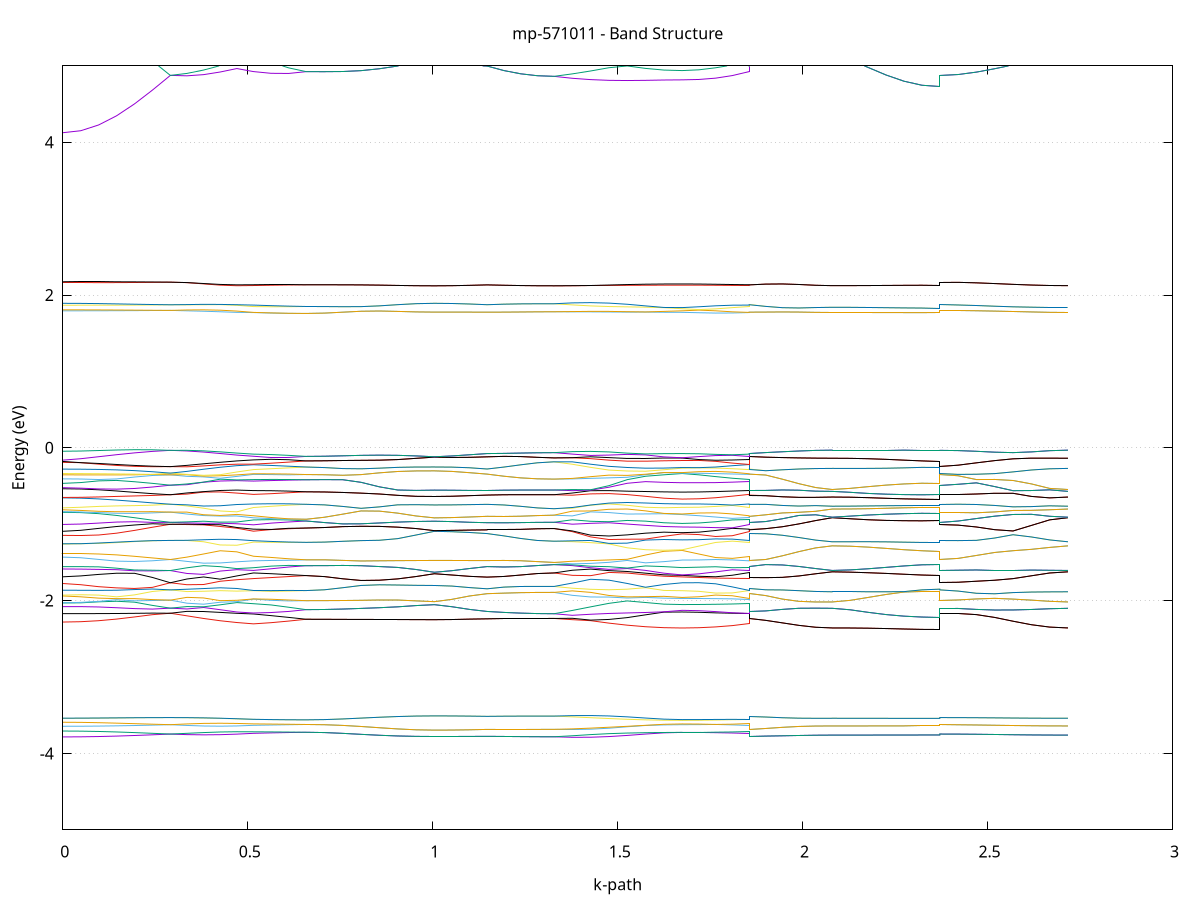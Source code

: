 set title 'mp-571011 - Band Structure'
set xlabel 'k-path'
set ylabel 'Energy (eV)'
set grid y
set yrange [-5:5]
set terminal png size 800,600
set output 'mp-571011_bands_gnuplot.png'
plot '-' using 1:2 with lines notitle, '-' using 1:2 with lines notitle, '-' using 1:2 with lines notitle, '-' using 1:2 with lines notitle, '-' using 1:2 with lines notitle, '-' using 1:2 with lines notitle, '-' using 1:2 with lines notitle, '-' using 1:2 with lines notitle, '-' using 1:2 with lines notitle, '-' using 1:2 with lines notitle, '-' using 1:2 with lines notitle, '-' using 1:2 with lines notitle, '-' using 1:2 with lines notitle, '-' using 1:2 with lines notitle, '-' using 1:2 with lines notitle, '-' using 1:2 with lines notitle, '-' using 1:2 with lines notitle, '-' using 1:2 with lines notitle, '-' using 1:2 with lines notitle, '-' using 1:2 with lines notitle, '-' using 1:2 with lines notitle, '-' using 1:2 with lines notitle, '-' using 1:2 with lines notitle, '-' using 1:2 with lines notitle, '-' using 1:2 with lines notitle, '-' using 1:2 with lines notitle, '-' using 1:2 with lines notitle, '-' using 1:2 with lines notitle, '-' using 1:2 with lines notitle, '-' using 1:2 with lines notitle, '-' using 1:2 with lines notitle, '-' using 1:2 with lines notitle, '-' using 1:2 with lines notitle, '-' using 1:2 with lines notitle, '-' using 1:2 with lines notitle, '-' using 1:2 with lines notitle, '-' using 1:2 with lines notitle, '-' using 1:2 with lines notitle, '-' using 1:2 with lines notitle, '-' using 1:2 with lines notitle, '-' using 1:2 with lines notitle, '-' using 1:2 with lines notitle, '-' using 1:2 with lines notitle, '-' using 1:2 with lines notitle, '-' using 1:2 with lines notitle, '-' using 1:2 with lines notitle, '-' using 1:2 with lines notitle, '-' using 1:2 with lines notitle, '-' using 1:2 with lines notitle, '-' using 1:2 with lines notitle, '-' using 1:2 with lines notitle, '-' using 1:2 with lines notitle, '-' using 1:2 with lines notitle, '-' using 1:2 with lines notitle, '-' using 1:2 with lines notitle, '-' using 1:2 with lines notitle, '-' using 1:2 with lines notitle, '-' using 1:2 with lines notitle, '-' using 1:2 with lines notitle, '-' using 1:2 with lines notitle, '-' using 1:2 with lines notitle, '-' using 1:2 with lines notitle, '-' using 1:2 with lines notitle, '-' using 1:2 with lines notitle, '-' using 1:2 with lines notitle, '-' using 1:2 with lines notitle, '-' using 1:2 with lines notitle, '-' using 1:2 with lines notitle, '-' using 1:2 with lines notitle, '-' using 1:2 with lines notitle, '-' using 1:2 with lines notitle, '-' using 1:2 with lines notitle, '-' using 1:2 with lines notitle, '-' using 1:2 with lines notitle, '-' using 1:2 with lines notitle, '-' using 1:2 with lines notitle, '-' using 1:2 with lines notitle, '-' using 1:2 with lines notitle, '-' using 1:2 with lines notitle, '-' using 1:2 with lines notitle, '-' using 1:2 with lines notitle, '-' using 1:2 with lines notitle, '-' using 1:2 with lines notitle, '-' using 1:2 with lines notitle, '-' using 1:2 with lines notitle, '-' using 1:2 with lines notitle, '-' using 1:2 with lines notitle, '-' using 1:2 with lines notitle, '-' using 1:2 with lines notitle, '-' using 1:2 with lines notitle, '-' using 1:2 with lines notitle, '-' using 1:2 with lines notitle, '-' using 1:2 with lines notitle, '-' using 1:2 with lines notitle, '-' using 1:2 with lines notitle, '-' using 1:2 with lines notitle, '-' using 1:2 with lines notitle, '-' using 1:2 with lines notitle, '-' using 1:2 with lines notitle, '-' using 1:2 with lines notitle, '-' using 1:2 with lines notitle, '-' using 1:2 with lines notitle, '-' using 1:2 with lines notitle, '-' using 1:2 with lines notitle, '-' using 1:2 with lines notitle, '-' using 1:2 with lines notitle, '-' using 1:2 with lines notitle, '-' using 1:2 with lines notitle, '-' using 1:2 with lines notitle, '-' using 1:2 with lines notitle, '-' using 1:2 with lines notitle, '-' using 1:2 with lines notitle, '-' using 1:2 with lines notitle, '-' using 1:2 with lines notitle, '-' using 1:2 with lines notitle, '-' using 1:2 with lines notitle, '-' using 1:2 with lines notitle, '-' using 1:2 with lines notitle, '-' using 1:2 with lines notitle, '-' using 1:2 with lines notitle, '-' using 1:2 with lines notitle, '-' using 1:2 with lines notitle, '-' using 1:2 with lines notitle, '-' using 1:2 with lines notitle, '-' using 1:2 with lines notitle, '-' using 1:2 with lines notitle, '-' using 1:2 with lines notitle, '-' using 1:2 with lines notitle, '-' using 1:2 with lines notitle, '-' using 1:2 with lines notitle, '-' using 1:2 with lines notitle, '-' using 1:2 with lines notitle, '-' using 1:2 with lines notitle, '-' using 1:2 with lines notitle, '-' using 1:2 with lines notitle, '-' using 1:2 with lines notitle, '-' using 1:2 with lines notitle, '-' using 1:2 with lines notitle
0.000000 -20.580232
0.048458 -20.580132
0.096916 -20.580132
0.145374 -20.580032
0.193832 -20.580032
0.242290 -20.579932
0.290749 -20.579832
0.290749 -20.579832
0.335705 -20.579832
0.380662 -20.579832
0.425619 -20.579732
0.470575 -20.579732
0.515532 -20.579732
0.515532 -20.579732
0.563040 -20.579732
0.610548 -20.579732
0.658055 -20.579732
0.658055 -20.579732
0.707565 -20.579732
0.757074 -20.579732
0.806583 -20.579732
0.856093 -20.579732
0.905602 -20.579732
0.955111 -20.579732
1.004620 -20.579732
1.004620 -20.579732
1.052128 -20.579732
1.099636 -20.579732
1.147144 -20.579732
1.147144 -20.579732
1.192349 -20.579732
1.237554 -20.579732
1.282760 -20.579832
1.327965 -20.579832
1.327965 -20.579832
1.377474 -20.579832
1.426983 -20.579832
1.476493 -20.579832
1.526002 -20.579832
1.575511 -20.579832
1.625021 -20.579832
1.674530 -20.579832
1.674530 -20.579832
1.719735 -20.579832
1.764940 -20.579732
1.810146 -20.579732
1.855351 -20.579732
1.855351 -20.579732
1.900308 -20.579732
1.945264 -20.579732
1.990221 -20.579732
2.035178 -20.579632
2.080134 -20.579632
2.080134 -20.579632
2.128592 -20.579732
2.177051 -20.579732
2.225509 -20.579732
2.273967 -20.579832
2.322425 -20.579832
2.370883 -20.579832
2.370883 -20.579832
2.420392 -20.579732
2.469901 -20.579732
2.519411 -20.579732
2.568920 -20.579732
2.618429 -20.579732
2.667939 -20.579732
2.717448 -20.579632
e
0.000000 -20.579332
0.048458 -20.579332
0.096916 -20.579432
0.145374 -20.579532
0.193832 -20.579532
0.242290 -20.579632
0.290749 -20.579832
0.290749 -20.579832
0.335705 -20.579732
0.380662 -20.579732
0.425619 -20.579732
0.470575 -20.579632
0.515532 -20.579732
0.515532 -20.579732
0.563040 -20.579732
0.610548 -20.579732
0.658055 -20.579732
0.658055 -20.579732
0.707565 -20.579732
0.757074 -20.579732
0.806583 -20.579732
0.856093 -20.579732
0.905602 -20.579732
0.955111 -20.579732
1.004620 -20.579732
1.004620 -20.579732
1.052128 -20.579732
1.099636 -20.579732
1.147144 -20.579732
1.147144 -20.579732
1.192349 -20.579732
1.237554 -20.579732
1.282760 -20.579832
1.327965 -20.579832
1.327965 -20.579832
1.377474 -20.579832
1.426983 -20.579832
1.476493 -20.579732
1.526002 -20.579732
1.575511 -20.579732
1.625021 -20.579732
1.674530 -20.579732
1.674530 -20.579732
1.719735 -20.579732
1.764940 -20.579732
1.810146 -20.579632
1.855351 -20.579732
1.855351 -20.579732
1.900308 -20.579732
1.945264 -20.579732
1.990221 -20.579732
2.035178 -20.579632
2.080134 -20.579632
2.080134 -20.579632
2.128592 -20.579732
2.177051 -20.579732
2.225509 -20.579732
2.273967 -20.579832
2.322425 -20.579832
2.370883 -20.579832
2.370883 -20.579832
2.420392 -20.579732
2.469901 -20.579732
2.519411 -20.579732
2.568920 -20.579732
2.618429 -20.579732
2.667939 -20.579732
2.717448 -20.579632
e
0.000000 -20.579332
0.048458 -20.579332
0.096916 -20.579332
0.145374 -20.579332
0.193832 -20.579332
0.242290 -20.579332
0.290749 -20.579332
0.290749 -20.579332
0.335705 -20.579332
0.380662 -20.579432
0.425619 -20.579532
0.470575 -20.579632
0.515532 -20.579632
0.515532 -20.579632
0.563040 -20.579532
0.610548 -20.579432
0.658055 -20.579332
0.658055 -20.579332
0.707565 -20.579332
0.757074 -20.579332
0.806583 -20.579332
0.856093 -20.579332
0.905602 -20.579332
0.955111 -20.579332
1.004620 -20.579332
1.004620 -20.579332
1.052128 -20.579332
1.099636 -20.579332
1.147144 -20.579332
1.147144 -20.579332
1.192349 -20.579332
1.237554 -20.579332
1.282760 -20.579232
1.327965 -20.579232
1.327965 -20.579232
1.377474 -20.579332
1.426983 -20.579332
1.476493 -20.579432
1.526002 -20.579432
1.575511 -20.579532
1.625021 -20.579532
1.674530 -20.579532
1.674530 -20.579532
1.719735 -20.579532
1.764940 -20.579632
1.810146 -20.579632
1.855351 -20.579632
1.855351 -20.579332
1.900308 -20.579332
1.945264 -20.579332
1.990221 -20.579432
2.035178 -20.579432
2.080134 -20.579432
2.080134 -20.579432
2.128592 -20.579432
2.177051 -20.579332
2.225509 -20.579332
2.273967 -20.579232
2.322425 -20.579232
2.370883 -20.579232
2.370883 -20.579332
2.420392 -20.579332
2.469901 -20.579332
2.519411 -20.579332
2.568920 -20.579332
2.618429 -20.579332
2.667939 -20.579432
2.717448 -20.579432
e
0.000000 -20.579332
0.048458 -20.579232
0.096916 -20.579232
0.145374 -20.579232
0.193832 -20.579232
0.242290 -20.579232
0.290749 -20.579332
0.290749 -20.579332
0.335705 -20.579232
0.380662 -20.579232
0.425619 -20.579132
0.470575 -20.579132
0.515532 -20.579132
0.515532 -20.579132
0.563040 -20.579232
0.610548 -20.579232
0.658055 -20.579332
0.658055 -20.579332
0.707565 -20.579332
0.757074 -20.579332
0.806583 -20.579332
0.856093 -20.579332
0.905602 -20.579332
0.955111 -20.579332
1.004620 -20.579332
1.004620 -20.579332
1.052128 -20.579332
1.099636 -20.579332
1.147144 -20.579332
1.147144 -20.579332
1.192349 -20.579332
1.237554 -20.579332
1.282760 -20.579232
1.327965 -20.579232
1.327965 -20.579232
1.377474 -20.579232
1.426983 -20.579132
1.476493 -20.579132
1.526002 -20.579132
1.575511 -20.579032
1.625021 -20.579032
1.674530 -20.579032
1.674530 -20.579032
1.719735 -20.579032
1.764940 -20.579032
1.810146 -20.579132
1.855351 -20.579132
1.855351 -20.579332
1.900308 -20.579332
1.945264 -20.579332
1.990221 -20.579432
2.035178 -20.579432
2.080134 -20.579432
2.080134 -20.579432
2.128592 -20.579432
2.177051 -20.579332
2.225509 -20.579332
2.273967 -20.579232
2.322425 -20.579232
2.370883 -20.579232
2.370883 -20.579332
2.420392 -20.579332
2.469901 -20.579332
2.519411 -20.579332
2.568920 -20.579332
2.618429 -20.579332
2.667939 -20.579432
2.717448 -20.579432
e
0.000000 -12.576632
0.048458 -12.576132
0.096916 -12.574432
0.145374 -12.571732
0.193832 -12.568232
0.242290 -12.564032
0.290749 -12.559432
0.290749 -12.559432
0.335705 -12.560532
0.380662 -12.559532
0.425619 -12.556432
0.470575 -12.552132
0.515532 -12.547632
0.515532 -12.547632
0.563040 -12.543732
0.610548 -12.540532
0.658055 -12.538132
0.658055 -12.538132
0.707565 -12.537332
0.757074 -12.534932
0.806583 -12.531432
0.856093 -12.527532
0.905602 -12.524032
0.955111 -12.521432
1.004620 -12.520532
1.004620 -12.520532
1.052128 -12.520732
1.099636 -12.521232
1.147144 -12.522032
1.147144 -12.522032
1.192349 -12.521732
1.237554 -12.521632
1.282760 -12.521532
1.327965 -12.521532
1.327965 -12.521532
1.377474 -12.524832
1.426983 -12.529432
1.476493 -12.534732
1.526002 -12.539832
1.575511 -12.544132
1.625021 -12.546932
1.674530 -12.547932
1.674530 -12.547932
1.719735 -12.547932
1.764940 -12.548032
1.810146 -12.548032
1.855351 -12.547632
1.855351 -12.522032
1.900308 -12.523832
1.945264 -12.525932
1.990221 -12.527832
2.035178 -12.529232
2.080134 -12.529632
2.080134 -12.529632
2.128592 -12.529732
2.177051 -12.529832
2.225509 -12.530032
2.273967 -12.530232
2.322425 -12.530432
2.370883 -12.530432
2.370883 -12.559432
2.420392 -12.558132
2.469901 -12.554432
2.519411 -12.548832
2.568920 -12.542332
2.618429 -12.536032
2.667939 -12.531332
2.717448 -12.529632
e
0.000000 -12.540432
0.048458 -12.541132
0.096916 -12.543132
0.145374 -12.546232
0.193832 -12.550232
0.242290 -12.554732
0.290749 -12.559432
0.290749 -12.559432
0.335705 -12.556132
0.380662 -12.551232
0.425619 -12.545432
0.470575 -12.539732
0.515532 -12.535132
0.515532 -12.535132
0.563040 -12.535632
0.610548 -12.536532
0.658055 -12.538132
0.658055 -12.538132
0.707565 -12.537332
0.757074 -12.534932
0.806583 -12.531432
0.856093 -12.527532
0.905602 -12.524032
0.955111 -12.521432
1.004620 -12.520532
1.004620 -12.520532
1.052128 -12.520732
1.099636 -12.521232
1.147144 -12.522032
1.147144 -12.522032
1.192349 -12.521732
1.237554 -12.521632
1.282760 -12.521532
1.327965 -12.521532
1.327965 -12.521532
1.377474 -12.519932
1.426983 -12.520032
1.476493 -12.521432
1.526002 -12.523732
1.575511 -12.526032
1.625021 -12.527732
1.674530 -12.528332
1.674530 -12.528332
1.719735 -12.528732
1.764940 -12.529932
1.810146 -12.532032
1.855351 -12.535132
1.855351 -12.522032
1.900308 -12.523832
1.945264 -12.525932
1.990221 -12.527832
2.035178 -12.529232
2.080134 -12.529632
2.080134 -12.529632
2.128592 -12.529732
2.177051 -12.529832
2.225509 -12.530032
2.273967 -12.530232
2.322425 -12.530432
2.370883 -12.530432
2.370883 -12.559432
2.420392 -12.558132
2.469901 -12.554432
2.519411 -12.548832
2.568920 -12.542332
2.618429 -12.536032
2.667939 -12.531332
2.717448 -12.529632
e
0.000000 -12.323532
0.048458 -12.323432
0.096916 -12.323232
0.145374 -12.322932
0.193832 -12.322532
0.242290 -12.322232
0.290749 -12.322132
0.290749 -12.322132
0.335705 -12.332032
0.380662 -12.341632
0.425619 -12.349132
0.470575 -12.357532
0.515532 -12.374432
0.515532 -12.374432
0.563040 -12.374732
0.610548 -12.373132
0.658055 -12.369832
0.658055 -12.369832
0.707565 -12.368832
0.757074 -12.365832
0.806583 -12.361032
0.856093 -12.354432
0.905602 -12.346632
0.955111 -12.339032
1.004620 -12.335432
1.004620 -12.335432
1.052128 -12.335632
1.099636 -12.336232
1.147144 -12.337132
1.147144 -12.337132
1.192349 -12.336232
1.237554 -12.335332
1.282760 -12.334732
1.327965 -12.334432
1.327965 -12.334432
1.377474 -12.349232
1.426983 -12.363932
1.476493 -12.376932
1.526002 -12.387632
1.575511 -12.395432
1.625021 -12.400132
1.674530 -12.401732
1.674530 -12.401732
1.719735 -12.399832
1.764940 -12.394432
1.810146 -12.385832
1.855351 -12.374432
1.855351 -12.337132
1.900308 -12.339032
1.945264 -12.340832
1.990221 -12.342232
2.035178 -12.343032
2.080134 -12.343332
2.080134 -12.343332
2.128592 -12.343232
2.177051 -12.342932
2.225509 -12.342432
2.273967 -12.342032
2.322425 -12.341732
2.370883 -12.341632
2.370883 -12.322132
2.420392 -12.322732
2.469901 -12.324632
2.519411 -12.328032
2.568920 -12.332732
2.618429 -12.337832
2.667939 -12.341832
2.717448 -12.343332
e
0.000000 -12.322832
0.048458 -12.322832
0.096916 -12.322632
0.145374 -12.322432
0.193832 -12.322232
0.242290 -12.322032
0.290749 -12.322132
0.290749 -12.322132
0.335705 -12.316132
0.380662 -12.322532
0.425619 -12.338932
0.470575 -12.353232
0.515532 -12.352732
0.515532 -12.352732
0.563040 -12.359132
0.610548 -12.365032
0.658055 -12.369832
0.658055 -12.369832
0.707565 -12.368832
0.757074 -12.365832
0.806583 -12.361032
0.856093 -12.354432
0.905602 -12.346632
0.955111 -12.339032
1.004620 -12.335432
1.004620 -12.335432
1.052128 -12.335632
1.099636 -12.336232
1.147144 -12.337132
1.147144 -12.337132
1.192349 -12.336232
1.237554 -12.335332
1.282760 -12.334732
1.327965 -12.334432
1.327965 -12.334432
1.377474 -12.321932
1.426983 -12.313532
1.476493 -12.308432
1.526002 -12.304832
1.575511 -12.303932
1.625021 -12.303732
1.674530 -12.303632
1.674530 -12.303632
1.719735 -12.316132
1.764940 -12.329732
1.810146 -12.342132
1.855351 -12.352732
1.855351 -12.337132
1.900308 -12.339032
1.945264 -12.340832
1.990221 -12.342232
2.035178 -12.343032
2.080134 -12.343332
2.080134 -12.343332
2.128592 -12.343232
2.177051 -12.342932
2.225509 -12.342432
2.273967 -12.342032
2.322425 -12.341732
2.370883 -12.341632
2.370883 -12.322132
2.420392 -12.322732
2.469901 -12.324632
2.519411 -12.328032
2.568920 -12.332732
2.618429 -12.337832
2.667939 -12.341832
2.717448 -12.343332
e
0.000000 -12.278432
0.048458 -12.278232
0.096916 -12.277332
0.145374 -12.275932
0.193832 -12.274132
0.242290 -12.271832
0.290749 -12.269332
0.290749 -12.269332
0.335705 -12.278932
0.380662 -12.278832
0.425619 -12.270532
0.470575 -12.260532
0.515532 -12.255532
0.515532 -12.255532
0.563040 -12.254032
0.610548 -12.252832
0.658055 -12.251832
0.658055 -12.251832
0.707565 -12.253532
0.757074 -12.258232
0.806583 -12.265732
0.856093 -12.275232
0.905602 -12.285732
0.955111 -12.295232
1.004620 -12.299632
1.004620 -12.299632
1.052128 -12.299032
1.099636 -12.297632
1.147144 -12.295532
1.147144 -12.295532
1.192349 -12.296832
1.237554 -12.298032
1.282760 -12.298732
1.327965 -12.299032
1.327965 -12.299032
1.377474 -12.302332
1.426983 -12.303832
1.476493 -12.304232
1.526002 -12.304132
1.575511 -12.302332
1.625021 -12.300832
1.674530 -12.300332
1.674530 -12.300332
1.719735 -12.288132
1.764940 -12.275532
1.810146 -12.264532
1.855351 -12.255532
1.855351 -12.295532
1.900308 -12.290732
1.945264 -12.285532
1.990221 -12.280932
2.035178 -12.277832
2.080134 -12.276732
2.080134 -12.276732
2.128592 -12.276732
2.177051 -12.276832
2.225509 -12.276932
2.273967 -12.276932
2.322425 -12.277032
2.370883 -12.277032
2.370883 -12.269332
2.420392 -12.270032
2.469901 -12.271632
2.519411 -12.273532
2.568920 -12.275132
2.618429 -12.276132
2.667939 -12.276632
2.717448 -12.276732
e
0.000000 -12.258832
0.048458 -12.259232
0.096916 -12.260332
0.145374 -12.262032
0.193832 -12.264232
0.242290 -12.266732
0.290749 -12.269332
0.290749 -12.269332
0.335705 -12.258932
0.380662 -12.251732
0.425619 -12.248932
0.470575 -12.250432
0.515532 -12.251532
0.515532 -12.251532
0.563040 -12.251232
0.610548 -12.251332
0.658055 -12.251832
0.658055 -12.251832
0.707565 -12.253532
0.757074 -12.258232
0.806583 -12.265732
0.856093 -12.275232
0.905602 -12.285732
0.955111 -12.295232
1.004620 -12.299632
1.004620 -12.299632
1.052128 -12.299032
1.099636 -12.297632
1.147144 -12.295532
1.147144 -12.295532
1.192349 -12.296832
1.237554 -12.298032
1.282760 -12.298732
1.327965 -12.299032
1.327965 -12.299032
1.377474 -12.292232
1.426983 -12.281132
1.476493 -12.267932
1.526002 -12.255632
1.575511 -12.245732
1.625021 -12.239432
1.674530 -12.237232
1.674530 -12.237232
1.719735 -12.238232
1.764940 -12.240932
1.810146 -12.245432
1.855351 -12.251532
1.855351 -12.295532
1.900308 -12.290732
1.945264 -12.285532
1.990221 -12.280932
2.035178 -12.277832
2.080134 -12.276732
2.080134 -12.276732
2.128592 -12.276732
2.177051 -12.276832
2.225509 -12.276932
2.273967 -12.276932
2.322425 -12.277032
2.370883 -12.277032
2.370883 -12.269332
2.420392 -12.270032
2.469901 -12.271632
2.519411 -12.273532
2.568920 -12.275132
2.618429 -12.276132
2.667939 -12.276632
2.717448 -12.276732
e
0.000000 -11.474432
0.048458 -11.473632
0.096916 -11.471432
0.145374 -11.468032
0.193832 -11.463632
0.242290 -11.458632
0.290749 -11.453532
0.290749 -11.453532
0.335705 -11.457332
0.380662 -11.458432
0.425619 -11.456532
0.470575 -11.452332
0.515532 -11.446932
0.515532 -11.446932
0.563040 -11.442432
0.610548 -11.438132
0.658055 -11.434332
0.658055 -11.434332
0.707565 -11.443532
0.757074 -11.462832
0.806583 -11.484132
0.856093 -11.503632
0.905602 -11.519232
0.955111 -11.529132
1.004620 -11.532632
1.004620 -11.532632
1.052128 -11.532432
1.099636 -11.531732
1.147144 -11.530732
1.147144 -11.530732
1.192349 -11.531932
1.237554 -11.532832
1.282760 -11.533432
1.327965 -11.533632
1.327965 -11.533632
1.377474 -11.531732
1.426983 -11.522832
1.476493 -11.507832
1.526002 -11.487832
1.575511 -11.464832
1.625021 -11.449832
1.674530 -11.443732
1.674530 -11.443732
1.719735 -11.444232
1.764940 -11.445232
1.810146 -11.446332
1.855351 -11.446932
1.855351 -11.530732
1.900308 -11.527332
1.945264 -11.523032
1.990221 -11.518732
2.035178 -11.515432
2.080134 -11.514232
2.080134 -11.514232
2.128592 -11.514332
2.177051 -11.514632
2.225509 -11.514932
2.273967 -11.515332
2.322425 -11.515632
2.370883 -11.515732
2.370883 -11.453532
2.420392 -11.457532
2.469901 -11.467732
2.519411 -11.480832
2.568920 -11.493832
2.618429 -11.504632
2.667939 -11.511732
2.717448 -11.514232
e
0.000000 -11.435632
0.048458 -11.436232
0.096916 -11.437832
0.145374 -11.440532
0.193832 -11.444132
0.242290 -11.448532
0.290749 -11.453532
0.290749 -11.453532
0.335705 -11.447532
0.380662 -11.440732
0.425619 -11.434432
0.470575 -11.429932
0.515532 -11.427532
0.515532 -11.427532
0.563040 -11.428932
0.610548 -11.431232
0.658055 -11.434332
0.658055 -11.434332
0.707565 -11.443532
0.757074 -11.462832
0.806583 -11.484132
0.856093 -11.503632
0.905602 -11.519232
0.955111 -11.529132
1.004620 -11.532632
1.004620 -11.532632
1.052128 -11.532432
1.099636 -11.531732
1.147144 -11.530732
1.147144 -11.530732
1.192349 -11.531932
1.237554 -11.532832
1.282760 -11.533432
1.327965 -11.533632
1.327965 -11.533632
1.377474 -11.528732
1.426983 -11.517732
1.476493 -11.502032
1.526002 -11.483432
1.575511 -11.464432
1.625021 -11.440132
1.674530 -11.423832
1.674530 -11.423832
1.719735 -11.424032
1.764940 -11.424632
1.810146 -11.425732
1.855351 -11.427532
1.855351 -11.530732
1.900308 -11.527332
1.945264 -11.523032
1.990221 -11.518732
2.035178 -11.515432
2.080134 -11.514232
2.080134 -11.514232
2.128592 -11.514332
2.177051 -11.514632
2.225509 -11.514932
2.273967 -11.515332
2.322425 -11.515632
2.370883 -11.515732
2.370883 -11.453532
2.420392 -11.457532
2.469901 -11.467732
2.519411 -11.480832
2.568920 -11.493832
2.618429 -11.504632
2.667939 -11.511732
2.717448 -11.514232
e
0.000000 -11.392732
0.048458 -11.392332
0.096916 -11.391332
0.145374 -11.389532
0.193832 -11.387232
0.242290 -11.384432
0.290749 -11.381232
0.290749 -11.381232
0.335705 -11.382632
0.380662 -11.383832
0.425619 -11.385032
0.470575 -11.386432
0.515532 -11.388332
0.515532 -11.388332
0.563040 -11.385332
0.610548 -11.382032
0.658055 -11.378432
0.658055 -11.378432
0.707565 -11.371132
0.757074 -11.357232
0.806583 -11.343632
0.856093 -11.332532
0.905602 -11.324432
0.955111 -11.319632
1.004620 -11.317932
1.004620 -11.317932
1.052128 -11.318532
1.099636 -11.320132
1.147144 -11.322832
1.147144 -11.322832
1.192349 -11.320732
1.237554 -11.319132
1.282760 -11.318232
1.327965 -11.317932
1.327965 -11.317932
1.377474 -11.320532
1.426983 -11.326432
1.476493 -11.335932
1.526002 -11.349132
1.575511 -11.366032
1.625021 -11.385732
1.674530 -11.400432
1.674530 -11.400432
1.719735 -11.399432
1.764940 -11.396732
1.810146 -11.392832
1.855351 -11.388332
1.855351 -11.322832
1.900308 -11.330332
1.945264 -11.339432
1.990221 -11.348132
2.035178 -11.354532
2.080134 -11.356932
2.080134 -11.356932
2.128592 -11.356832
2.177051 -11.356832
2.225509 -11.356832
2.273967 -11.356732
2.322425 -11.356732
2.370883 -11.356732
2.370883 -11.381232
2.420392 -11.379132
2.469901 -11.374032
2.519411 -11.368432
2.568920 -11.363532
2.618429 -11.359832
2.667939 -11.357632
2.717448 -11.356932
e
0.000000 -11.367432
0.048458 -11.367932
0.096916 -11.369432
0.145374 -11.371732
0.193832 -11.374632
0.242290 -11.377932
0.290749 -11.381232
0.290749 -11.381232
0.335705 -11.379532
0.380662 -11.377232
0.425619 -11.374532
0.470575 -11.371532
0.515532 -11.368632
0.515532 -11.368632
0.563040 -11.371532
0.610548 -11.374832
0.658055 -11.378432
0.658055 -11.378432
0.707565 -11.371132
0.757074 -11.357232
0.806583 -11.343632
0.856093 -11.332532
0.905602 -11.324432
0.955111 -11.319632
1.004620 -11.317932
1.004620 -11.317932
1.052128 -11.318532
1.099636 -11.320132
1.147144 -11.322832
1.147144 -11.322832
1.192349 -11.320732
1.237554 -11.319132
1.282760 -11.318232
1.327965 -11.317932
1.327965 -11.317932
1.377474 -11.318532
1.426983 -11.321932
1.476493 -11.327932
1.526002 -11.336032
1.575511 -11.345532
1.625021 -11.354232
1.674530 -11.358032
1.674530 -11.358032
1.719735 -11.358732
1.764940 -11.360832
1.810146 -11.364132
1.855351 -11.368632
1.855351 -11.322832
1.900308 -11.330332
1.945264 -11.339432
1.990221 -11.348132
2.035178 -11.354532
2.080134 -11.356932
2.080134 -11.356932
2.128592 -11.356832
2.177051 -11.356832
2.225509 -11.356832
2.273967 -11.356732
2.322425 -11.356732
2.370883 -11.356732
2.370883 -11.381232
2.420392 -11.379132
2.469901 -11.374032
2.519411 -11.368432
2.568920 -11.363532
2.618429 -11.359832
2.667939 -11.357632
2.717448 -11.356932
e
0.000000 -10.862832
0.048458 -10.862732
0.096916 -10.862432
0.145374 -10.862032
0.193832 -10.861432
0.242290 -10.860732
0.290749 -10.860132
0.290749 -10.860132
0.335705 -10.866132
0.380662 -10.871832
0.425619 -10.875432
0.470575 -10.876132
0.515532 -10.874432
0.515532 -10.874432
0.563040 -10.875532
0.610548 -10.876132
0.658055 -10.876332
0.658055 -10.876332
0.707565 -10.875032
0.757074 -10.871632
0.806583 -10.866732
0.856093 -10.861532
0.905602 -10.856932
0.955111 -10.853832
1.004620 -10.852732
1.004620 -10.852732
1.052128 -10.852532
1.099636 -10.851932
1.147144 -10.850932
1.147144 -10.850932
1.192349 -10.851632
1.237554 -10.852132
1.282760 -10.852332
1.327965 -10.852432
1.327965 -10.852432
1.377474 -10.857632
1.426983 -10.864332
1.476493 -10.871832
1.526002 -10.879232
1.575511 -10.885432
1.625021 -10.889632
1.674530 -10.891132
1.674530 -10.891132
1.719735 -10.889932
1.764940 -10.886432
1.810146 -10.881032
1.855351 -10.874432
1.855351 -10.850932
1.900308 -10.848532
1.945264 -10.845632
1.990221 -10.843132
2.035178 -10.841432
2.080134 -10.840832
2.080134 -10.840832
2.128592 -10.840832
2.177051 -10.840832
2.225509 -10.840832
2.273967 -10.840832
2.322425 -10.840832
2.370883 -10.840732
2.370883 -10.860132
2.420392 -10.859032
2.469901 -10.856232
2.519411 -10.852232
2.568920 -10.847932
2.618429 -10.844232
2.667939 -10.841732
2.717448 -10.840832
e
0.000000 -10.857932
0.048458 -10.858032
0.096916 -10.858232
0.145374 -10.858532
0.193832 -10.858932
0.242290 -10.859532
0.290749 -10.860132
0.290749 -10.860132
0.335705 -10.855632
0.380662 -10.854732
0.425619 -10.858232
0.470575 -10.865532
0.515532 -10.873632
0.515532 -10.873632
0.563040 -10.875032
0.610548 -10.875932
0.658055 -10.876332
0.658055 -10.876332
0.707565 -10.875032
0.757074 -10.871632
0.806583 -10.866732
0.856093 -10.861532
0.905602 -10.856932
0.955111 -10.853832
1.004620 -10.852732
1.004620 -10.852732
1.052128 -10.852532
1.099636 -10.851932
1.147144 -10.850932
1.147144 -10.850932
1.192349 -10.851632
1.237554 -10.852132
1.282760 -10.852332
1.327965 -10.852432
1.327965 -10.852432
1.377474 -10.849332
1.426983 -10.848432
1.476493 -10.849532
1.526002 -10.852032
1.575511 -10.855032
1.625021 -10.857332
1.674530 -10.858132
1.674530 -10.858132
1.719735 -10.859532
1.764940 -10.863232
1.810146 -10.868332
1.855351 -10.873632
1.855351 -10.850932
1.900308 -10.848532
1.945264 -10.845632
1.990221 -10.843132
2.035178 -10.841432
2.080134 -10.840832
2.080134 -10.840832
2.128592 -10.840832
2.177051 -10.840832
2.225509 -10.840832
2.273967 -10.840832
2.322425 -10.840832
2.370883 -10.840732
2.370883 -10.860132
2.420392 -10.859032
2.469901 -10.856232
2.519411 -10.852232
2.568920 -10.847932
2.618429 -10.844232
2.667939 -10.841732
2.717448 -10.840832
e
0.000000 -10.610832
0.048458 -10.610032
0.096916 -10.607632
0.145374 -10.603732
0.193832 -10.598432
0.242290 -10.592232
0.290749 -10.585232
0.290749 -10.585232
0.335705 -10.598532
0.380662 -10.605932
0.425619 -10.605932
0.470575 -10.598832
0.515532 -10.585932
0.515532 -10.585932
0.563040 -10.583532
0.610548 -10.581332
0.658055 -10.579532
0.658055 -10.579532
0.707565 -10.578432
0.757074 -10.575332
0.806583 -10.571032
0.856093 -10.566332
0.905602 -10.562232
0.955111 -10.559532
1.004620 -10.558632
1.004620 -10.558632
1.052128 -10.558332
1.099636 -10.557532
1.147144 -10.556132
1.147144 -10.556132
1.192349 -10.557132
1.237554 -10.557832
1.282760 -10.558232
1.327965 -10.558432
1.327965 -10.558432
1.377474 -10.567732
1.426983 -10.577632
1.476493 -10.587232
1.526002 -10.595832
1.575511 -10.602832
1.625021 -10.607332
1.674530 -10.608932
1.674530 -10.608932
1.719735 -10.606432
1.764940 -10.599332
1.810146 -10.588632
1.855351 -10.585932
1.855351 -10.556132
1.900308 -10.552332
1.945264 -10.546932
1.990221 -10.540232
2.035178 -10.533132
2.080134 -10.528332
2.080134 -10.528332
2.128592 -10.528432
2.177051 -10.528532
2.225509 -10.528632
2.273967 -10.528732
2.322425 -10.528832
2.370883 -10.528832
2.370883 -10.585232
2.420392 -10.583332
2.469901 -10.577632
2.519411 -10.569032
2.568920 -10.558332
2.618429 -10.546832
2.667939 -10.535632
2.717448 -10.528332
e
0.000000 -10.552332
0.048458 -10.553832
0.096916 -10.557932
0.145374 -10.563732
0.193832 -10.570632
0.242290 -10.577932
0.290749 -10.585232
0.290749 -10.585232
0.335705 -10.568432
0.380662 -10.551132
0.425619 -10.544132
0.470575 -10.558132
0.515532 -10.575332
0.515532 -10.575332
0.563040 -10.576632
0.610548 -10.577932
0.658055 -10.579532
0.658055 -10.579532
0.707565 -10.578432
0.757074 -10.575432
0.806583 -10.571032
0.856093 -10.566332
0.905602 -10.562232
0.955111 -10.559532
1.004620 -10.558632
1.004620 -10.558632
1.052128 -10.558332
1.099636 -10.557532
1.147144 -10.556132
1.147144 -10.556132
1.192349 -10.557132
1.237554 -10.557832
1.282760 -10.558232
1.327965 -10.558432
1.327965 -10.558432
1.377474 -10.550132
1.426983 -10.543632
1.476493 -10.539032
1.526002 -10.536232
1.575511 -10.534832
1.625021 -10.534332
1.674530 -10.534132
1.674530 -10.534132
1.719735 -10.546832
1.764940 -10.560632
1.810146 -10.573832
1.855351 -10.575332
1.855351 -10.556132
1.900308 -10.552332
1.945264 -10.546932
1.990221 -10.540232
2.035178 -10.533132
2.080134 -10.528332
2.080134 -10.528332
2.128592 -10.528432
2.177051 -10.528532
2.225509 -10.528632
2.273967 -10.528732
2.322425 -10.528832
2.370883 -10.528832
2.370883 -10.585232
2.420392 -10.583332
2.469901 -10.577632
2.519411 -10.569032
2.568920 -10.558332
2.618429 -10.546832
2.667939 -10.535632
2.717448 -10.528332
e
0.000000 -10.509732
0.048458 -10.508632
0.096916 -10.505832
0.145374 -10.501832
0.193832 -10.497532
0.242290 -10.493032
0.290749 -10.488732
0.290749 -10.488732
0.335705 -10.501132
0.380662 -10.515432
0.425619 -10.521532
0.470575 -10.508832
0.515532 -10.494732
0.515532 -10.494732
0.563040 -10.494032
0.610548 -10.493132
0.658055 -10.491932
0.658055 -10.491932
0.707565 -10.492032
0.757074 -10.492232
0.806583 -10.492332
0.856093 -10.492332
0.905602 -10.492132
0.955111 -10.491932
1.004620 -10.491832
1.004620 -10.491832
1.052128 -10.492132
1.099636 -10.492732
1.147144 -10.493932
1.147144 -10.493932
1.192349 -10.493032
1.237554 -10.492332
1.282760 -10.491932
1.327965 -10.491832
1.327965 -10.491832
1.377474 -10.497832
1.426983 -10.505032
1.476493 -10.512832
1.526002 -10.520232
1.575511 -10.526432
1.625021 -10.530532
1.674530 -10.531932
1.674530 -10.531932
1.719735 -10.519832
1.764940 -10.507732
1.810146 -10.496932
1.855351 -10.494732
1.855351 -10.493932
1.900308 -10.497232
1.945264 -10.502032
1.990221 -10.508032
2.035178 -10.514732
2.080134 -10.519232
2.080134 -10.519232
2.128592 -10.519232
2.177051 -10.519032
2.225509 -10.518732
2.273967 -10.518432
2.322425 -10.518332
2.370883 -10.518232
2.370883 -10.488732
2.420392 -10.489432
2.469901 -10.491432
2.519411 -10.494832
2.568920 -10.499632
2.618429 -10.505832
2.667939 -10.513332
2.717448 -10.519332
e
0.000000 -10.474732
0.048458 -10.475132
0.096916 -10.476432
0.145374 -10.478532
0.193832 -10.481332
0.242290 -10.484832
0.290749 -10.488732
0.290749 -10.488732
0.335705 -10.479832
0.380662 -10.475032
0.425619 -10.474832
0.470575 -10.479132
0.515532 -10.487732
0.515532 -10.487732
0.563040 -10.489232
0.610548 -10.490732
0.658055 -10.491932
0.658055 -10.491932
0.707565 -10.492032
0.757074 -10.492232
0.806583 -10.492332
0.856093 -10.492332
0.905602 -10.492132
0.955111 -10.491932
1.004620 -10.491832
1.004620 -10.491832
1.052128 -10.492132
1.099636 -10.492732
1.147144 -10.493932
1.147144 -10.493932
1.192349 -10.493032
1.237554 -10.492332
1.282760 -10.491932
1.327965 -10.491832
1.327965 -10.491832
1.377474 -10.486832
1.426983 -10.482832
1.476493 -10.479232
1.526002 -10.476032
1.575511 -10.473432
1.625021 -10.471632
1.674530 -10.470932
1.674530 -10.470932
1.719735 -10.472532
1.764940 -10.477232
1.810146 -10.484732
1.855351 -10.487732
1.855351 -10.493932
1.900308 -10.497232
1.945264 -10.502032
1.990221 -10.508032
2.035178 -10.514732
2.080134 -10.519332
2.080134 -10.519332
2.128592 -10.519232
2.177051 -10.519032
2.225509 -10.518732
2.273967 -10.518432
2.322425 -10.518332
2.370883 -10.518232
2.370883 -10.488732
2.420392 -10.489432
2.469901 -10.491432
2.519411 -10.494832
2.568920 -10.499632
2.618429 -10.505832
2.667939 -10.513332
2.717448 -10.519332
e
0.000000 -7.417032
0.048458 -7.416832
0.096916 -7.416432
0.145374 -7.416932
0.193832 -7.417232
0.242290 -7.417032
0.290749 -7.416432
0.290749 -7.416432
0.335705 -7.417832
0.380662 -7.418732
0.425619 -7.418732
0.470575 -7.417732
0.515532 -7.415932
0.515532 -7.415932
0.563040 -7.414832
0.610548 -7.413332
0.658055 -7.411632
0.658055 -7.411632
0.707565 -7.411932
0.757074 -7.412532
0.806583 -7.413332
0.856093 -7.414032
0.905602 -7.414632
0.955111 -7.415032
1.004620 -7.415132
1.004620 -7.415132
1.052128 -7.415132
1.099636 -7.415032
1.147144 -7.414732
1.147144 -7.414732
1.192349 -7.414332
1.237554 -7.414032
1.282760 -7.413832
1.327965 -7.413732
1.327965 -7.413732
1.377474 -7.414532
1.426983 -7.415232
1.476493 -7.415632
1.526002 -7.415532
1.575511 -7.415232
1.625021 -7.414832
1.674530 -7.415032
1.674530 -7.415032
1.719735 -7.414732
1.764940 -7.414732
1.810146 -7.415132
1.855351 -7.415932
1.855351 -7.414732
1.900308 -7.414432
1.945264 -7.413932
1.990221 -7.413332
2.035178 -7.413032
2.080134 -7.412932
2.080134 -7.412932
2.128592 -7.413232
2.177051 -7.413932
2.225509 -7.414432
2.273967 -7.414832
2.322425 -7.414932
2.370883 -7.415032
2.370883 -7.416432
2.420392 -7.416132
2.469901 -7.415432
2.519411 -7.414632
2.568920 -7.413732
2.618429 -7.413232
2.667939 -7.412932
2.717448 -7.412932
e
0.000000 -7.414132
0.048458 -7.414932
0.096916 -7.416132
0.145374 -7.415932
0.193832 -7.415632
0.242290 -7.415832
0.290749 -7.416432
0.290749 -7.416432
0.335705 -7.415332
0.380662 -7.414932
0.425619 -7.414532
0.470575 -7.413832
0.515532 -7.412832
0.515532 -7.412832
0.563040 -7.411432
0.610548 -7.409932
0.658055 -7.411632
0.658055 -7.411632
0.707565 -7.411932
0.757074 -7.412532
0.806583 -7.413332
0.856093 -7.414032
0.905602 -7.414632
0.955111 -7.415032
1.004620 -7.415132
1.004620 -7.415132
1.052128 -7.415132
1.099636 -7.415032
1.147144 -7.414732
1.147144 -7.414732
1.192349 -7.414332
1.237554 -7.413932
1.282760 -7.413832
1.327965 -7.413732
1.327965 -7.413732
1.377474 -7.413032
1.426983 -7.412732
1.476493 -7.412832
1.526002 -7.413532
1.575511 -7.414232
1.625021 -7.414732
1.674530 -7.414532
1.674530 -7.414532
1.719735 -7.414632
1.764940 -7.413832
1.810146 -7.413132
1.855351 -7.412832
1.855351 -7.414732
1.900308 -7.414432
1.945264 -7.413932
1.990221 -7.413332
2.035178 -7.413032
2.080134 -7.412932
2.080134 -7.412932
2.128592 -7.413232
2.177051 -7.413932
2.225509 -7.414432
2.273967 -7.414832
2.322425 -7.414932
2.370883 -7.415032
2.370883 -7.416432
2.420392 -7.416132
2.469901 -7.415432
2.519411 -7.414632
2.568920 -7.413732
2.618429 -7.413232
2.667939 -7.412932
2.717448 -7.412932
e
0.000000 -7.410332
0.048458 -7.409632
0.096916 -7.408632
0.145374 -7.408432
0.193832 -7.408832
0.242290 -7.409132
0.290749 -7.409232
0.290749 -7.409232
0.335705 -7.409432
0.380662 -7.409132
0.425619 -7.408732
0.470575 -7.408332
0.515532 -7.408432
0.515532 -7.408432
0.563040 -7.408132
0.610548 -7.409732
0.658055 -7.408532
0.658055 -7.408532
0.707565 -7.408232
0.757074 -7.407532
0.806583 -7.406732
0.856093 -7.406432
0.905602 -7.407032
0.955111 -7.407532
1.004620 -7.407732
1.004620 -7.407732
1.052128 -7.407732
1.099636 -7.407932
1.147144 -7.408532
1.147144 -7.408532
1.192349 -7.408832
1.237554 -7.408932
1.282760 -7.408632
1.327965 -7.408532
1.327965 -7.408532
1.377474 -7.409232
1.426983 -7.410032
1.476493 -7.410932
1.526002 -7.410932
1.575511 -7.410532
1.625021 -7.410032
1.674530 -7.409932
1.674530 -7.409932
1.719735 -7.410532
1.764940 -7.410832
1.810146 -7.410132
1.855351 -7.408432
1.855351 -7.408532
1.900308 -7.408932
1.945264 -7.409032
1.990221 -7.408932
2.035178 -7.408532
2.080134 -7.408232
2.080134 -7.408232
2.128592 -7.407632
2.177051 -7.406332
2.225509 -7.405132
2.273967 -7.406032
2.322425 -7.406632
2.370883 -7.406932
2.370883 -7.409232
2.420392 -7.409132
2.469901 -7.408832
2.519411 -7.408632
2.568920 -7.408632
2.618429 -7.408532
2.667939 -7.408332
2.717448 -7.408232
e
0.000000 -7.405932
0.048458 -7.406132
0.096916 -7.406732
0.145374 -7.407532
0.193832 -7.408232
0.242290 -7.408932
0.290749 -7.409232
0.290749 -7.409232
0.335705 -7.407832
0.380662 -7.406732
0.425619 -7.407232
0.470575 -7.407832
0.515532 -7.407532
0.515532 -7.407532
0.563040 -7.407532
0.610548 -7.407832
0.658055 -7.408532
0.658055 -7.408532
0.707565 -7.408232
0.757074 -7.407532
0.806583 -7.406732
0.856093 -7.406432
0.905602 -7.407032
0.955111 -7.407532
1.004620 -7.407732
1.004620 -7.407732
1.052128 -7.407732
1.099636 -7.407932
1.147144 -7.408532
1.147144 -7.408532
1.192349 -7.408832
1.237554 -7.408932
1.282760 -7.408632
1.327965 -7.408532
1.327965 -7.408532
1.377474 -7.408432
1.426983 -7.409532
1.476493 -7.409632
1.526002 -7.409732
1.575511 -7.409732
1.625021 -7.409832
1.674530 -7.409832
1.674530 -7.409832
1.719735 -7.409132
1.764940 -7.408132
1.810146 -7.406932
1.855351 -7.407532
1.855351 -7.408532
1.900308 -7.408932
1.945264 -7.409032
1.990221 -7.408932
2.035178 -7.408532
2.080134 -7.408232
2.080134 -7.408232
2.128592 -7.407632
2.177051 -7.406332
2.225509 -7.405132
2.273967 -7.406032
2.322425 -7.406632
2.370883 -7.406932
2.370883 -7.409232
2.420392 -7.409132
2.469901 -7.408832
2.519411 -7.408632
2.568920 -7.408632
2.618429 -7.408532
2.667939 -7.408332
2.717448 -7.408232
e
0.000000 -7.400932
0.048458 -7.400932
0.096916 -7.401532
0.145374 -7.404232
0.193832 -7.406032
0.242290 -7.406432
0.290749 -7.405732
0.290749 -7.405732
0.335705 -7.405832
0.380662 -7.405032
0.425619 -7.404132
0.470575 -7.402732
0.515532 -7.405332
0.515532 -7.405332
0.563040 -7.406532
0.610548 -7.405632
0.658055 -7.404232
0.658055 -7.404232
0.707565 -7.404432
0.757074 -7.404732
0.806583 -7.405232
0.856093 -7.405332
0.905602 -7.404632
0.955111 -7.403632
1.004620 -7.403032
1.004620 -7.403032
1.052128 -7.404632
1.099636 -7.405832
1.147144 -7.406132
1.147144 -7.406132
1.192349 -7.406532
1.237554 -7.406532
1.282760 -7.406332
1.327965 -7.406232
1.327965 -7.406232
1.377474 -7.407432
1.426983 -7.406032
1.476493 -7.404532
1.526002 -7.403432
1.575511 -7.402932
1.625021 -7.402732
1.674530 -7.402732
1.674530 -7.402732
1.719735 -7.403232
1.764940 -7.404632
1.810146 -7.406332
1.855351 -7.405332
1.855351 -7.406132
1.900308 -7.405132
1.945264 -7.404032
1.990221 -7.402932
2.035178 -7.401832
2.080134 -7.401232
2.080134 -7.401232
2.128592 -7.402032
2.177051 -7.403432
2.225509 -7.404532
2.273967 -7.403332
2.322425 -7.402332
2.370883 -7.401932
2.370883 -7.405732
2.420392 -7.405732
2.469901 -7.405732
2.519411 -7.405332
2.568920 -7.404232
2.618429 -7.402932
2.667939 -7.401732
2.717448 -7.401232
e
0.000000 -7.397132
0.048458 -7.398432
0.096916 -7.401232
0.145374 -7.401932
0.193832 -7.403132
0.242290 -7.404432
0.290749 -7.405732
0.290749 -7.405732
0.335705 -7.405532
0.380662 -7.404532
0.425619 -7.401732
0.470575 -7.401032
0.515532 -7.401232
0.515532 -7.401232
0.563040 -7.401132
0.610548 -7.402232
0.658055 -7.404232
0.658055 -7.404232
0.707565 -7.404432
0.757074 -7.404732
0.806583 -7.405232
0.856093 -7.405332
0.905602 -7.404632
0.955111 -7.403632
1.004620 -7.403032
1.004620 -7.403032
1.052128 -7.404632
1.099636 -7.405832
1.147144 -7.406132
1.147144 -7.406132
1.192349 -7.406532
1.237554 -7.406532
1.282760 -7.406332
1.327965 -7.406232
1.327965 -7.406232
1.377474 -7.403532
1.426983 -7.400632
1.476493 -7.397732
1.526002 -7.397632
1.575511 -7.397732
1.625021 -7.397732
1.674530 -7.397732
1.674530 -7.397732
1.719735 -7.398032
1.764940 -7.398832
1.810146 -7.400032
1.855351 -7.401232
1.855351 -7.406132
1.900308 -7.405132
1.945264 -7.404032
1.990221 -7.402932
2.035178 -7.401832
2.080134 -7.401232
2.080134 -7.401232
2.128592 -7.402032
2.177051 -7.403432
2.225509 -7.404532
2.273967 -7.403332
2.322425 -7.402332
2.370883 -7.401932
2.370883 -7.405732
2.420392 -7.405732
2.469901 -7.405732
2.519411 -7.405332
2.568920 -7.404232
2.618429 -7.402932
2.667939 -7.401732
2.717448 -7.401232
e
0.000000 -7.396132
0.048458 -7.397032
0.096916 -7.396532
0.145374 -7.395132
0.193832 -7.392832
0.242290 -7.390332
0.290749 -7.388132
0.290749 -7.388132
0.335705 -7.389632
0.380662 -7.391432
0.425619 -7.394232
0.470575 -7.397632
0.515532 -7.396932
0.515532 -7.396932
0.563040 -7.399632
0.610548 -7.400732
0.658055 -7.400132
0.658055 -7.400132
0.707565 -7.400232
0.757074 -7.400332
0.806583 -7.400632
0.856093 -7.400832
0.905602 -7.401232
0.955111 -7.401832
1.004620 -7.402432
1.004620 -7.402432
1.052128 -7.400332
1.099636 -7.397732
1.147144 -7.395032
1.147144 -7.395032
1.192349 -7.393232
1.237554 -7.392032
1.282760 -7.391632
1.327965 -7.391632
1.327965 -7.391632
1.377474 -7.393732
1.426983 -7.395632
1.476493 -7.396932
1.526002 -7.395032
1.575511 -7.393132
1.625021 -7.392032
1.674530 -7.391632
1.674530 -7.391632
1.719735 -7.391232
1.764940 -7.393032
1.810146 -7.395332
1.855351 -7.396932
1.855351 -7.395032
1.900308 -7.394432
1.945264 -7.394032
1.990221 -7.394532
2.035178 -7.395832
2.080134 -7.396632
2.080134 -7.396632
2.128592 -7.395632
2.177051 -7.393832
2.225509 -7.392032
2.273967 -7.391032
2.322425 -7.390932
2.370883 -7.391132
2.370883 -7.388132
2.420392 -7.388432
2.469901 -7.389332
2.519411 -7.390732
2.568920 -7.392532
2.618429 -7.394332
2.667939 -7.395932
2.717448 -7.396632
e
0.000000 -7.392932
0.048458 -7.390632
0.096916 -7.387932
0.145374 -7.386532
0.193832 -7.386232
0.242290 -7.386732
0.290749 -7.388132
0.290749 -7.388132
0.335705 -7.387532
0.380662 -7.389632
0.425619 -7.393232
0.470575 -7.395132
0.515532 -7.396432
0.515532 -7.396432
0.563040 -7.397832
0.610548 -7.399232
0.658055 -7.400132
0.658055 -7.400132
0.707565 -7.400232
0.757074 -7.400332
0.806583 -7.400632
0.856093 -7.400832
0.905602 -7.401232
0.955111 -7.401832
1.004620 -7.402432
1.004620 -7.402432
1.052128 -7.400332
1.099636 -7.397732
1.147144 -7.395032
1.147144 -7.395032
1.192349 -7.393232
1.237554 -7.392032
1.282760 -7.391632
1.327965 -7.391632
1.327965 -7.391632
1.377474 -7.389632
1.426983 -7.388232
1.476493 -7.387432
1.526002 -7.387932
1.575511 -7.388432
1.625021 -7.388532
1.674530 -7.388432
1.674530 -7.388432
1.719735 -7.389432
1.764940 -7.390832
1.810146 -7.393732
1.855351 -7.396432
1.855351 -7.395032
1.900308 -7.394432
1.945264 -7.394032
1.990221 -7.394532
2.035178 -7.395832
2.080134 -7.396632
2.080134 -7.396632
2.128592 -7.395632
2.177051 -7.393832
2.225509 -7.392032
2.273967 -7.391032
2.322425 -7.390932
2.370883 -7.391132
2.370883 -7.388132
2.420392 -7.388432
2.469901 -7.389332
2.519411 -7.390732
2.568920 -7.392532
2.618429 -7.394332
2.667939 -7.395932
2.717448 -7.396632
e
0.000000 -7.385732
0.048458 -7.385532
0.096916 -7.384732
0.145374 -7.383032
0.193832 -7.380932
0.242290 -7.379232
0.290749 -7.377832
0.290749 -7.377832
0.335705 -7.379732
0.380662 -7.381332
0.425619 -7.380932
0.470575 -7.382132
0.515532 -7.383432
0.515532 -7.383432
0.563040 -7.382032
0.610548 -7.380532
0.658055 -7.379332
0.658055 -7.379332
0.707565 -7.379232
0.757074 -7.378932
0.806583 -7.378432
0.856093 -7.377532
0.905602 -7.376332
0.955111 -7.374932
1.004620 -7.374232
1.004620 -7.374232
1.052128 -7.374932
1.099636 -7.376732
1.147144 -7.378732
1.147144 -7.378732
1.192349 -7.380732
1.237554 -7.382832
1.282760 -7.384032
1.327965 -7.384432
1.327965 -7.384432
1.377474 -7.385332
1.426983 -7.386232
1.476493 -7.387232
1.526002 -7.386932
1.575511 -7.386632
1.625021 -7.386332
1.674530 -7.386232
1.674530 -7.386232
1.719735 -7.388032
1.764940 -7.388332
1.810146 -7.385932
1.855351 -7.383432
1.855351 -7.378732
1.900308 -7.379432
1.945264 -7.380532
1.990221 -7.380832
2.035178 -7.380132
2.080134 -7.379432
2.080134 -7.379432
2.128592 -7.380432
2.177051 -7.382232
2.225509 -7.384032
2.273967 -7.385132
2.322425 -7.385232
2.370883 -7.385132
2.370883 -7.377832
2.420392 -7.378032
2.469901 -7.378432
2.519411 -7.378932
2.568920 -7.379332
2.618429 -7.379532
2.667939 -7.379532
2.717448 -7.379432
e
0.000000 -7.378132
0.048458 -7.377832
0.096916 -7.377232
0.145374 -7.376432
0.193832 -7.375932
0.242290 -7.376632
0.290749 -7.377832
0.290749 -7.377832
0.335705 -7.378732
0.380662 -7.379732
0.425619 -7.380832
0.470575 -7.379832
0.515532 -7.378732
0.515532 -7.378732
0.563040 -7.378132
0.610548 -7.378432
0.658055 -7.379332
0.658055 -7.379332
0.707565 -7.379232
0.757074 -7.378932
0.806583 -7.378432
0.856093 -7.377532
0.905602 -7.376332
0.955111 -7.374932
1.004620 -7.374232
1.004620 -7.374232
1.052128 -7.374932
1.099636 -7.376732
1.147144 -7.378732
1.147144 -7.378732
1.192349 -7.380732
1.237554 -7.382832
1.282760 -7.384032
1.327965 -7.384432
1.327965 -7.384432
1.377474 -7.383432
1.426983 -7.382332
1.476493 -7.381132
1.526002 -7.379932
1.575511 -7.381532
1.625021 -7.383232
1.674530 -7.383932
1.674530 -7.383932
1.719735 -7.382332
1.764940 -7.380432
1.810146 -7.379132
1.855351 -7.378732
1.855351 -7.378732
1.900308 -7.379432
1.945264 -7.380532
1.990221 -7.380832
2.035178 -7.380132
2.080134 -7.379432
2.080134 -7.379432
2.128592 -7.380432
2.177051 -7.382232
2.225509 -7.384032
2.273967 -7.385132
2.322425 -7.385232
2.370883 -7.385132
2.370883 -7.377832
2.420392 -7.378032
2.469901 -7.378432
2.519411 -7.378932
2.568920 -7.379332
2.618429 -7.379532
2.667939 -7.379532
2.717448 -7.379432
e
0.000000 -7.373332
0.048458 -7.373432
0.096916 -7.373832
0.145374 -7.374432
0.193832 -7.374932
0.242290 -7.375132
0.290749 -7.375032
0.290749 -7.375032
0.335705 -7.375632
0.380662 -7.374132
0.425619 -7.372232
0.470575 -7.370132
0.515532 -7.368132
0.515532 -7.368132
0.563040 -7.367632
0.610548 -7.367032
0.658055 -7.366532
0.658055 -7.366532
0.707565 -7.366532
0.757074 -7.366632
0.806583 -7.366932
0.856093 -7.367632
0.905602 -7.368532
0.955111 -7.369632
1.004620 -7.370332
1.004620 -7.370332
1.052128 -7.370132
1.099636 -7.369932
1.147144 -7.370332
1.147144 -7.370332
1.192349 -7.369832
1.237554 -7.369532
1.282760 -7.369332
1.327965 -7.369232
1.327965 -7.369232
1.377474 -7.371532
1.426983 -7.374132
1.476493 -7.376732
1.526002 -7.379332
1.575511 -7.378832
1.625021 -7.378032
1.674530 -7.377732
1.674530 -7.377732
1.719735 -7.376132
1.764940 -7.372932
1.810146 -7.369732
1.855351 -7.368132
1.855351 -7.370332
1.900308 -7.371332
1.945264 -7.372332
1.990221 -7.373632
2.035178 -7.375032
2.080134 -7.375932
2.080134 -7.375932
2.128592 -7.375332
2.177051 -7.374432
2.225509 -7.373732
2.273967 -7.373532
2.322425 -7.373432
2.370883 -7.373532
2.370883 -7.375032
2.420392 -7.375032
2.469901 -7.374932
2.519411 -7.374932
2.568920 -7.375132
2.618429 -7.375432
2.667939 -7.375832
2.717448 -7.375932
e
0.000000 -7.371732
0.048458 -7.371932
0.096916 -7.372632
0.145374 -7.373632
0.193832 -7.374632
0.242290 -7.375032
0.290749 -7.375032
0.290749 -7.375032
0.335705 -7.371632
0.380662 -7.368732
0.425619 -7.366932
0.470575 -7.366432
0.515532 -7.367232
0.515532 -7.367232
0.563040 -7.366432
0.610548 -7.366232
0.658055 -7.366532
0.658055 -7.366532
0.707565 -7.366532
0.757074 -7.366632
0.806583 -7.366932
0.856093 -7.367632
0.905602 -7.368532
0.955111 -7.369632
1.004620 -7.370332
1.004620 -7.370332
1.052128 -7.370132
1.099636 -7.369932
1.147144 -7.370332
1.147144 -7.370332
1.192349 -7.369832
1.237554 -7.369532
1.282760 -7.369332
1.327965 -7.369232
1.327965 -7.369232
1.377474 -7.367232
1.426983 -7.365732
1.476493 -7.364732
1.526002 -7.364332
1.575511 -7.364332
1.625021 -7.364532
1.674530 -7.364632
1.674530 -7.364632
1.719735 -7.364932
1.764940 -7.365632
1.810146 -7.366732
1.855351 -7.367232
1.855351 -7.370332
1.900308 -7.371332
1.945264 -7.372332
1.990221 -7.373632
2.035178 -7.375032
2.080134 -7.375932
2.080134 -7.375932
2.128592 -7.375332
2.177051 -7.374432
2.225509 -7.373732
2.273967 -7.373532
2.322425 -7.373432
2.370883 -7.373532
2.370883 -7.375032
2.420392 -7.375032
2.469901 -7.374932
2.519411 -7.374932
2.568920 -7.375132
2.618429 -7.375432
2.667939 -7.375832
2.717448 -7.375932
e
0.000000 -3.784432
0.048458 -3.783132
0.096916 -3.779432
0.145374 -3.773532
0.193832 -3.765832
0.242290 -3.756832
0.290749 -3.747032
0.290749 -3.747032
0.335705 -3.754332
0.380662 -3.757232
0.425619 -3.755032
0.470575 -3.747832
0.515532 -3.737432
0.515532 -3.737432
0.563040 -3.731732
0.610548 -3.727032
0.658055 -3.723532
0.658055 -3.723532
0.707565 -3.727532
0.757074 -3.737832
0.806583 -3.750732
0.856093 -3.762832
0.905602 -3.772032
0.955111 -3.777332
1.004620 -3.779032
1.004620 -3.779032
1.052128 -3.778832
1.099636 -3.778032
1.147144 -3.776832
1.147144 -3.776832
1.192349 -3.778432
1.237554 -3.780332
1.282760 -3.781932
1.327965 -3.782532
1.327965 -3.782532
1.377474 -3.789532
1.426983 -3.788632
1.476493 -3.779832
1.526002 -3.764832
1.575511 -3.746832
1.625021 -3.731132
1.674530 -3.725432
1.674530 -3.725432
1.719735 -3.725832
1.764940 -3.729032
1.810146 -3.733232
1.855351 -3.737432
1.855351 -3.776832
1.900308 -3.773632
1.945264 -3.769832
1.990221 -3.765632
2.035178 -3.762132
2.080134 -3.760732
2.080134 -3.760732
2.128592 -3.760632
2.177051 -3.760332
2.225509 -3.759932
2.273967 -3.759532
2.322425 -3.759232
2.370883 -3.759132
2.370883 -3.747032
2.420392 -3.747732
2.469901 -3.749732
2.519411 -3.752532
2.568920 -3.755732
2.618429 -3.758432
2.667939 -3.760132
2.717448 -3.760732
e
0.000000 -3.707432
0.048458 -3.708832
0.096916 -3.713032
0.145374 -3.719532
0.193832 -3.727832
0.242290 -3.737232
0.290749 -3.747032
0.290749 -3.747032
0.335705 -3.737332
0.380662 -3.727532
0.425619 -3.719932
0.470575 -3.716532
0.515532 -3.717432
0.515532 -3.717432
0.563040 -3.718932
0.610548 -3.720832
0.658055 -3.723532
0.658055 -3.723532
0.707565 -3.727532
0.757074 -3.737832
0.806583 -3.750732
0.856093 -3.762832
0.905602 -3.772032
0.955111 -3.777332
1.004620 -3.779032
1.004620 -3.779032
1.052128 -3.778832
1.099636 -3.778032
1.147144 -3.776832
1.147144 -3.776832
1.192349 -3.778432
1.237554 -3.780332
1.282760 -3.781932
1.327965 -3.782532
1.327965 -3.782532
1.377474 -3.769332
1.426983 -3.754032
1.476493 -3.741632
1.526002 -3.733832
1.575511 -3.729132
1.625021 -3.726432
1.674530 -3.724632
1.674530 -3.724632
1.719735 -3.724632
1.764940 -3.722332
1.810146 -3.719532
1.855351 -3.717432
1.855351 -3.776832
1.900308 -3.773632
1.945264 -3.769832
1.990221 -3.765632
2.035178 -3.762132
2.080134 -3.760732
2.080134 -3.760732
2.128592 -3.760632
2.177051 -3.760332
2.225509 -3.759932
2.273967 -3.759532
2.322425 -3.759232
2.370883 -3.759132
2.370883 -3.747032
2.420392 -3.747732
2.469901 -3.749732
2.519411 -3.752532
2.568920 -3.755732
2.618429 -3.758432
2.667939 -3.760132
2.717448 -3.760732
e
0.000000 -3.645132
0.048458 -3.644532
0.096916 -3.642632
0.145374 -3.639432
0.193832 -3.635332
0.242290 -3.630132
0.290749 -3.624232
0.290749 -3.624232
0.335705 -3.634232
0.380662 -3.641432
0.425619 -3.643932
0.470575 -3.640732
0.515532 -3.632732
0.515532 -3.632732
0.563040 -3.628832
0.610548 -3.625032
0.658055 -3.621632
0.658055 -3.621632
0.707565 -3.624732
0.757074 -3.633832
0.806583 -3.647832
0.856093 -3.664232
0.905602 -3.679832
0.955111 -3.691332
1.004620 -3.695532
1.004620 -3.695532
1.052128 -3.694432
1.099636 -3.691132
1.147144 -3.686132
1.147144 -3.686132
1.192349 -3.687632
1.237554 -3.687232
1.282760 -3.686132
1.327965 -3.685532
1.327965 -3.685532
1.377474 -3.687632
1.426983 -3.683232
1.476493 -3.670432
1.526002 -3.651532
1.575511 -3.634632
1.625021 -3.627032
1.674530 -3.624332
1.674530 -3.624332
1.719735 -3.623532
1.764940 -3.621232
1.810146 -3.627032
1.855351 -3.632732
1.855351 -3.686132
1.900308 -3.673832
1.945264 -3.659032
1.990221 -3.647432
2.035178 -3.642032
2.080134 -3.640932
2.080134 -3.640932
2.128592 -3.640832
2.177051 -3.640632
2.225509 -3.640232
2.273967 -3.639932
2.322425 -3.639632
2.370883 -3.639632
2.370883 -3.624232
2.420392 -3.625332
2.469901 -3.628132
2.519411 -3.631732
2.568920 -3.635232
2.618429 -3.638132
2.667939 -3.640132
2.717448 -3.640932
e
0.000000 -3.592332
0.048458 -3.593932
0.096916 -3.598232
0.145374 -3.604232
0.193832 -3.610932
0.242290 -3.617732
0.290749 -3.624232
0.290749 -3.624232
0.335705 -3.614432
0.380662 -3.607432
0.425619 -3.605332
0.470575 -3.607932
0.515532 -3.613732
0.515532 -3.613732
0.563040 -3.616132
0.610548 -3.618632
0.658055 -3.621632
0.658055 -3.621632
0.707565 -3.624732
0.757074 -3.633832
0.806583 -3.647832
0.856093 -3.664232
0.905602 -3.679832
0.955111 -3.691332
1.004620 -3.695532
1.004620 -3.695532
1.052128 -3.694432
1.099636 -3.691132
1.147144 -3.686132
1.147144 -3.686132
1.192349 -3.687632
1.237554 -3.687232
1.282760 -3.686132
1.327965 -3.685532
1.327965 -3.685532
1.377474 -3.679032
1.426983 -3.669332
1.476493 -3.657632
1.526002 -3.645532
1.575511 -3.632632
1.625021 -3.619132
1.674530 -3.614332
1.674530 -3.614332
1.719735 -3.616132
1.764940 -3.620932
1.810146 -3.617632
1.855351 -3.613732
1.855351 -3.686132
1.900308 -3.673832
1.945264 -3.659032
1.990221 -3.647432
2.035178 -3.642032
2.080134 -3.640932
2.080134 -3.640932
2.128592 -3.640832
2.177051 -3.640632
2.225509 -3.640232
2.273967 -3.639932
2.322425 -3.639632
2.370883 -3.639632
2.370883 -3.624232
2.420392 -3.625332
2.469901 -3.628132
2.519411 -3.631732
2.568920 -3.635232
2.618429 -3.638132
2.667939 -3.640132
2.717448 -3.640932
e
0.000000 -3.541832
0.048458 -3.540832
0.096916 -3.538532
0.145374 -3.535832
0.193832 -3.533432
0.242290 -3.531932
0.290749 -3.531332
0.290749 -3.531332
0.335705 -3.532832
0.380662 -3.536532
0.425619 -3.541832
0.470575 -3.547932
0.515532 -3.554732
0.515532 -3.554732
0.563040 -3.557832
0.610548 -3.560032
0.658055 -3.560832
0.658055 -3.560832
0.707565 -3.557632
0.757074 -3.549132
0.806583 -3.538032
0.856093 -3.526832
0.905602 -3.517532
0.955111 -3.511332
1.004620 -3.509132
1.004620 -3.509132
1.052128 -3.509932
1.099636 -3.512032
1.147144 -3.515232
1.147144 -3.515232
1.192349 -3.513132
1.237554 -3.512132
1.282760 -3.511932
1.327965 -3.511832
1.327965 -3.511832
1.377474 -3.521632
1.426983 -3.532732
1.476493 -3.543732
1.526002 -3.553532
1.575511 -3.561132
1.625021 -3.566032
1.674530 -3.567732
1.674530 -3.567732
1.719735 -3.566532
1.764940 -3.563432
1.810146 -3.559232
1.855351 -3.554732
1.855351 -3.515232
1.900308 -3.523932
1.945264 -3.533232
1.990221 -3.539232
2.035178 -3.540632
2.080134 -3.540232
2.080134 -3.540232
2.128592 -3.540332
2.177051 -3.540732
2.225509 -3.541132
2.273967 -3.541632
2.322425 -3.541932
2.370883 -3.542032
2.370883 -3.531332
2.420392 -3.531832
2.469901 -3.533132
2.519411 -3.535032
2.568920 -3.537132
2.618429 -3.538832
2.667939 -3.539932
2.717448 -3.540232
e
0.000000 -3.538832
0.048458 -3.538332
0.096916 -3.536932
0.145374 -3.535132
0.193832 -3.533232
0.242290 -3.531832
0.290749 -3.531332
0.290749 -3.531332
0.335705 -3.532132
0.380662 -3.534932
0.425619 -3.539532
0.470575 -3.546332
0.515532 -3.553832
0.515532 -3.553832
0.563040 -3.557532
0.610548 -3.560032
0.658055 -3.560832
0.658055 -3.560832
0.707565 -3.557632
0.757074 -3.549132
0.806583 -3.538032
0.856093 -3.526832
0.905602 -3.517532
0.955111 -3.511332
1.004620 -3.509132
1.004620 -3.509132
1.052128 -3.509932
1.099636 -3.512032
1.147144 -3.515232
1.147144 -3.515232
1.192349 -3.513132
1.237554 -3.512132
1.282760 -3.511932
1.327965 -3.511832
1.327965 -3.511832
1.377474 -3.505532
1.426983 -3.504532
1.476493 -3.510032
1.526002 -3.521732
1.575511 -3.537332
1.625021 -3.551632
1.674530 -3.557732
1.674530 -3.557732
1.719735 -3.557132
1.764940 -3.555832
1.810146 -3.554632
1.855351 -3.553832
1.855351 -3.515232
1.900308 -3.523932
1.945264 -3.533232
1.990221 -3.539232
2.035178 -3.540632
2.080134 -3.540232
2.080134 -3.540232
2.128592 -3.540332
2.177051 -3.540732
2.225509 -3.541132
2.273967 -3.541632
2.322425 -3.541932
2.370883 -3.542032
2.370883 -3.531332
2.420392 -3.531832
2.469901 -3.533132
2.519411 -3.535032
2.568920 -3.537132
2.618429 -3.538832
2.667939 -3.539932
2.717448 -3.540232
e
0.000000 -2.280732
0.048458 -2.276232
0.096916 -2.263032
0.145374 -2.241832
0.193832 -2.214032
0.242290 -2.184132
0.290749 -2.165332
0.290749 -2.165332
0.335705 -2.199332
0.380662 -2.233832
0.425619 -2.263632
0.470575 -2.286932
0.515532 -2.304332
0.515532 -2.304332
0.563040 -2.288932
0.610548 -2.268032
0.658055 -2.244132
0.658055 -2.244132
0.707565 -2.244732
0.757074 -2.245832
0.806583 -2.246632
0.856093 -2.247032
0.905602 -2.247832
0.955111 -2.249132
1.004620 -2.249932
1.004620 -2.249932
1.052128 -2.247732
1.099636 -2.242432
1.147144 -2.238532
1.147144 -2.238532
1.192349 -2.234432
1.237554 -2.233732
1.282760 -2.233732
1.327965 -2.233632
1.327965 -2.233632
1.377474 -2.249532
1.426983 -2.262532
1.476493 -2.294732
1.526002 -2.321732
1.575511 -2.341932
1.625021 -2.354332
1.674530 -2.358532
1.674530 -2.358532
1.719735 -2.354932
1.764940 -2.344332
1.810146 -2.327232
1.855351 -2.304332
1.855351 -2.238532
1.900308 -2.258632
1.945264 -2.291432
1.990221 -2.324332
2.035178 -2.348732
2.080134 -2.357832
2.080134 -2.357832
2.128592 -2.358632
2.177051 -2.361132
2.225509 -2.365732
2.273967 -2.371632
2.322425 -2.376832
2.370883 -2.378932
2.370883 -2.165332
2.420392 -2.168532
2.469901 -2.183432
2.519411 -2.220332
2.568920 -2.269732
2.618429 -2.315532
2.667939 -2.346732
2.717448 -2.357832
e
0.000000 -2.170732
0.048458 -2.170532
0.096916 -2.170032
0.145374 -2.168832
0.193832 -2.166632
0.242290 -2.163732
0.290749 -2.165332
0.290749 -2.165332
0.335705 -2.140832
0.380662 -2.142932
0.425619 -2.154332
0.470575 -2.166332
0.515532 -2.175132
0.515532 -2.175132
0.563040 -2.196532
0.610548 -2.219732
0.658055 -2.244132
0.658055 -2.244132
0.707565 -2.244732
0.757074 -2.245832
0.806583 -2.246632
0.856093 -2.247032
0.905602 -2.247832
0.955111 -2.249132
1.004620 -2.249932
1.004620 -2.249932
1.052128 -2.247732
1.099636 -2.242432
1.147144 -2.238532
1.147144 -2.238532
1.192349 -2.234432
1.237554 -2.233732
1.282760 -2.233732
1.327965 -2.233632
1.327965 -2.233632
1.377474 -2.231432
1.426983 -2.255332
1.476493 -2.246532
1.526002 -2.222532
1.575511 -2.186232
1.625021 -2.150832
1.674530 -2.149032
1.674530 -2.149032
1.719735 -2.152832
1.764940 -2.160532
1.810146 -2.165132
1.855351 -2.175132
1.855351 -2.238532
1.900308 -2.258632
1.945264 -2.291432
1.990221 -2.324332
2.035178 -2.348732
2.080134 -2.357832
2.080134 -2.357832
2.128592 -2.358632
2.177051 -2.361132
2.225509 -2.365732
2.273967 -2.371632
2.322425 -2.376832
2.370883 -2.378932
2.370883 -2.165332
2.420392 -2.168532
2.469901 -2.183432
2.519411 -2.220332
2.568920 -2.269732
2.618429 -2.315532
2.667939 -2.346732
2.717448 -2.357832
e
0.000000 -2.078632
0.048458 -2.078732
0.096916 -2.083332
0.145374 -2.093232
0.193832 -2.104532
0.242290 -2.111032
0.290749 -2.098832
0.290749 -2.098832
0.335705 -2.109532
0.380662 -2.090132
0.425619 -2.119332
0.470575 -2.149132
0.515532 -2.162432
0.515532 -2.162432
0.563040 -2.156132
0.610548 -2.141932
0.658055 -2.118332
0.658055 -2.118332
0.707565 -2.116332
0.757074 -2.110532
0.806583 -2.102132
0.856093 -2.092932
0.905602 -2.081332
0.955111 -2.065032
1.004620 -2.053232
1.004620 -2.053232
1.052128 -2.080232
1.099636 -2.115232
1.147144 -2.142032
1.147144 -2.142032
1.192349 -2.154532
1.237554 -2.163732
1.282760 -2.169732
1.327965 -2.171932
1.327965 -2.171932
1.377474 -2.192432
1.426983 -2.178832
1.476493 -2.168132
1.526002 -2.161532
1.575511 -2.155532
1.625021 -2.146832
1.674530 -2.127232
1.674530 -2.127232
1.719735 -2.131832
1.764940 -2.143832
1.810146 -2.159232
1.855351 -2.162432
1.855351 -2.142032
1.900308 -2.134932
1.945264 -2.115032
1.990221 -2.100432
2.035178 -2.098932
2.080134 -2.100732
2.080134 -2.100732
2.128592 -2.120232
2.177051 -2.153432
2.225509 -2.182732
2.273967 -2.203432
2.322425 -2.215132
2.370883 -2.218832
2.370883 -2.098832
2.420392 -2.102832
2.469901 -2.115232
2.519411 -2.123232
2.568920 -2.122532
2.618429 -2.116132
2.667939 -2.106432
2.717448 -2.100732
e
0.000000 -2.030332
0.048458 -2.029332
0.096916 -2.015932
0.145374 -2.008432
0.193832 -2.020332
0.242290 -2.062632
0.290749 -2.098832
0.290749 -2.098832
0.335705 -2.078032
0.380662 -2.080932
0.425619 -2.055032
0.470575 -2.025632
0.515532 -2.040532
0.515532 -2.040532
0.563040 -2.056732
0.610548 -2.086832
0.658055 -2.118332
0.658055 -2.118332
0.707565 -2.116332
0.757074 -2.110532
0.806583 -2.102132
0.856093 -2.092932
0.905602 -2.081332
0.955111 -2.065032
1.004620 -2.053232
1.004620 -2.053232
1.052128 -2.080232
1.099636 -2.115232
1.147144 -2.142032
1.147144 -2.142032
1.192349 -2.154532
1.237554 -2.163732
1.282760 -2.169732
1.327965 -2.171932
1.327965 -2.171932
1.377474 -2.128832
1.426983 -2.081832
1.476493 -2.035832
1.526002 -2.004032
1.575511 -2.025032
1.625021 -2.046332
1.674530 -2.051632
1.674530 -2.051632
1.719735 -2.050732
1.764940 -2.048132
1.810146 -2.044332
1.855351 -2.040532
1.855351 -2.142032
1.900308 -2.134932
1.945264 -2.115032
1.990221 -2.100432
2.035178 -2.098932
2.080134 -2.100732
2.080134 -2.100732
2.128592 -2.120232
2.177051 -2.153432
2.225509 -2.182732
2.273967 -2.203432
2.322425 -2.215132
2.370883 -2.218832
2.370883 -2.098832
2.420392 -2.102832
2.469901 -2.115232
2.519411 -2.123232
2.568920 -2.122532
2.618429 -2.116132
2.667939 -2.106432
2.717448 -2.100732
e
0.000000 -2.029432
0.048458 -2.022932
0.096916 -2.010332
0.145374 -1.988132
0.193832 -2.003232
0.242290 -1.998932
0.290749 -1.994032
0.290749 -1.994032
0.335705 -2.033832
0.380662 -2.047132
0.425619 -2.021232
0.470575 -2.013732
0.515532 -1.980132
0.515532 -1.980132
0.563040 -1.996132
0.610548 -2.004332
0.658055 -2.000932
0.658055 -2.000932
0.707565 -2.000232
0.757074 -1.998832
0.806583 -1.996132
0.856093 -1.992132
0.905602 -1.992632
0.955111 -2.003432
1.004620 -2.013932
1.004620 -2.013932
1.052128 -1.983432
1.099636 -1.939432
1.147144 -1.909332
1.147144 -1.909332
1.192349 -1.902232
1.237554 -1.896032
1.282760 -1.893032
1.327965 -1.892432
1.327965 -1.892432
1.377474 -1.930732
1.426983 -1.952532
1.476493 -1.953432
1.526002 -1.965832
1.575511 -1.958132
1.625021 -1.967832
1.674530 -1.971732
1.674530 -1.971732
1.719735 -1.972432
1.764940 -1.974332
1.810146 -1.977132
1.855351 -1.980132
1.855351 -1.909332
1.900308 -1.934332
1.945264 -1.979832
1.990221 -2.009832
2.035178 -2.017932
2.080134 -2.017732
2.080134 -2.017732
2.128592 -1.996732
2.177051 -1.958632
2.225509 -1.919832
2.273967 -1.887632
2.322425 -1.885332
2.370883 -1.885332
2.370883 -1.994032
2.420392 -1.991532
2.469901 -1.978232
2.519411 -1.970232
2.568920 -1.980332
2.618429 -1.993632
2.667939 -2.009232
2.717448 -2.017732
e
0.000000 -1.938932
0.048458 -1.950332
0.096916 -1.967632
0.145374 -1.974232
0.193832 -1.974132
0.242290 -1.986732
0.290749 -1.994032
0.290749 -1.994032
0.335705 -1.957232
0.380662 -1.965232
0.425619 -2.000432
0.470575 -1.995932
0.515532 -1.978032
0.515532 -1.978032
0.563040 -1.982232
0.610548 -1.991732
0.658055 -2.000932
0.658055 -2.000932
0.707565 -2.000232
0.757074 -1.998832
0.806583 -1.996132
0.856093 -1.992132
0.905602 -1.992632
0.955111 -2.003432
1.004620 -2.013932
1.004620 -2.013932
1.052128 -1.983432
1.099636 -1.939432
1.147144 -1.909332
1.147144 -1.909332
1.192349 -1.902232
1.237554 -1.896032
1.282760 -1.893032
1.327965 -1.892432
1.327965 -1.892432
1.377474 -1.872532
1.426983 -1.892232
1.476493 -1.932732
1.526002 -1.951032
1.575511 -1.948432
1.625021 -1.943932
1.674530 -1.958732
1.674530 -1.958732
1.719735 -1.949732
1.764940 -1.927532
1.810146 -1.936432
1.855351 -1.978032
1.855351 -1.909332
1.900308 -1.934332
1.945264 -1.979832
1.990221 -2.009832
2.035178 -2.017932
2.080134 -2.017732
2.080134 -2.017732
2.128592 -1.996732
2.177051 -1.958632
2.225509 -1.919832
2.273967 -1.887632
2.322425 -1.885332
2.370883 -1.885332
2.370883 -1.994032
2.420392 -1.991532
2.469901 -1.978232
2.519411 -1.970232
2.568920 -1.980332
2.618429 -1.993632
2.667939 -2.009232
2.717448 -2.017732
e
0.000000 -1.928532
0.048458 -1.923132
0.096916 -1.928032
0.145374 -1.950832
0.193832 -1.925132
0.242290 -1.880632
0.290749 -1.859432
0.290749 -1.859432
0.335705 -1.881632
0.380662 -1.877432
0.425619 -1.869832
0.470575 -1.875632
0.515532 -1.870532
0.515532 -1.870532
0.563040 -1.878732
0.610548 -1.874632
0.658055 -1.868532
0.658055 -1.868532
0.707565 -1.858332
0.757074 -1.831232
0.806583 -1.801732
0.856093 -1.792932
0.905602 -1.796032
0.955111 -1.800032
1.004620 -1.802032
1.004620 -1.802032
1.052128 -1.809732
1.099636 -1.829532
1.147144 -1.845432
1.147144 -1.845432
1.192349 -1.823332
1.237554 -1.815032
1.282760 -1.814332
1.327965 -1.814732
1.327965 -1.814732
1.377474 -1.837532
1.426983 -1.851932
1.476493 -1.858032
1.526002 -1.850532
1.575511 -1.830732
1.625021 -1.866932
1.674530 -1.870232
1.674530 -1.870232
1.719735 -1.878332
1.764940 -1.901532
1.810146 -1.899532
1.855351 -1.870532
1.855351 -1.845432
1.900308 -1.858332
1.945264 -1.860532
1.990221 -1.870032
2.035178 -1.880232
2.080134 -1.884432
2.080134 -1.884432
2.128592 -1.884432
2.177051 -1.884532
2.225509 -1.884632
2.273967 -1.882532
2.322425 -1.859632
2.370883 -1.849932
2.370883 -1.859432
2.420392 -1.875132
2.469901 -1.904032
2.519411 -1.910732
2.568920 -1.895132
2.618429 -1.888032
2.667939 -1.885632
2.717448 -1.884432
e
0.000000 -1.863932
0.048458 -1.864832
0.096916 -1.866032
0.145374 -1.864332
0.193832 -1.855332
0.242290 -1.848332
0.290749 -1.859432
0.290749 -1.859432
0.335705 -1.851132
0.380662 -1.842232
0.425619 -1.832232
0.470575 -1.841232
0.515532 -1.867332
0.515532 -1.867332
0.563040 -1.869132
0.610548 -1.866732
0.658055 -1.868532
0.658055 -1.868532
0.707565 -1.858332
0.757074 -1.831232
0.806583 -1.801732
0.856093 -1.792932
0.905602 -1.796032
0.955111 -1.800032
1.004620 -1.802032
1.004620 -1.802032
1.052128 -1.809732
1.099636 -1.829532
1.147144 -1.845432
1.147144 -1.845432
1.192349 -1.823332
1.237554 -1.815032
1.282760 -1.814332
1.327965 -1.814732
1.327965 -1.814732
1.377474 -1.770632
1.426983 -1.720932
1.476493 -1.732332
1.526002 -1.775632
1.575511 -1.825032
1.625021 -1.789232
1.674530 -1.766732
1.674530 -1.766732
1.719735 -1.765732
1.764940 -1.780032
1.810146 -1.820632
1.855351 -1.867332
1.855351 -1.845432
1.900308 -1.858332
1.945264 -1.860532
1.990221 -1.870032
2.035178 -1.880232
2.080134 -1.884432
2.080134 -1.884432
2.128592 -1.884432
2.177051 -1.884532
2.225509 -1.884632
2.273967 -1.882532
2.322425 -1.859632
2.370883 -1.849932
2.370883 -1.859432
2.420392 -1.875132
2.469901 -1.904032
2.519411 -1.910732
2.568920 -1.895132
2.618429 -1.888032
2.667939 -1.885632
2.717448 -1.884432
e
0.000000 -1.776132
0.048458 -1.791732
0.096916 -1.817732
0.145374 -1.833432
0.193832 -1.840932
0.242290 -1.826632
0.290749 -1.766332
0.290749 -1.766332
0.335705 -1.792132
0.380662 -1.789432
0.425619 -1.746532
0.470575 -1.726632
0.515532 -1.711632
0.515532 -1.711632
0.563040 -1.698532
0.610548 -1.685432
0.658055 -1.672432
0.658055 -1.672432
0.707565 -1.685732
0.757074 -1.714432
0.806583 -1.736432
0.856093 -1.732932
0.905602 -1.715632
0.955111 -1.684832
1.004620 -1.648132
1.004620 -1.648132
1.052128 -1.664932
1.099636 -1.682432
1.147144 -1.692532
1.147144 -1.692532
1.192349 -1.683932
1.237554 -1.665432
1.282760 -1.645932
1.327965 -1.638032
1.327965 -1.638032
1.377474 -1.669132
1.426983 -1.673432
1.476493 -1.631132
1.526002 -1.639232
1.575511 -1.662132
1.625021 -1.680632
1.674530 -1.689632
1.674530 -1.689632
1.719735 -1.697332
1.764940 -1.704932
1.810146 -1.708332
1.855351 -1.711632
1.855351 -1.692532
1.900308 -1.699632
1.945264 -1.695632
1.990221 -1.677332
2.035178 -1.648932
2.080134 -1.623132
2.080134 -1.623132
2.128592 -1.627532
2.177051 -1.635032
2.225509 -1.643932
2.273967 -1.654732
2.322425 -1.665132
2.370883 -1.669732
2.370883 -1.766332
2.420392 -1.759732
2.469901 -1.746332
2.519411 -1.733332
2.568920 -1.712332
2.618429 -1.675232
2.667939 -1.638532
2.717448 -1.623132
e
0.000000 -1.688332
0.048458 -1.676732
0.096916 -1.657132
0.145374 -1.641732
0.193832 -1.642332
0.242290 -1.696832
0.290749 -1.766332
0.290749 -1.766332
0.335705 -1.717132
0.380662 -1.690232
0.425619 -1.719432
0.470575 -1.676832
0.515532 -1.637932
0.515532 -1.637932
0.563040 -1.647732
0.610548 -1.659632
0.658055 -1.672432
0.658055 -1.672432
0.707565 -1.685732
0.757074 -1.714432
0.806583 -1.736432
0.856093 -1.732932
0.905602 -1.715632
0.955111 -1.684832
1.004620 -1.648132
1.004620 -1.648132
1.052128 -1.664932
1.099636 -1.682432
1.147144 -1.692532
1.147144 -1.692532
1.192349 -1.683932
1.237554 -1.665432
1.282760 -1.645932
1.327965 -1.638032
1.327965 -1.638032
1.377474 -1.602632
1.426983 -1.587332
1.476493 -1.607532
1.526002 -1.618832
1.575511 -1.640832
1.625021 -1.662532
1.674530 -1.669632
1.674530 -1.669632
1.719735 -1.681332
1.764940 -1.687832
1.810146 -1.667732
1.855351 -1.637932
1.855351 -1.692532
1.900308 -1.699632
1.945264 -1.695632
1.990221 -1.677332
2.035178 -1.648932
2.080134 -1.623132
2.080134 -1.623132
2.128592 -1.627532
2.177051 -1.635032
2.225509 -1.643932
2.273967 -1.654732
2.322425 -1.665132
2.370883 -1.669732
2.370883 -1.766332
2.420392 -1.759732
2.469901 -1.746332
2.519411 -1.733332
2.568920 -1.712332
2.618429 -1.675232
2.667939 -1.638532
2.717448 -1.623132
e
0.000000 -1.586132
0.048458 -1.587632
0.096916 -1.591332
0.145374 -1.595232
0.193832 -1.609432
0.242290 -1.611732
0.290749 -1.606432
0.290749 -1.606432
0.335705 -1.644632
0.380662 -1.656932
0.425619 -1.613432
0.470575 -1.594832
0.515532 -1.604932
0.515532 -1.604932
0.563040 -1.583432
0.610548 -1.560232
0.658055 -1.542832
0.658055 -1.542832
0.707565 -1.542332
0.757074 -1.539732
0.806583 -1.543232
0.856093 -1.554232
0.905602 -1.565732
0.955111 -1.592832
1.004620 -1.629132
1.004620 -1.629132
1.052128 -1.608232
1.099636 -1.579932
1.147144 -1.554632
1.147144 -1.554632
1.192349 -1.559932
1.237554 -1.555132
1.282760 -1.541332
1.327965 -1.528832
1.327965 -1.528832
1.377474 -1.541832
1.426983 -1.569632
1.476493 -1.591032
1.526002 -1.580032
1.575511 -1.604732
1.625021 -1.640832
1.674530 -1.663932
1.674530 -1.663932
1.719735 -1.649632
1.764940 -1.623932
1.810146 -1.596432
1.855351 -1.604932
1.855351 -1.554632
1.900308 -1.528532
1.945264 -1.533332
1.990221 -1.553132
2.035178 -1.580332
2.080134 -1.605332
2.080134 -1.605332
2.128592 -1.598132
2.177051 -1.583232
2.225509 -1.565032
2.273967 -1.546332
2.322425 -1.531432
2.370883 -1.525632
2.370883 -1.606432
2.420392 -1.602132
2.469901 -1.598932
2.519411 -1.599532
2.568920 -1.599532
2.618429 -1.600332
2.667939 -1.603132
2.717448 -1.605332
e
0.000000 -1.555032
0.048458 -1.555132
0.096916 -1.558232
0.145374 -1.575432
0.193832 -1.598732
0.242290 -1.602132
0.290749 -1.606432
0.290749 -1.606432
0.335705 -1.570432
0.380662 -1.542532
0.425619 -1.555632
0.470575 -1.581132
0.515532 -1.569532
0.515532 -1.569532
0.563040 -1.548632
0.610548 -1.539032
0.658055 -1.542832
0.658055 -1.542832
0.707565 -1.542332
0.757074 -1.539732
0.806583 -1.543232
0.856093 -1.554232
0.905602 -1.565732
0.955111 -1.592832
1.004620 -1.629132
1.004620 -1.629132
1.052128 -1.608232
1.099636 -1.579932
1.147144 -1.554632
1.147144 -1.554632
1.192349 -1.559932
1.237554 -1.555132
1.282760 -1.541332
1.327965 -1.528832
1.327965 -1.528832
1.377474 -1.531132
1.426983 -1.550032
1.476493 -1.555932
1.526002 -1.573732
1.575511 -1.545932
1.625021 -1.554832
1.674530 -1.567932
1.674530 -1.567932
1.719735 -1.562132
1.764940 -1.556832
1.810146 -1.569432
1.855351 -1.569532
1.855351 -1.554632
1.900308 -1.528532
1.945264 -1.533332
1.990221 -1.553132
2.035178 -1.580332
2.080134 -1.605332
2.080134 -1.605332
2.128592 -1.598132
2.177051 -1.583232
2.225509 -1.565032
2.273967 -1.546332
2.322425 -1.531432
2.370883 -1.525632
2.370883 -1.606432
2.420392 -1.602132
2.469901 -1.598932
2.519411 -1.599532
2.568920 -1.599532
2.618429 -1.600332
2.667939 -1.603132
2.717448 -1.605332
e
0.000000 -1.430632
0.048458 -1.438832
0.096916 -1.460832
0.145374 -1.483132
0.193832 -1.487932
0.242290 -1.478632
0.290749 -1.462032
0.290749 -1.462032
0.335705 -1.486732
0.380662 -1.509932
0.425619 -1.506932
0.470575 -1.492032
0.515532 -1.479332
0.515532 -1.479332
0.563040 -1.474532
0.610548 -1.471832
0.658055 -1.466032
0.658055 -1.466032
0.707565 -1.465932
0.757074 -1.473532
0.806583 -1.481332
0.856093 -1.478832
0.905602 -1.476832
0.955111 -1.475432
1.004620 -1.474132
1.004620 -1.474132
1.052128 -1.474532
1.099636 -1.475532
1.147144 -1.475632
1.147144 -1.475632
1.192349 -1.474432
1.237554 -1.478032
1.282760 -1.489332
1.327965 -1.500432
1.327965 -1.500432
1.377474 -1.519032
1.426983 -1.512732
1.476493 -1.498932
1.526002 -1.474432
1.575511 -1.505632
1.625021 -1.489932
1.674530 -1.469232
1.674530 -1.469232
1.719735 -1.467932
1.764940 -1.462032
1.810146 -1.467432
1.855351 -1.479332
1.855351 -1.475632
1.900308 -1.461832
1.945264 -1.413632
1.990221 -1.358532
2.035178 -1.310032
2.080134 -1.283132
2.080134 -1.283132
2.128592 -1.287732
2.177051 -1.299932
2.225509 -1.316432
2.273967 -1.333632
2.322425 -1.347332
2.370883 -1.352732
2.370883 -1.462032
2.420392 -1.447432
2.469901 -1.408932
2.519411 -1.369732
2.568920 -1.346832
2.618429 -1.328932
2.667939 -1.303832
2.717448 -1.283132
e
0.000000 -1.386332
0.048458 -1.386332
0.096916 -1.389832
0.145374 -1.401332
0.193832 -1.419932
0.242290 -1.441432
0.290749 -1.462032
0.290749 -1.462032
0.335705 -1.430532
0.380662 -1.389732
0.425619 -1.347432
0.470575 -1.361632
0.515532 -1.419232
0.515532 -1.419232
0.563040 -1.434732
0.610548 -1.452332
0.658055 -1.466032
0.658055 -1.466032
0.707565 -1.465932
0.757074 -1.473532
0.806583 -1.481332
0.856093 -1.478832
0.905602 -1.476832
0.955111 -1.475432
1.004620 -1.474132
1.004620 -1.474132
1.052128 -1.474532
1.099636 -1.475532
1.147144 -1.475632
1.147144 -1.475632
1.192349 -1.474432
1.237554 -1.478032
1.282760 -1.489332
1.327965 -1.500432
1.327965 -1.500432
1.377474 -1.484532
1.426983 -1.476032
1.476493 -1.467532
1.526002 -1.459132
1.575511 -1.402932
1.625021 -1.354632
1.674530 -1.343432
1.674530 -1.343432
1.719735 -1.390232
1.764940 -1.436332
1.810146 -1.447032
1.855351 -1.419232
1.855351 -1.475632
1.900308 -1.461832
1.945264 -1.413632
1.990221 -1.358532
2.035178 -1.310032
2.080134 -1.283132
2.080134 -1.283132
2.128592 -1.287732
2.177051 -1.299932
2.225509 -1.316432
2.273967 -1.333632
2.322425 -1.347332
2.370883 -1.352732
2.370883 -1.462032
2.420392 -1.447432
2.469901 -1.408932
2.519411 -1.369732
2.568920 -1.346832
2.618429 -1.328932
2.667939 -1.303832
2.717448 -1.283132
e
0.000000 -1.259532
0.048458 -1.255532
0.096916 -1.251232
0.145374 -1.240932
0.193832 -1.227432
0.242290 -1.216532
0.290749 -1.212232
0.290749 -1.212232
0.335705 -1.212932
0.380662 -1.229632
0.425619 -1.271632
0.470575 -1.275332
0.515532 -1.234232
0.515532 -1.234232
0.563040 -1.236332
0.610548 -1.238132
0.658055 -1.237432
0.658055 -1.237432
0.707565 -1.234132
0.757074 -1.223532
0.806583 -1.214832
0.856093 -1.210032
0.905602 -1.188732
0.955111 -1.141232
1.004620 -1.092932
1.004620 -1.092932
1.052128 -1.098132
1.099636 -1.108232
1.147144 -1.122532
1.147144 -1.122532
1.192349 -1.152432
1.237554 -1.186332
1.282760 -1.212632
1.327965 -1.222432
1.327965 -1.222432
1.377474 -1.228332
1.426983 -1.241132
1.476493 -1.257832
1.526002 -1.308832
1.575511 -1.333732
1.625021 -1.340932
1.674530 -1.334732
1.674530 -1.334732
1.719735 -1.286332
1.764940 -1.238732
1.810146 -1.221232
1.855351 -1.234232
1.855351 -1.122532
1.900308 -1.125632
1.945264 -1.144432
1.990221 -1.174132
2.035178 -1.207832
2.080134 -1.230032
2.080134 -1.230032
2.128592 -1.229432
2.177051 -1.229032
2.225509 -1.230932
2.273967 -1.234932
2.322425 -1.238732
2.370883 -1.240332
2.370883 -1.212232
2.420392 -1.214532
2.469901 -1.211132
2.519411 -1.180732
2.568920 -1.137532
2.618429 -1.166732
2.667939 -1.205432
2.717448 -1.230032
e
0.000000 -1.255732
0.048458 -1.255232
0.096916 -1.246032
0.145374 -1.234732
0.193832 -1.223732
0.242290 -1.215232
0.290749 -1.212232
0.290749 -1.212232
0.335705 -1.210732
0.380662 -1.203132
0.425619 -1.197032
0.470575 -1.200832
0.515532 -1.215632
0.515532 -1.215632
0.563040 -1.225432
0.610548 -1.233132
0.658055 -1.237432
0.658055 -1.237432
0.707565 -1.234132
0.757074 -1.223532
0.806583 -1.214832
0.856093 -1.210032
0.905602 -1.188732
0.955111 -1.141232
1.004620 -1.092932
1.004620 -1.092932
1.052128 -1.098132
1.099636 -1.108232
1.147144 -1.122532
1.147144 -1.122532
1.192349 -1.152432
1.237554 -1.186332
1.282760 -1.212632
1.327965 -1.222432
1.327965 -1.222432
1.377474 -1.217232
1.426983 -1.212532
1.476493 -1.251132
1.526002 -1.247632
1.575511 -1.207432
1.625021 -1.200132
1.674530 -1.204932
1.674530 -1.204932
1.719735 -1.202432
1.764940 -1.192232
1.810146 -1.195132
1.855351 -1.215632
1.855351 -1.122532
1.900308 -1.125632
1.945264 -1.144432
1.990221 -1.174132
2.035178 -1.207832
2.080134 -1.230032
2.080134 -1.230032
2.128592 -1.229432
2.177051 -1.229032
2.225509 -1.230932
2.273967 -1.234932
2.322425 -1.238732
2.370883 -1.240332
2.370883 -1.212232
2.420392 -1.214532
2.469901 -1.211132
2.519411 -1.180732
2.568920 -1.137532
2.618429 -1.166732
2.667939 -1.205432
2.717448 -1.230032
e
0.000000 -1.145932
0.048458 -1.148032
0.096916 -1.141232
0.145374 -1.117332
0.193832 -1.081032
0.242290 -1.039632
0.290749 -1.000932
0.290749 -1.000932
0.335705 -1.004332
0.380662 -1.008632
0.425619 -1.029532
0.470575 -1.052432
0.515532 -1.091332
0.515532 -1.091332
0.563040 -1.070232
0.610548 -1.059532
0.658055 -1.050032
0.658055 -1.050032
0.707565 -1.043232
0.757074 -1.031632
0.806583 -1.027232
0.856093 -1.028432
0.905602 -1.038632
0.955111 -1.056732
1.004620 -1.084032
1.004620 -1.084032
1.052128 -1.080732
1.099636 -1.076932
1.147144 -1.073732
1.147144 -1.073732
1.192349 -1.073732
1.237554 -1.067332
1.282760 -1.059832
1.327965 -1.056632
1.327965 -1.056632
1.377474 -1.097132
1.426983 -1.165832
1.476493 -1.200632
1.526002 -1.196432
1.575511 -1.195032
1.625021 -1.158432
1.674530 -1.126532
1.674530 -1.126532
1.719735 -1.135732
1.764940 -1.160532
1.810146 -1.150532
1.855351 -1.091332
1.855351 -1.073732
1.900308 -1.058032
1.945264 -1.033232
1.990221 -0.995732
2.035178 -0.952432
2.080134 -0.914632
2.080134 -0.914632
2.128592 -0.928432
2.177051 -0.941632
2.225509 -0.950032
2.273967 -0.954132
2.322425 -0.955632
2.370883 -0.955932
2.370883 -1.000932
2.420392 -1.011832
2.469901 -1.036232
2.519411 -1.071532
2.568920 -1.088432
2.618429 -1.016032
2.667939 -0.943032
2.717448 -0.914632
e
0.000000 -1.092732
0.048458 -1.079832
0.096916 -1.054632
0.145374 -1.030132
0.193832 -1.010432
0.242290 -0.993932
0.290749 -1.000932
0.290749 -1.000932
0.335705 -0.998432
0.380662 -1.003732
0.425619 -1.007032
0.470575 -1.043032
0.515532 -1.064732
0.515532 -1.064732
0.563040 -1.068732
0.610548 -1.053632
0.658055 -1.050032
0.658055 -1.050032
0.707565 -1.043232
0.757074 -1.031632
0.806583 -1.027232
0.856093 -1.028432
0.905602 -1.038632
0.955111 -1.056732
1.004620 -1.084032
1.004620 -1.084032
1.052128 -1.080732
1.099636 -1.076932
1.147144 -1.073732
1.147144 -1.073732
1.192349 -1.073732
1.237554 -1.067332
1.282760 -1.059832
1.327965 -1.056632
1.327965 -1.056632
1.377474 -1.087832
1.426983 -1.143232
1.476493 -1.154332
1.526002 -1.139632
1.575511 -1.117232
1.625021 -1.103932
1.674530 -1.110532
1.674530 -1.110532
1.719735 -1.103832
1.764940 -1.081932
1.810146 -1.053932
1.855351 -1.064732
1.855351 -1.073732
1.900308 -1.058032
1.945264 -1.033232
1.990221 -0.995732
2.035178 -0.952432
2.080134 -0.914632
2.080134 -0.914632
2.128592 -0.928432
2.177051 -0.941632
2.225509 -0.950032
2.273967 -0.954132
2.322425 -0.955632
2.370883 -0.955932
2.370883 -1.000932
2.420392 -1.011832
2.469901 -1.036232
2.519411 -1.071532
2.568920 -1.088432
2.618429 -1.016032
2.667939 -0.943032
2.717448 -0.914632
e
0.000000 -1.002932
0.048458 -0.997932
0.096916 -0.985232
0.145374 -0.971932
0.193832 -0.967032
0.242290 -0.976232
0.290749 -0.975532
0.290749 -0.975532
0.335705 -0.981932
0.380662 -0.988132
0.425619 -0.986732
0.470575 -0.994032
0.515532 -1.007932
0.515532 -1.007932
0.563040 -0.985732
0.610548 -0.970632
0.658055 -0.957932
0.658055 -0.957932
0.707565 -0.978432
0.757074 -0.995832
0.806583 -0.994532
0.856093 -0.983732
0.905602 -0.972332
0.955111 -0.964332
1.004620 -0.960732
1.004620 -0.960732
1.052128 -0.965632
1.099636 -0.974732
1.147144 -0.980032
1.147144 -0.980032
1.192349 -0.981332
1.237554 -0.978832
1.282760 -0.975832
1.327965 -0.974532
1.327965 -0.974532
1.377474 -0.999832
1.426983 -0.988432
1.476493 -0.980732
1.526002 -0.997932
1.575511 -1.014732
1.625021 -1.029832
1.674530 -1.036432
1.674530 -1.036432
1.719735 -1.038632
1.764940 -1.044732
1.810146 -1.047432
1.855351 -1.007932
1.855351 -0.980032
1.900308 -0.965032
1.945264 -0.928532
1.990221 -0.885332
2.035178 -0.876532
2.080134 -0.908232
2.080134 -0.908232
2.128592 -0.894032
2.177051 -0.879632
2.225509 -0.869032
2.273967 -0.861832
2.322425 -0.857332
2.370883 -0.855732
2.370883 -0.975532
2.420392 -0.958432
2.469901 -0.925932
2.519411 -0.894532
2.568920 -0.872532
2.618429 -0.870132
2.667939 -0.895932
2.717448 -0.908232
e
0.000000 -0.844232
0.048458 -0.848032
0.096916 -0.861532
0.145374 -0.885032
0.193832 -0.914632
0.242290 -0.947232
0.290749 -0.975532
0.290749 -0.975532
0.335705 -0.969232
0.380662 -0.960632
0.425619 -0.972632
0.470575 -0.970932
0.515532 -0.943832
0.515532 -0.943832
0.563040 -0.940032
0.610548 -0.944032
0.658055 -0.957932
0.658055 -0.957932
0.707565 -0.978432
0.757074 -0.995832
0.806583 -0.994532
0.856093 -0.983732
0.905602 -0.972332
0.955111 -0.964332
1.004620 -0.960732
1.004620 -0.960732
1.052128 -0.965632
1.099636 -0.974732
1.147144 -0.980032
1.147144 -0.980032
1.192349 -0.981332
1.237554 -0.978832
1.282760 -0.975832
1.327965 -0.974532
1.327965 -0.974532
1.377474 -0.941732
1.426983 -0.961732
1.476493 -0.967432
1.526002 -0.950632
1.575511 -0.959732
1.625021 -0.980732
1.674530 -0.989732
1.674530 -0.989732
1.719735 -0.983832
1.764940 -0.967532
1.810146 -0.943932
1.855351 -0.943832
1.855351 -0.980032
1.900308 -0.965032
1.945264 -0.928532
1.990221 -0.885332
2.035178 -0.876532
2.080134 -0.908232
2.080134 -0.908232
2.128592 -0.894032
2.177051 -0.879632
2.225509 -0.869032
2.273967 -0.861832
2.322425 -0.857332
2.370883 -0.855732
2.370883 -0.975532
2.420392 -0.958432
2.469901 -0.925932
2.519411 -0.894532
2.568920 -0.872532
2.618429 -0.870132
2.667939 -0.895932
2.717448 -0.908232
e
0.000000 -0.835232
0.048458 -0.839632
0.096916 -0.848632
0.145374 -0.856632
0.193832 -0.858732
0.242290 -0.851832
0.290749 -0.841532
0.290749 -0.841532
0.335705 -0.866732
0.380662 -0.886732
0.425619 -0.893032
0.470575 -0.892232
0.515532 -0.916132
0.515532 -0.916132
0.563040 -0.926832
0.610548 -0.934232
0.658055 -0.935132
0.658055 -0.935132
0.707565 -0.908532
0.757074 -0.868032
0.806583 -0.826032
0.856093 -0.828732
0.905602 -0.855132
0.955111 -0.892032
1.004620 -0.917032
1.004620 -0.917032
1.052128 -0.913232
1.099636 -0.905332
1.147144 -0.896632
1.147144 -0.896632
1.192349 -0.898732
1.237554 -0.895232
1.282760 -0.887032
1.327965 -0.881532
1.327965 -0.881532
1.377474 -0.891332
1.426983 -0.838132
1.476493 -0.847532
1.526002 -0.866932
1.575511 -0.865232
1.625021 -0.862732
1.674530 -0.873532
1.674530 -0.873532
1.719735 -0.888632
1.764940 -0.905932
1.810146 -0.923832
1.855351 -0.916132
1.855351 -0.896632
1.900308 -0.876732
1.945264 -0.852532
1.990221 -0.843732
2.035178 -0.831032
2.080134 -0.801332
2.080134 -0.801332
2.128592 -0.800332
2.177051 -0.797032
2.225509 -0.791232
2.273967 -0.785032
2.322425 -0.780732
2.370883 -0.779332
2.370883 -0.841532
2.420392 -0.846732
2.469901 -0.850332
2.519411 -0.839132
2.568920 -0.820032
2.618429 -0.818432
2.667939 -0.810932
2.717448 -0.801332
e
0.000000 -0.811032
0.048458 -0.819432
0.096916 -0.830932
0.145374 -0.836532
0.193832 -0.836132
0.242290 -0.835632
0.290749 -0.841532
0.290749 -0.841532
0.335705 -0.841732
0.380662 -0.875932
0.425619 -0.885332
0.470575 -0.871832
0.515532 -0.889132
0.515532 -0.889132
0.563040 -0.911832
0.610548 -0.929432
0.658055 -0.935132
0.658055 -0.935132
0.707565 -0.908532
0.757074 -0.868032
0.806583 -0.826032
0.856093 -0.828732
0.905602 -0.855132
0.955111 -0.892032
1.004620 -0.917032
1.004620 -0.917032
1.052128 -0.913232
1.099636 -0.905332
1.147144 -0.896632
1.147144 -0.896632
1.192349 -0.898732
1.237554 -0.895232
1.282760 -0.887032
1.327965 -0.881532
1.327965 -0.881532
1.377474 -0.828632
1.426983 -0.826432
1.476493 -0.804532
1.526002 -0.801132
1.575511 -0.825332
1.625021 -0.858532
1.674530 -0.866032
1.674530 -0.866032
1.719735 -0.853332
1.764940 -0.850732
1.810146 -0.865132
1.855351 -0.889132
1.855351 -0.896632
1.900308 -0.876732
1.945264 -0.852532
1.990221 -0.843732
2.035178 -0.831032
2.080134 -0.801332
2.080134 -0.801332
2.128592 -0.800332
2.177051 -0.797032
2.225509 -0.791232
2.273967 -0.785032
2.322425 -0.780732
2.370883 -0.779332
2.370883 -0.841532
2.420392 -0.846732
2.469901 -0.850332
2.519411 -0.839132
2.568920 -0.820032
2.618429 -0.818432
2.667939 -0.810932
2.717448 -0.801332
e
0.000000 -0.785832
0.048458 -0.777832
0.096916 -0.766932
0.145374 -0.760232
0.193832 -0.756532
0.242290 -0.750632
0.290749 -0.738232
0.290749 -0.738232
0.335705 -0.760532
0.380662 -0.790432
0.425619 -0.826732
0.470575 -0.837932
0.515532 -0.781232
0.515532 -0.781232
0.563040 -0.765332
0.610548 -0.750732
0.658055 -0.739432
0.658055 -0.739432
0.707565 -0.746832
0.757074 -0.767332
0.806583 -0.791832
0.856093 -0.773032
0.905602 -0.746132
0.955111 -0.744232
1.004620 -0.747832
1.004620 -0.747832
1.052128 -0.746732
1.099636 -0.743632
1.147144 -0.739832
1.147144 -0.739832
1.192349 -0.748032
1.237554 -0.765432
1.282760 -0.786432
1.327965 -0.797232
1.327965 -0.797232
1.377474 -0.790332
1.426983 -0.751032
1.476493 -0.734332
1.526002 -0.751832
1.575511 -0.778032
1.625021 -0.784832
1.674530 -0.779432
1.674530 -0.779432
1.719735 -0.777532
1.764940 -0.767132
1.810146 -0.753732
1.855351 -0.781232
1.855351 -0.739832
1.900308 -0.739932
1.945264 -0.754332
1.990221 -0.762432
2.035178 -0.756332
2.080134 -0.764332
2.080134 -0.764332
2.128592 -0.763332
2.177051 -0.760832
2.225509 -0.758132
2.273967 -0.756132
2.322425 -0.754732
2.370883 -0.754232
2.370883 -0.738232
2.420392 -0.738132
2.469901 -0.741832
2.519411 -0.754332
2.568920 -0.772632
2.618429 -0.769432
2.667939 -0.759132
2.717448 -0.764332
e
0.000000 -0.654932
0.048458 -0.658632
0.096916 -0.668832
0.145374 -0.683932
0.193832 -0.701832
0.242290 -0.720732
0.290749 -0.738232
0.290749 -0.738232
0.335705 -0.746332
0.380662 -0.761932
0.425619 -0.758432
0.470575 -0.742232
0.515532 -0.735132
0.515532 -0.735132
0.563040 -0.731932
0.610548 -0.732932
0.658055 -0.739432
0.658055 -0.739432
0.707565 -0.746832
0.757074 -0.767332
0.806583 -0.791832
0.856093 -0.773032
0.905602 -0.746132
0.955111 -0.744232
1.004620 -0.747832
1.004620 -0.747832
1.052128 -0.746732
1.099636 -0.743632
1.147144 -0.739832
1.147144 -0.739832
1.192349 -0.748032
1.237554 -0.765432
1.282760 -0.786432
1.327965 -0.797232
1.327965 -0.797232
1.377474 -0.781132
1.426983 -0.748432
1.476493 -0.723532
1.526002 -0.715632
1.575511 -0.722332
1.625021 -0.730932
1.674530 -0.734632
1.674530 -0.734632
1.719735 -0.734832
1.764940 -0.739232
1.810146 -0.749232
1.855351 -0.735132
1.855351 -0.739832
1.900308 -0.739932
1.945264 -0.754332
1.990221 -0.762432
2.035178 -0.756332
2.080134 -0.764332
2.080134 -0.764332
2.128592 -0.763332
2.177051 -0.760832
2.225509 -0.758132
2.273967 -0.756132
2.322425 -0.754732
2.370883 -0.754232
2.370883 -0.738232
2.420392 -0.738132
2.469901 -0.741832
2.519411 -0.754332
2.568920 -0.772632
2.618429 -0.769432
2.667939 -0.759132
2.717448 -0.764332
e
0.000000 -0.649632
0.048458 -0.647932
0.096916 -0.643032
0.145374 -0.636232
0.193832 -0.629832
0.242290 -0.623332
0.290749 -0.613932
0.290749 -0.613932
0.335705 -0.605732
0.380662 -0.579232
0.425619 -0.577432
0.470575 -0.592332
0.515532 -0.609632
0.515532 -0.609632
0.563040 -0.600332
0.610548 -0.587932
0.658055 -0.575732
0.658055 -0.575732
0.707565 -0.577932
0.757074 -0.584232
0.806583 -0.593232
0.856093 -0.604532
0.905602 -0.622032
0.955111 -0.634932
1.004620 -0.637032
1.004620 -0.637032
1.052128 -0.633932
1.099636 -0.626232
1.147144 -0.618632
1.147144 -0.618632
1.192349 -0.614332
1.237554 -0.613232
1.282760 -0.613532
1.327965 -0.613832
1.327965 -0.613832
1.377474 -0.620032
1.426983 -0.602932
1.476493 -0.599032
1.526002 -0.612232
1.575511 -0.634932
1.625021 -0.659232
1.674530 -0.671132
1.674530 -0.671132
1.719735 -0.666832
1.764940 -0.653332
1.810146 -0.632632
1.855351 -0.609632
1.855351 -0.618632
1.900308 -0.626932
1.945264 -0.640732
1.990221 -0.648432
2.035178 -0.648132
2.080134 -0.644332
2.080134 -0.644332
2.128592 -0.646432
2.177051 -0.652432
2.225509 -0.660632
2.273967 -0.668032
2.322425 -0.672632
2.370883 -0.674132
2.370883 -0.613932
2.420392 -0.611332
2.469901 -0.604532
2.519411 -0.594932
2.568920 -0.595232
2.618429 -0.636032
2.667939 -0.655232
2.717448 -0.644332
e
0.000000 -0.535732
0.048458 -0.539132
0.096916 -0.549232
0.145374 -0.564632
0.193832 -0.582732
0.242290 -0.600032
0.290749 -0.613932
0.290749 -0.613932
0.335705 -0.590632
0.380662 -0.573532
0.425619 -0.558432
0.470575 -0.553132
0.515532 -0.559632
0.515532 -0.559632
0.563040 -0.561432
0.610548 -0.566532
0.658055 -0.575732
0.658055 -0.575732
0.707565 -0.577932
0.757074 -0.584232
0.806583 -0.593232
0.856093 -0.604532
0.905602 -0.622032
0.955111 -0.634932
1.004620 -0.637032
1.004620 -0.637032
1.052128 -0.633932
1.099636 -0.626232
1.147144 -0.618632
1.147144 -0.618632
1.192349 -0.614332
1.237554 -0.613232
1.282760 -0.613532
1.327965 -0.613832
1.327965 -0.613832
1.377474 -0.591832
1.426983 -0.561232
1.476493 -0.559932
1.526002 -0.567632
1.575511 -0.571932
1.625021 -0.576732
1.674530 -0.579632
1.674530 -0.579632
1.719735 -0.577832
1.764940 -0.572732
1.810146 -0.565932
1.855351 -0.559632
1.855351 -0.618632
1.900308 -0.626932
1.945264 -0.640732
1.990221 -0.648432
2.035178 -0.648132
2.080134 -0.644332
2.080134 -0.644332
2.128592 -0.646432
2.177051 -0.652432
2.225509 -0.660632
2.273967 -0.668032
2.322425 -0.672632
2.370883 -0.674132
2.370883 -0.613932
2.420392 -0.611332
2.469901 -0.604532
2.519411 -0.594932
2.568920 -0.595232
2.618429 -0.636032
2.667939 -0.655232
2.717448 -0.644332
e
0.000000 -0.521532
0.048458 -0.528032
0.096916 -0.537932
0.145374 -0.540832
0.193832 -0.532232
0.242290 -0.513132
0.290749 -0.489132
0.290749 -0.489132
0.335705 -0.482732
0.380662 -0.450132
0.425619 -0.434332
0.470575 -0.429632
0.515532 -0.435332
0.515532 -0.435332
0.563040 -0.428632
0.610548 -0.422832
0.658055 -0.418032
0.658055 -0.418032
0.707565 -0.416332
0.757074 -0.417632
0.806583 -0.451732
0.856093 -0.510932
0.905602 -0.552332
0.955111 -0.557432
1.004620 -0.553832
1.004620 -0.553832
1.052128 -0.555032
1.099636 -0.557632
1.147144 -0.558432
1.147144 -0.558432
1.192349 -0.554432
1.237554 -0.552732
1.282760 -0.552332
1.327965 -0.552232
1.327965 -0.552232
1.377474 -0.560632
1.426983 -0.553832
1.476493 -0.515832
1.526002 -0.464032
1.575511 -0.442532
1.625021 -0.451732
1.674530 -0.456932
1.674530 -0.456932
1.719735 -0.456732
1.764940 -0.455232
1.810146 -0.449332
1.855351 -0.435332
1.855351 -0.558432
1.900308 -0.557432
1.945264 -0.551532
1.990221 -0.554832
2.035178 -0.567332
2.080134 -0.570132
2.080134 -0.570132
2.128592 -0.582332
2.177051 -0.597032
2.225509 -0.606732
2.273967 -0.612232
2.322425 -0.614932
2.370883 -0.615732
2.370883 -0.489132
2.420392 -0.477232
2.469901 -0.458632
2.519411 -0.507532
2.568920 -0.561132
2.618429 -0.559032
2.667939 -0.549832
2.717448 -0.570132
e
0.000000 -0.465232
0.048458 -0.454832
0.096916 -0.432732
0.145374 -0.426832
0.193832 -0.443832
0.242290 -0.465032
0.290749 -0.489132
0.290749 -0.489132
0.335705 -0.472932
0.380662 -0.448932
0.425619 -0.410332
0.470575 -0.420032
0.515532 -0.415932
0.515532 -0.415932
0.563040 -0.413932
0.610548 -0.414632
0.658055 -0.418032
0.658055 -0.418032
0.707565 -0.416332
0.757074 -0.417632
0.806583 -0.451732
0.856093 -0.510932
0.905602 -0.552332
0.955111 -0.557432
1.004620 -0.553832
1.004620 -0.553832
1.052128 -0.555032
1.099636 -0.557632
1.147144 -0.558432
1.147144 -0.558432
1.192349 -0.554432
1.237554 -0.552732
1.282760 -0.552332
1.327965 -0.552232
1.327965 -0.552232
1.377474 -0.546132
1.426983 -0.548832
1.476493 -0.495332
1.526002 -0.416632
1.575511 -0.371932
1.625021 -0.353232
1.674530 -0.336432
1.674530 -0.336432
1.719735 -0.353732
1.764940 -0.376632
1.810146 -0.398132
1.855351 -0.415932
1.855351 -0.558432
1.900308 -0.557432
1.945264 -0.551532
1.990221 -0.554832
2.035178 -0.567332
2.080134 -0.570132
2.080134 -0.570132
2.128592 -0.582332
2.177051 -0.597032
2.225509 -0.606732
2.273967 -0.612232
2.322425 -0.614932
2.370883 -0.615732
2.370883 -0.489132
2.420392 -0.477232
2.469901 -0.458632
2.519411 -0.507532
2.568920 -0.561132
2.618429 -0.559032
2.667939 -0.549832
2.717448 -0.570132
e
0.000000 -0.406232
0.048458 -0.408332
0.096916 -0.414932
0.145374 -0.407332
0.193832 -0.382332
0.242290 -0.362132
0.290749 -0.353432
0.290749 -0.353432
0.335705 -0.372932
0.380662 -0.380432
0.425619 -0.398632
0.470575 -0.374032
0.515532 -0.347632
0.515532 -0.347632
0.563040 -0.350032
0.610548 -0.353732
0.658055 -0.349732
0.658055 -0.349732
0.707565 -0.352432
0.757074 -0.359432
0.806583 -0.350532
0.856093 -0.327432
0.905602 -0.309632
0.955111 -0.302532
1.004620 -0.301432
1.004620 -0.301432
1.052128 -0.308732
1.099636 -0.325532
1.147144 -0.344132
1.147144 -0.344132
1.192349 -0.371532
1.237554 -0.393132
1.282760 -0.405632
1.327965 -0.409732
1.327965 -0.409732
1.377474 -0.406732
1.426983 -0.399432
1.476493 -0.393132
1.526002 -0.385532
1.575511 -0.351432
1.625021 -0.324132
1.674530 -0.331332
1.674530 -0.331332
1.719735 -0.333132
1.764940 -0.337432
1.810146 -0.342532
1.855351 -0.347632
1.855351 -0.344132
1.900308 -0.356232
1.945264 -0.410432
1.990221 -0.469532
2.035178 -0.519832
2.080134 -0.545632
2.080134 -0.545632
2.128592 -0.530832
2.177051 -0.508432
2.225509 -0.488132
2.273967 -0.472832
2.322425 -0.463632
2.370883 -0.460632
2.370883 -0.353432
2.420392 -0.365532
2.469901 -0.415332
2.519411 -0.414132
2.568920 -0.427732
2.618429 -0.472132
2.667939 -0.531232
2.717448 -0.545632
e
0.000000 -0.353932
0.048458 -0.354032
0.096916 -0.354232
0.145374 -0.354332
0.193832 -0.353232
0.242290 -0.348432
0.290749 -0.353432
0.290749 -0.353432
0.335705 -0.351132
0.380662 -0.370232
0.425619 -0.365732
0.470575 -0.354032
0.515532 -0.339332
0.515532 -0.339332
0.563040 -0.340332
0.610548 -0.342932
0.658055 -0.349732
0.658055 -0.349732
0.707565 -0.352432
0.757074 -0.359432
0.806583 -0.350532
0.856093 -0.327432
0.905602 -0.309632
0.955111 -0.302532
1.004620 -0.301432
1.004620 -0.301432
1.052128 -0.308732
1.099636 -0.325532
1.147144 -0.344132
1.147144 -0.344132
1.192349 -0.371532
1.237554 -0.393132
1.282760 -0.405632
1.327965 -0.409732
1.327965 -0.409732
1.377474 -0.400432
1.426983 -0.377532
1.476493 -0.357432
1.526002 -0.360932
1.575511 -0.345432
1.625021 -0.324032
1.674530 -0.324132
1.674530 -0.324132
1.719735 -0.312232
1.764940 -0.308532
1.810146 -0.318732
1.855351 -0.339332
1.855351 -0.344132
1.900308 -0.356232
1.945264 -0.410432
1.990221 -0.469532
2.035178 -0.519832
2.080134 -0.545632
2.080134 -0.545632
2.128592 -0.530832
2.177051 -0.508432
2.225509 -0.488132
2.273967 -0.472832
2.322425 -0.463632
2.370883 -0.460632
2.370883 -0.353432
2.420392 -0.365532
2.469901 -0.415332
2.519411 -0.414132
2.568920 -0.427732
2.618429 -0.472132
2.667939 -0.531232
2.717448 -0.545632
e
0.000000 -0.336332
0.048458 -0.337132
0.096916 -0.339032
0.145374 -0.341232
0.193832 -0.344232
0.242290 -0.347632
0.290749 -0.331132
0.290749 -0.331132
0.335705 -0.347032
0.380662 -0.359932
0.425619 -0.351732
0.470575 -0.316132
0.515532 -0.284932
0.515532 -0.284932
0.563040 -0.273732
0.610548 -0.262432
0.658055 -0.251332
0.658055 -0.251332
0.707565 -0.258532
0.757074 -0.271532
0.806583 -0.274532
0.856093 -0.266232
0.905602 -0.255632
0.955111 -0.251232
1.004620 -0.250932
1.004620 -0.250932
1.052128 -0.252632
1.099636 -0.260932
1.147144 -0.277232
1.147144 -0.277232
1.192349 -0.251932
1.237554 -0.222732
1.282760 -0.196132
1.327965 -0.183032
1.327965 -0.183032
1.377474 -0.214832
1.426983 -0.255732
1.476493 -0.291232
1.526002 -0.303332
1.575511 -0.306332
1.625021 -0.287132
1.674530 -0.265732
1.674530 -0.265732
1.719735 -0.262732
1.764940 -0.264832
1.810146 -0.273332
1.855351 -0.284932
1.855351 -0.277232
1.900308 -0.299632
1.945264 -0.287632
1.990221 -0.277332
2.035178 -0.271432
2.080134 -0.269332
2.080134 -0.269332
2.128592 -0.269532
2.177051 -0.269332
2.225509 -0.267132
2.273967 -0.262232
2.322425 -0.255932
2.370883 -0.252832
2.370883 -0.331132
2.420392 -0.347832
2.469901 -0.345732
2.519411 -0.337532
2.568920 -0.315132
2.618429 -0.290232
2.667939 -0.274432
2.717448 -0.269332
e
0.000000 -0.278632
0.048458 -0.279732
0.096916 -0.282832
0.145374 -0.288632
0.193832 -0.298332
0.242290 -0.312932
0.290749 -0.331132
0.290749 -0.331132
0.335705 -0.308332
0.380662 -0.280332
0.425619 -0.254332
0.470575 -0.233432
0.515532 -0.221532
0.515532 -0.221532
0.563040 -0.230532
0.610548 -0.240532
0.658055 -0.251332
0.658055 -0.251332
0.707565 -0.258532
0.757074 -0.271532
0.806583 -0.274532
0.856093 -0.266232
0.905602 -0.255632
0.955111 -0.251232
1.004620 -0.250932
1.004620 -0.250932
1.052128 -0.252632
1.099636 -0.260932
1.147144 -0.277232
1.147144 -0.277232
1.192349 -0.251932
1.237554 -0.222732
1.282760 -0.196132
1.327965 -0.183032
1.327965 -0.183032
1.377474 -0.183532
1.426983 -0.214432
1.476493 -0.242332
1.526002 -0.257432
1.575511 -0.266532
1.625021 -0.265132
1.674530 -0.258032
1.674530 -0.258032
1.719735 -0.259732
1.764940 -0.251432
1.810146 -0.234032
1.855351 -0.221532
1.855351 -0.277232
1.900308 -0.299632
1.945264 -0.287632
1.990221 -0.277332
2.035178 -0.271432
2.080134 -0.269332
2.080134 -0.269332
2.128592 -0.269532
2.177051 -0.269332
2.225509 -0.267132
2.273967 -0.262232
2.322425 -0.255932
2.370883 -0.252832
2.370883 -0.331132
2.420392 -0.347832
2.469901 -0.345732
2.519411 -0.337532
2.568920 -0.315132
2.618429 -0.290232
2.667939 -0.274432
2.717448 -0.269332
e
0.000000 -0.190132
0.048458 -0.194232
0.096916 -0.213832
0.145374 -0.230532
0.193832 -0.242232
0.242290 -0.247332
0.290749 -0.246132
0.290749 -0.246132
0.335705 -0.248432
0.380662 -0.236732
0.425619 -0.222832
0.470575 -0.214332
0.515532 -0.213632
0.515532 -0.213632
0.563040 -0.201332
0.610548 -0.186932
0.658055 -0.171432
0.658055 -0.171432
0.707565 -0.169632
0.757074 -0.166132
0.806583 -0.163732
0.856093 -0.161532
0.905602 -0.153732
0.955111 -0.137432
1.004620 -0.121732
1.004620 -0.121732
1.052128 -0.125932
1.099636 -0.124332
1.147144 -0.117832
1.147144 -0.117832
1.192349 -0.111632
1.237554 -0.114432
1.282760 -0.124432
1.327965 -0.131832
1.327965 -0.131832
1.377474 -0.129832
1.426983 -0.141632
1.476493 -0.161132
1.526002 -0.174632
1.575511 -0.175032
1.625021 -0.169732
1.674530 -0.166032
1.674530 -0.166032
1.719735 -0.165132
1.764940 -0.176832
1.810146 -0.199832
1.855351 -0.213632
1.855351 -0.117832
1.900308 -0.122432
1.945264 -0.127732
1.990221 -0.131932
2.035178 -0.134932
2.080134 -0.136232
2.080134 -0.136232
2.128592 -0.137732
2.177051 -0.142632
2.225509 -0.150732
2.273967 -0.161232
2.322425 -0.171132
2.370883 -0.175532
2.370883 -0.246132
2.420392 -0.227032
2.469901 -0.196632
2.519411 -0.167432
2.568920 -0.144032
2.618429 -0.135032
2.667939 -0.135432
2.717448 -0.136232
e
0.000000 -0.178232
0.048458 -0.194232
0.096916 -0.204732
0.145374 -0.217932
0.193832 -0.230432
0.242290 -0.240232
0.290749 -0.246132
0.290749 -0.246132
0.335705 -0.229632
0.380662 -0.209132
0.425619 -0.189332
0.470575 -0.171432
0.515532 -0.158032
0.515532 -0.158032
0.563040 -0.150232
0.610548 -0.155732
0.658055 -0.171432
0.658055 -0.171432
0.707565 -0.169632
0.757074 -0.166132
0.806583 -0.163732
0.856093 -0.161532
0.905602 -0.153732
0.955111 -0.137432
1.004620 -0.121732
1.004620 -0.121732
1.052128 -0.125932
1.099636 -0.124332
1.147144 -0.117832
1.147144 -0.117832
1.192349 -0.111632
1.237554 -0.114432
1.282760 -0.124432
1.327965 -0.131832
1.327965 -0.131832
1.377474 -0.129232
1.426983 -0.117232
1.476493 -0.128032
1.526002 -0.139232
1.575511 -0.139332
1.625021 -0.133332
1.674530 -0.134132
1.674530 -0.134132
1.719735 -0.153332
1.764940 -0.162632
1.810146 -0.159432
1.855351 -0.158032
1.855351 -0.117832
1.900308 -0.122432
1.945264 -0.127732
1.990221 -0.131932
2.035178 -0.134932
2.080134 -0.136232
2.080134 -0.136232
2.128592 -0.137732
2.177051 -0.142632
2.225509 -0.150732
2.273967 -0.161232
2.322425 -0.171132
2.370883 -0.175532
2.370883 -0.246132
2.420392 -0.227032
2.469901 -0.196632
2.519411 -0.167432
2.568920 -0.144032
2.618429 -0.135032
2.667939 -0.135432
2.717448 -0.136232
e
0.000000 -0.161132
0.048458 -0.142632
0.096916 -0.116332
0.145374 -0.090032
0.193832 -0.066132
0.242290 -0.046632
0.290749 -0.033032
0.290749 -0.033032
0.335705 -0.040832
0.380662 -0.055332
0.425619 -0.074432
0.470575 -0.094932
0.515532 -0.110232
0.515532 -0.110232
0.563040 -0.127032
0.610548 -0.126132
0.658055 -0.112332
0.658055 -0.112332
0.707565 -0.110132
0.757074 -0.104532
0.806583 -0.098532
0.856093 -0.095932
0.905602 -0.098332
0.955111 -0.105932
1.004620 -0.117032
1.004620 -0.117032
1.052128 -0.106432
1.099636 -0.090932
1.147144 -0.075232
1.147144 -0.075232
1.192349 -0.072832
1.237554 -0.068732
1.282760 -0.064732
1.327965 -0.063132
1.327965 -0.063132
1.377474 -0.082032
1.426983 -0.099732
1.476493 -0.094932
1.526002 -0.085932
1.575511 -0.092432
1.625021 -0.118732
1.674530 -0.130032
1.674530 -0.130032
1.719735 -0.114732
1.764940 -0.101332
1.810146 -0.097832
1.855351 -0.110232
1.855351 -0.075232
1.900308 -0.062232
1.945264 -0.051532
1.990221 -0.041532
2.035178 -0.033632
2.080134 -0.030532
2.080134 -0.030532
2.128592 -0.030532
2.177051 -0.030532
2.225509 -0.030532
2.273967 -0.030432
2.322425 -0.030232
2.370883 -0.030232
2.370883 -0.033032
2.420392 -0.036232
2.469901 -0.045332
2.519411 -0.057032
2.568920 -0.062832
2.618429 -0.053332
2.667939 -0.037432
2.717448 -0.030532
e
0.000000 -0.044632
0.048458 -0.041932
0.096916 -0.035432
0.145374 -0.028632
0.193832 -0.024632
0.242290 -0.025732
0.290749 -0.033032
0.290749 -0.033032
0.335705 -0.032632
0.380662 -0.039632
0.425619 -0.052732
0.470575 -0.068632
0.515532 -0.082532
0.515532 -0.082532
0.563040 -0.088232
0.610548 -0.098632
0.658055 -0.112332
0.658055 -0.112332
0.707565 -0.110132
0.757074 -0.104532
0.806583 -0.098532
0.856093 -0.095932
0.905602 -0.098332
0.955111 -0.105932
1.004620 -0.117032
1.004620 -0.117032
1.052128 -0.106432
1.099636 -0.090932
1.147144 -0.075232
1.147144 -0.075232
1.192349 -0.072832
1.237554 -0.068732
1.282760 -0.064732
1.327965 -0.063132
1.327965 -0.063132
1.377474 -0.050032
1.426983 -0.046632
1.476493 -0.053632
1.526002 -0.069532
1.575511 -0.079732
1.625021 -0.076232
1.674530 -0.075132
1.674530 -0.075132
1.719735 -0.077932
1.764940 -0.085832
1.810146 -0.090832
1.855351 -0.082532
1.855351 -0.075232
1.900308 -0.062232
1.945264 -0.051532
1.990221 -0.041532
2.035178 -0.033632
2.080134 -0.030532
2.080134 -0.030532
2.128592 -0.030532
2.177051 -0.030532
2.225509 -0.030532
2.273967 -0.030432
2.322425 -0.030232
2.370883 -0.030232
2.370883 -0.033032
2.420392 -0.036232
2.469901 -0.045332
2.519411 -0.057032
2.568920 -0.062832
2.618429 -0.053332
2.667939 -0.037432
2.717448 -0.030532
e
0.000000 1.793468
0.048458 1.793668
0.096916 1.794168
0.145374 1.794968
0.193832 1.796068
0.242290 1.797468
0.290749 1.799068
0.290749 1.799068
0.335705 1.793568
0.380662 1.788068
0.425619 1.780968
0.470575 1.773468
0.515532 1.770568
0.515532 1.770568
0.563040 1.764468
0.610548 1.760268
0.658055 1.758968
0.658055 1.758968
0.707565 1.763668
0.757074 1.775668
0.806583 1.787768
0.856093 1.791068
0.905602 1.785768
0.955111 1.779268
1.004620 1.776568
1.004620 1.776568
1.052128 1.776468
1.099636 1.776368
1.147144 1.775968
1.147144 1.775968
1.192349 1.776368
1.237554 1.778168
1.282760 1.780268
1.327965 1.781268
1.327965 1.781268
1.377474 1.780368
1.426983 1.779868
1.476493 1.778268
1.526002 1.776768
1.575511 1.777568
1.625021 1.774568
1.674530 1.773668
1.674530 1.773668
1.719735 1.768568
1.764940 1.764068
1.810146 1.765368
1.855351 1.770568
1.855351 1.775968
1.900308 1.777068
1.945264 1.778768
1.990221 1.777168
2.035178 1.773268
2.080134 1.771568
2.080134 1.771568
2.128592 1.771468
2.177051 1.771168
2.225509 1.770668
2.273967 1.770168
2.322425 1.769668
2.370883 1.769468
2.370883 1.799068
2.420392 1.797768
2.469901 1.794368
2.519411 1.789768
2.568920 1.784568
2.618429 1.778868
2.667939 1.773668
2.717448 1.771568
e
0.000000 1.806468
0.048458 1.806168
0.096916 1.805268
0.145374 1.803968
0.193832 1.802368
0.242290 1.800768
0.290749 1.799068
0.290749 1.799068
0.335705 1.804468
0.380662 1.806368
0.425619 1.801868
0.470575 1.790168
0.515532 1.772868
0.515532 1.772868
0.563040 1.766268
0.610548 1.761168
0.658055 1.758968
0.658055 1.758968
0.707565 1.763668
0.757074 1.775668
0.806583 1.787768
0.856093 1.791068
0.905602 1.785768
0.955111 1.779268
1.004620 1.776568
1.004620 1.776568
1.052128 1.776468
1.099636 1.776368
1.147144 1.775968
1.147144 1.775968
1.192349 1.776368
1.237554 1.778168
1.282760 1.780268
1.327965 1.781268
1.327965 1.781268
1.377474 1.783668
1.426983 1.786368
1.476493 1.785968
1.526002 1.782068
1.575511 1.778568
1.625021 1.785968
1.674530 1.793568
1.674530 1.793568
1.719735 1.802668
1.764940 1.793768
1.810146 1.780368
1.855351 1.772868
1.855351 1.775968
1.900308 1.777068
1.945264 1.778768
1.990221 1.777168
2.035178 1.773268
2.080134 1.771568
2.080134 1.771568
2.128592 1.771468
2.177051 1.771168
2.225509 1.770668
2.273967 1.770168
2.322425 1.769668
2.370883 1.769468
2.370883 1.799068
2.420392 1.797768
2.469901 1.794368
2.519411 1.789768
2.568920 1.784568
2.618429 1.778868
2.667939 1.773668
2.717448 1.771568
e
0.000000 1.866968
0.048458 1.867068
0.096916 1.867268
0.145374 1.867768
0.193832 1.868668
0.242290 1.870268
0.290749 1.872668
0.290749 1.872668
0.335705 1.871968
0.380662 1.872868
0.425619 1.874268
0.470575 1.866068
0.515532 1.848968
0.515532 1.848968
0.563040 1.846768
0.610548 1.847268
0.658055 1.850168
0.658055 1.850168
0.707565 1.849168
0.757074 1.847368
0.806583 1.848468
0.856093 1.858468
0.905602 1.874068
0.955111 1.886968
1.004620 1.891868
1.004620 1.891868
1.052128 1.889368
1.099636 1.882768
1.147144 1.873468
1.147144 1.873468
1.192349 1.880568
1.237554 1.884468
1.282760 1.885868
1.327965 1.886068
1.327965 1.886068
1.377474 1.871168
1.426983 1.857868
1.476493 1.849668
1.526002 1.845368
1.575511 1.841368
1.625021 1.834668
1.674530 1.821068
1.674530 1.821068
1.719735 1.809468
1.764940 1.818968
1.810146 1.835268
1.855351 1.848968
1.855351 1.873468
1.900308 1.851468
1.945264 1.834568
1.990221 1.830768
2.035178 1.836268
2.080134 1.839868
2.080134 1.839868
2.128592 1.839168
2.177051 1.837068
2.225509 1.834368
2.273967 1.831568
2.322425 1.829668
2.370883 1.828968
2.370883 1.872668
2.420392 1.869968
2.469901 1.862868
2.519411 1.853868
2.568920 1.845868
2.618429 1.841168
2.667939 1.839868
2.717448 1.839868
e
0.000000 1.891768
0.048458 1.890768
0.096916 1.888068
0.145374 1.884268
0.193832 1.879968
0.242290 1.875968
0.290749 1.872668
0.290749 1.872668
0.335705 1.875068
0.380662 1.878368
0.425619 1.877268
0.470575 1.873468
0.515532 1.868568
0.515532 1.868568
0.563040 1.861168
0.610548 1.854968
0.658055 1.850168
0.658055 1.850168
0.707565 1.849168
0.757074 1.847368
0.806583 1.848468
0.856093 1.858468
0.905602 1.874068
0.955111 1.886968
1.004620 1.891868
1.004620 1.891868
1.052128 1.889368
1.099636 1.882768
1.147144 1.873468
1.147144 1.873468
1.192349 1.880568
1.237554 1.884468
1.282760 1.885868
1.327965 1.886068
1.327965 1.886068
1.377474 1.897368
1.426983 1.900668
1.476493 1.894468
1.526002 1.879368
1.575511 1.857968
1.625021 1.837468
1.674530 1.835768
1.674530 1.835768
1.719735 1.846468
1.764940 1.859168
1.810146 1.867068
1.855351 1.868568
1.855351 1.873468
1.900308 1.851468
1.945264 1.834568
1.990221 1.830768
2.035178 1.836268
2.080134 1.839868
2.080134 1.839868
2.128592 1.839168
2.177051 1.837068
2.225509 1.834368
2.273967 1.831568
2.322425 1.829668
2.370883 1.828968
2.370883 1.872668
2.420392 1.869968
2.469901 1.862868
2.519411 1.853868
2.568920 1.845868
2.618429 1.841168
2.667939 1.839868
2.717448 1.839868
e
0.000000 2.162168
0.048458 2.162168
0.096916 2.162268
0.145374 2.162968
0.193832 2.164268
0.242290 2.166268
0.290749 2.168668
0.290749 2.168668
0.335705 2.162268
0.380662 2.146268
0.425619 2.129568
0.470575 2.122068
0.515532 2.124568
0.515532 2.124568
0.563040 2.128268
0.610548 2.131768
0.658055 2.134168
0.658055 2.134168
0.707565 2.134268
0.757074 2.134068
0.806583 2.132768
0.856093 2.129768
0.905602 2.125768
0.955111 2.122168
1.004620 2.120668
1.004620 2.120668
1.052128 2.122468
1.099636 2.126968
1.147144 2.132968
1.147144 2.132968
1.192349 2.128168
1.237554 2.124268
1.282760 2.121768
1.327965 2.120968
1.327965 2.120968
1.377474 2.121068
1.426983 2.124668
1.476493 2.126168
1.526002 2.127168
1.575511 2.128268
1.625021 2.129268
1.674530 2.129668
1.674530 2.129668
1.719735 2.129268
1.764940 2.127868
1.810146 2.126068
1.855351 2.124568
1.855351 2.132968
1.900308 2.143068
1.945264 2.145168
1.990221 2.138168
2.035178 2.127868
2.080134 2.122868
2.080134 2.122868
2.128592 2.123268
2.177051 2.124268
2.225509 2.125768
2.273967 2.127168
2.322425 2.128168
2.370883 2.128568
2.370883 2.168668
2.420392 2.166368
2.469901 2.159768
2.519411 2.150268
2.568920 2.139968
2.618429 2.130968
2.667939 2.124968
2.717448 2.122868
e
0.000000 2.173968
0.048458 2.174068
0.096916 2.174068
0.145374 2.173668
0.193832 2.172668
0.242290 2.170868
0.290749 2.168668
0.290749 2.168668
0.335705 2.163368
0.380662 2.150868
0.425619 2.138968
0.470575 2.133568
0.515532 2.134868
0.515532 2.134868
0.563040 2.135468
0.610548 2.135468
0.658055 2.134168
0.658055 2.134168
0.707565 2.134268
0.757074 2.134068
0.806583 2.132768
0.856093 2.129768
0.905602 2.125768
0.955111 2.122168
1.004620 2.120768
1.004620 2.120768
1.052128 2.122468
1.099636 2.126968
1.147144 2.132968
1.147144 2.132968
1.192349 2.128168
1.237554 2.124268
1.282760 2.121768
1.327965 2.120968
1.327965 2.120968
1.377474 2.122868
1.426983 2.124868
1.476493 2.130968
1.526002 2.137368
1.575511 2.142068
1.625021 2.144568
1.674530 2.145368
1.674530 2.145368
1.719735 2.144168
1.764940 2.141268
1.810146 2.137768
1.855351 2.134868
1.855351 2.132968
1.900308 2.143068
1.945264 2.145168
1.990221 2.138168
2.035178 2.127868
2.080134 2.122868
2.080134 2.122868
2.128592 2.123268
2.177051 2.124268
2.225509 2.125768
2.273967 2.127168
2.322425 2.128168
2.370883 2.128568
2.370883 2.168668
2.420392 2.166368
2.469901 2.159768
2.519411 2.150268
2.568920 2.139968
2.618429 2.130968
2.667939 2.124968
2.717448 2.122868
e
0.000000 4.125068
0.048458 4.150968
0.096916 4.226668
0.145374 4.346668
0.193832 4.502268
0.242290 4.682768
0.290749 4.875368
0.290749 4.875368
0.335705 4.869868
0.380662 4.885268
0.425619 4.919868
0.470575 4.965068
0.515532 4.925268
0.515532 4.925268
0.563040 4.902668
0.610548 4.900868
0.658055 4.924468
0.658055 4.924468
0.707565 4.924068
0.757074 4.926168
0.806583 4.937568
0.856093 4.962468
0.905602 4.998468
0.955111 5.035668
1.004620 5.054868
1.004620 5.054868
1.052128 5.029568
1.099636 5.006568
1.147144 4.997768
1.147144 4.997768
1.192349 4.938768
1.237554 4.896468
1.282760 4.871268
1.327965 4.862968
1.327965 4.862968
1.377474 4.837568
1.426983 4.820168
1.476493 4.810568
1.526002 4.808068
1.575511 4.810568
1.625021 4.814968
1.674530 4.817068
1.674530 4.817068
1.719735 4.822068
1.764940 4.839368
1.810146 4.873068
1.855351 4.925268
1.855351 4.997768
1.900308 5.067368
1.945264 5.131468
1.990221 5.149068
2.035178 5.133568
2.080134 5.127368
2.080134 5.127368
2.128592 5.077768
2.177051 4.979868
2.225509 4.880668
2.273967 4.799368
2.322425 4.746568
2.370883 4.728368
2.370883 4.875368
2.420392 4.886768
2.469901 4.918368
2.519411 4.962868
2.568920 5.012268
2.618429 5.061168
2.667939 5.105468
2.717448 5.127368
e
0.000000 5.276368
0.048458 5.282868
0.096916 5.297768
0.145374 5.303868
0.193832 5.223568
0.242290 5.063768
0.290749 4.875368
0.290749 4.875368
0.335705 4.901368
0.380662 4.945568
0.425619 5.003668
0.470575 5.042368
0.515532 5.051268
0.515532 5.051268
0.563040 5.047568
0.610548 4.974168
0.658055 4.924468
0.658055 4.924468
0.707565 4.924068
0.757074 4.926168
0.806583 4.937568
0.856093 4.962468
0.905602 4.998468
0.955111 5.035668
1.004620 5.054868
1.004620 5.054868
1.052128 5.029568
1.099636 5.006568
1.147144 4.997768
1.147144 4.997768
1.192349 4.938768
1.237554 4.896468
1.282760 4.871268
1.327965 4.862968
1.327965 4.862968
1.377474 4.895268
1.426983 4.933268
1.476493 4.975868
1.526002 4.999068
1.575511 4.966968
1.625021 4.945168
1.674530 4.938468
1.674530 4.938468
1.719735 4.948468
1.764940 4.975068
1.810146 5.011368
1.855351 5.051268
1.855351 4.997768
1.900308 5.067368
1.945264 5.131468
1.990221 5.149068
2.035178 5.133568
2.080134 5.127368
2.080134 5.127368
2.128592 5.077768
2.177051 4.979868
2.225509 4.880668
2.273967 4.799368
2.322425 4.746568
2.370883 4.728368
2.370883 4.875368
2.420392 4.886768
2.469901 4.918368
2.519411 4.962868
2.568920 5.012268
2.618429 5.061168
2.667939 5.105468
2.717448 5.127368
e
0.000000 5.332468
0.048458 5.338568
0.096916 5.346468
0.145374 5.320268
0.193832 5.290568
0.242290 5.278468
0.290749 5.283268
0.290749 5.283268
0.335705 5.236368
0.380662 5.180668
0.425619 5.115268
0.470575 5.070268
0.515532 5.138168
0.515532 5.138168
0.563040 5.130468
0.610548 5.169668
0.658055 5.186768
0.658055 5.186768
0.707565 5.182468
0.757074 5.170668
0.806583 5.154768
0.856093 5.138568
0.905602 5.124168
0.955111 5.110768
1.004620 5.102168
1.004620 5.102168
1.052128 5.143068
1.099636 5.207068
1.147144 5.265368
1.147144 5.265368
1.192349 5.334668
1.237554 5.375668
1.282760 5.402768
1.327965 5.414468
1.327965 5.414468
1.377474 5.304468
1.426983 5.191668
1.476493 5.098168
1.526002 5.060268
1.575511 5.118268
1.625021 5.199868
1.674530 5.257168
1.674530 5.257168
1.719735 5.254868
1.764940 5.249368
1.810146 5.241668
1.855351 5.138168
1.855351 5.265368
1.900308 5.225568
1.945264 5.192068
1.990221 5.203068
2.035178 5.247568
2.080134 5.280368
2.080134 5.280368
2.128592 5.275768
2.177051 5.299468
2.225509 5.336568
2.273967 5.374268
2.322425 5.402268
2.370883 5.410868
2.370883 5.283268
2.420392 5.282268
2.469901 5.279368
2.519411 5.275668
2.568920 5.272268
2.618429 5.268768
2.667939 5.269368
2.717448 5.280368
e
0.000000 5.475168
0.048458 5.453868
0.096916 5.420368
0.145374 5.406668
0.193832 5.358868
0.242290 5.310168
0.290749 5.283268
0.290749 5.283268
0.335705 5.320668
0.380662 5.343168
0.425619 5.334568
0.470575 5.294368
0.515532 5.248468
0.515532 5.248468
0.563040 5.218368
0.610548 5.199768
0.658055 5.186768
0.658055 5.186768
0.707565 5.182468
0.757074 5.170668
0.806583 5.154768
0.856093 5.138568
0.905602 5.124168
0.955111 5.110768
1.004620 5.102168
1.004620 5.102168
1.052128 5.143068
1.099636 5.207068
1.147144 5.265368
1.147144 5.265368
1.192349 5.334668
1.237554 5.375668
1.282760 5.402768
1.327965 5.414468
1.327965 5.414468
1.377474 5.442068
1.426983 5.401668
1.476493 5.371368
1.526002 5.360068
1.575511 5.367668
1.625021 5.388968
1.674530 5.391168
1.674530 5.391168
1.719735 5.390368
1.764940 5.367168
1.810146 5.285068
1.855351 5.248468
1.855351 5.265368
1.900308 5.225568
1.945264 5.192068
1.990221 5.203068
2.035178 5.247568
2.080134 5.280368
2.080134 5.280368
2.128592 5.275768
2.177051 5.299468
2.225509 5.336568
2.273967 5.374268
2.322425 5.402268
2.370883 5.410868
2.370883 5.283268
2.420392 5.282268
2.469901 5.279368
2.519411 5.275668
2.568920 5.272268
2.618429 5.268768
2.667939 5.269368
2.717448 5.280368
e
0.000000 5.577968
0.048458 5.542668
0.096916 5.482968
0.145374 5.424368
0.193832 5.423368
0.242290 5.449068
0.290749 5.474668
0.290749 5.474668
0.335705 5.429968
0.380662 5.394168
0.425619 5.377268
0.470575 5.384068
0.515532 5.417868
0.515532 5.417868
0.563040 5.449968
0.610548 5.455268
0.658055 5.478768
0.658055 5.478768
0.707565 5.482368
0.757074 5.488968
0.806583 5.490468
0.856093 5.483668
0.905602 5.473268
0.955111 5.466168
1.004620 5.464168
1.004620 5.464168
1.052128 5.453768
1.099636 5.444568
1.147144 5.451168
1.147144 5.451168
1.192349 5.483568
1.237554 5.500668
1.282760 5.502868
1.327965 5.503068
1.327965 5.503068
1.377474 5.496668
1.426983 5.500668
1.476493 5.503468
1.526002 5.485068
1.575511 5.466168
1.625021 5.444168
1.674530 5.411168
1.674530 5.411168
1.719735 5.402068
1.764940 5.393868
1.810146 5.406168
1.855351 5.417868
1.855351 5.451168
1.900308 5.444468
1.945264 5.435168
1.990221 5.392568
2.035178 5.345168
2.080134 5.310668
2.080134 5.310668
2.128592 5.362268
2.177051 5.432468
2.225509 5.489768
2.273967 5.472868
2.322425 5.447268
2.370883 5.440468
2.370883 5.474668
2.420392 5.472568
2.469901 5.468468
2.519411 5.465868
2.568920 5.463468
2.618429 5.430768
2.667939 5.358468
2.717448 5.310668
e
0.000000 5.583068
0.048458 5.599268
0.096916 5.590968
0.145374 5.546668
0.193832 5.540968
0.242290 5.512068
0.290749 5.474668
0.290749 5.474668
0.335705 5.500368
0.380662 5.491568
0.425619 5.484368
0.470575 5.501768
0.515532 5.472668
0.515532 5.472668
0.563040 5.477068
0.610548 5.515868
0.658055 5.478768
0.658055 5.478768
0.707565 5.482368
0.757074 5.488968
0.806583 5.490468
0.856093 5.483668
0.905602 5.473268
0.955111 5.466168
1.004620 5.464168
1.004620 5.464168
1.052128 5.453768
1.099636 5.444568
1.147144 5.451168
1.147144 5.451168
1.192349 5.483568
1.237554 5.500668
1.282760 5.502868
1.327965 5.503068
1.327965 5.503068
1.377474 5.512368
1.426983 5.517968
1.476493 5.525668
1.526002 5.539268
1.575511 5.518668
1.625021 5.450268
1.674530 5.422868
1.674530 5.422868
1.719735 5.427868
1.764940 5.435868
1.810146 5.444768
1.855351 5.472668
1.855351 5.451168
1.900308 5.444468
1.945264 5.435168
1.990221 5.392568
2.035178 5.345168
2.080134 5.310668
2.080134 5.310668
2.128592 5.362268
2.177051 5.432468
2.225509 5.489768
2.273967 5.472768
2.322425 5.447268
2.370883 5.440468
2.370883 5.474668
2.420392 5.472468
2.469901 5.468468
2.519411 5.465868
2.568920 5.463468
2.618429 5.430768
2.667939 5.358468
2.717448 5.310668
e
0.000000 5.594368
0.048458 5.599968
0.096916 5.623768
0.145374 5.617368
0.193832 5.582568
0.242290 5.558168
0.290749 5.566568
0.290749 5.566568
0.335705 5.553668
0.380662 5.543168
0.425619 5.532668
0.470575 5.516168
0.515532 5.519468
0.515532 5.519468
0.563040 5.540168
0.610548 5.518668
0.658055 5.551068
0.658055 5.551068
0.707565 5.555768
0.757074 5.568268
0.806583 5.583468
0.856093 5.596468
0.905602 5.590468
0.955111 5.564468
1.004620 5.551768
1.004620 5.551768
1.052128 5.567168
1.099636 5.558268
1.147144 5.518568
1.147144 5.518568
1.192349 5.513868
1.237554 5.524268
1.282760 5.529268
1.327965 5.527068
1.327965 5.527068
1.377474 5.539668
1.426983 5.543168
1.476493 5.544868
1.526002 5.565268
1.575511 5.590468
1.625021 5.595968
1.674530 5.589568
1.674530 5.589568
1.719735 5.572868
1.764940 5.538568
1.810146 5.515468
1.855351 5.519468
1.855351 5.518568
1.900308 5.485368
1.945264 5.471768
1.990221 5.511868
2.035178 5.565368
2.080134 5.591168
2.080134 5.591268
2.128592 5.580368
2.177051 5.554368
2.225509 5.525368
2.273967 5.548968
2.322425 5.559968
2.370883 5.559768
2.370883 5.566568
2.420392 5.564068
2.469901 5.562568
2.519411 5.568368
2.568920 5.563968
2.618429 5.551568
2.667939 5.574268
2.717448 5.591168
e
0.000000 5.645768
0.048458 5.662268
0.096916 5.661268
0.145374 5.674668
0.193832 5.592268
0.242290 5.574068
0.290749 5.566568
0.290749 5.566568
0.335705 5.587368
0.380662 5.602768
0.425619 5.606068
0.470575 5.604968
0.515532 5.612068
0.515532 5.612068
0.563040 5.576068
0.610548 5.564768
0.658055 5.551068
0.658055 5.551068
0.707565 5.555768
0.757074 5.568268
0.806583 5.583468
0.856093 5.596468
0.905602 5.590468
0.955111 5.564468
1.004620 5.551768
1.004620 5.551768
1.052128 5.567168
1.099636 5.558268
1.147144 5.518568
1.147144 5.518568
1.192349 5.513868
1.237554 5.524268
1.282760 5.529268
1.327965 5.527068
1.327965 5.527068
1.377474 5.553868
1.426983 5.609168
1.476493 5.639268
1.526002 5.652668
1.575511 5.627568
1.625021 5.598568
1.674530 5.599068
1.674530 5.599068
1.719735 5.598368
1.764940 5.600868
1.810146 5.608068
1.855351 5.612068
1.855351 5.518568
1.900308 5.485368
1.945264 5.471768
1.990221 5.511868
2.035178 5.565368
2.080134 5.591168
2.080134 5.591168
2.128592 5.580368
2.177051 5.554368
2.225509 5.525368
2.273967 5.548968
2.322425 5.559968
2.370883 5.559768
2.370883 5.566568
2.420392 5.564068
2.469901 5.562568
2.519411 5.568368
2.568920 5.563968
2.618429 5.551568
2.667939 5.574268
2.717448 5.591168
e
0.000000 5.737068
0.048458 5.743068
0.096916 5.758868
0.145374 5.714168
0.193832 5.757668
0.242290 5.760568
0.290749 5.772768
0.290749 5.772768
0.335705 5.743568
0.380662 5.752968
0.425619 5.727368
0.470575 5.664368
0.515532 5.617868
0.515532 5.617868
0.563040 5.617868
0.610548 5.672068
0.658055 5.733568
0.658055 5.733568
0.707565 5.725368
0.757074 5.703568
0.806583 5.678768
0.856093 5.655668
0.905602 5.649868
0.955111 5.668568
1.004620 5.679268
1.004620 5.679268
1.052128 5.672668
1.099636 5.688068
1.147144 5.683768
1.147144 5.683768
1.192349 5.656268
1.237554 5.640468
1.282760 5.632368
1.327965 5.629568
1.327965 5.629568
1.377474 5.647968
1.426983 5.664768
1.476493 5.696468
1.526002 5.688168
1.575511 5.665668
1.625021 5.676468
1.674530 5.680668
1.674530 5.680668
1.719735 5.701868
1.764940 5.749568
1.810146 5.688268
1.855351 5.617868
1.855351 5.683768
1.900308 5.694968
1.945264 5.696468
1.990221 5.707068
2.035178 5.734868
2.080134 5.759868
2.080134 5.759868
2.128592 5.774668
2.177051 5.762668
2.225509 5.725568
2.273967 5.727368
2.322425 5.768368
2.370883 5.789368
2.370883 5.772768
2.420392 5.774768
2.469901 5.768668
2.519411 5.736468
2.568920 5.704468
2.618429 5.730968
2.667939 5.777368
2.717448 5.759868
e
0.000000 5.847368
0.048458 5.806868
0.096916 5.791468
0.145374 5.761168
0.193832 5.776568
0.242290 5.794668
0.290749 5.772768
0.290749 5.772768
0.335705 5.795668
0.380662 5.772068
0.425619 5.766568
0.470575 5.770468
0.515532 5.785068
0.515532 5.785068
0.563040 5.790468
0.610548 5.786268
0.658055 5.733568
0.658055 5.733568
0.707565 5.725368
0.757074 5.703568
0.806583 5.678768
0.856093 5.655668
0.905602 5.649868
0.955111 5.668568
1.004620 5.679268
1.004620 5.679268
1.052128 5.672668
1.099636 5.688068
1.147144 5.683768
1.147144 5.683768
1.192349 5.656268
1.237554 5.640468
1.282760 5.632368
1.327965 5.629568
1.327965 5.629568
1.377474 5.649168
1.426983 5.700368
1.476493 5.728068
1.526002 5.740868
1.575511 5.779968
1.625021 5.810168
1.674530 5.836268
1.674530 5.836268
1.719735 5.820568
1.764940 5.763868
1.810146 5.799568
1.855351 5.785068
1.855351 5.683768
1.900308 5.694968
1.945264 5.696468
1.990221 5.707068
2.035178 5.734868
2.080134 5.759868
2.080134 5.759868
2.128592 5.774668
2.177051 5.762668
2.225509 5.725568
2.273967 5.727368
2.322425 5.768368
2.370883 5.789368
2.370883 5.772768
2.420392 5.774768
2.469901 5.768668
2.519411 5.736468
2.568920 5.704468
2.618429 5.730968
2.667939 5.777368
2.717448 5.759868
e
0.000000 5.853068
0.048458 5.870868
0.096916 5.816368
0.145374 5.826768
0.193832 5.823468
0.242290 5.859068
0.290749 5.903768
0.290749 5.903768
0.335705 5.902968
0.380662 5.935168
0.425619 5.898268
0.470575 5.867968
0.515532 5.857568
0.515532 5.857568
0.563040 5.869868
0.610548 5.808368
0.658055 5.825068
0.658055 5.825068
0.707565 5.809568
0.757074 5.781368
0.806583 5.759568
0.856093 5.749568
0.905602 5.749068
0.955111 5.754968
1.004620 5.776068
1.004620 5.776068
1.052128 5.745468
1.099636 5.734068
1.147144 5.779368
1.147144 5.779368
1.192349 5.805868
1.237554 5.821968
1.282760 5.824568
1.327965 5.823468
1.327965 5.823468
1.377474 5.811268
1.426983 5.849868
1.476493 5.826568
1.526002 5.840868
1.575511 5.864968
1.625021 5.874968
1.674530 5.842368
1.674530 5.842368
1.719735 5.840968
1.764940 5.843568
1.810146 5.842368
1.855351 5.857568
1.855351 5.779368
1.900308 5.811868
1.945264 5.848068
1.990221 5.871568
2.035178 5.877668
2.080134 5.872768
2.080134 5.872768
2.128592 5.835668
2.177051 5.825768
2.225509 5.847468
2.273967 5.840968
2.322425 5.824268
2.370883 5.821968
2.370883 5.903768
2.420392 5.921368
2.469901 5.957268
2.519411 5.906068
2.568920 5.863768
2.618429 5.822968
2.667939 5.804668
2.717448 5.872768
e
0.000000 5.943968
0.048458 5.913568
0.096916 5.871568
0.145374 5.881368
0.193832 5.898668
0.242290 5.906868
0.290749 5.903768
0.290749 5.903768
0.335705 5.937768
0.380662 5.963968
0.425619 5.978868
0.470575 5.967468
0.515532 5.918268
0.515532 5.918268
0.563040 5.885468
0.610548 5.869968
0.658055 5.825068
0.658055 5.825068
0.707565 5.809568
0.757074 5.781368
0.806583 5.759568
0.856093 5.749568
0.905602 5.749068
0.955111 5.754968
1.004620 5.776068
1.004620 5.776068
1.052128 5.745468
1.099636 5.734068
1.147144 5.779368
1.147144 5.779368
1.192349 5.805868
1.237554 5.821968
1.282760 5.824568
1.327965 5.823468
1.327965 5.823468
1.377474 5.857368
1.426983 5.854868
1.476493 5.897568
1.526002 5.896968
1.575511 5.890668
1.625021 5.897868
1.674530 5.917668
1.674530 5.917668
1.719735 5.897068
1.764940 5.855068
1.810146 5.843368
1.855351 5.918268
1.855351 5.779368
1.900308 5.811868
1.945264 5.848068
1.990221 5.871568
2.035178 5.877668
2.080134 5.872768
2.080134 5.872768
2.128592 5.835668
2.177051 5.825768
2.225509 5.847468
2.273967 5.840968
2.322425 5.824268
2.370883 5.821968
2.370883 5.903768
2.420392 5.921368
2.469901 5.957268
2.519411 5.906068
2.568920 5.863768
2.618429 5.822968
2.667939 5.804668
2.717448 5.872768
e
0.000000 5.982468
0.048458 5.968668
0.096916 5.966968
0.145374 5.968468
0.193832 5.996968
0.242290 6.010668
0.290749 6.035668
0.290749 6.035668
0.335705 5.993968
0.380662 5.968568
0.425619 5.989468
0.470575 5.976968
0.515532 5.955168
0.515532 5.955168
0.563040 5.937968
0.610548 5.946168
0.658055 6.009168
0.658055 6.009168
0.707565 5.974868
0.757074 5.943668
0.806583 5.914468
0.856093 5.883468
0.905602 5.850068
0.955111 5.812768
1.004620 5.777168
1.004620 5.777168
1.052128 5.816768
1.099636 5.859468
1.147144 5.907368
1.147144 5.907368
1.192349 5.952168
1.237554 5.966168
1.282760 5.960568
1.327965 5.958768
1.327965 5.958768
1.377474 5.941268
1.426983 5.966668
1.476493 5.961868
1.526002 5.948468
1.575511 5.919568
1.625021 5.909868
1.674530 5.924568
1.674530 5.924568
1.719735 5.922968
1.764940 5.943568
1.810146 5.972168
1.855351 5.955168
1.855351 5.907368
1.900308 5.919668
1.945264 5.942568
1.990221 5.961268
2.035178 5.941668
2.080134 5.912868
2.080134 5.912868
2.128592 5.930468
2.177051 5.949468
2.225509 5.971468
2.273967 6.011768
2.322425 6.056268
2.370883 6.080168
2.370883 6.035668
2.420392 6.018068
2.469901 5.972768
2.519411 6.011068
2.568920 6.000468
2.618429 5.982568
2.667939 5.964368
2.717448 5.912868
e
0.000000 5.986868
0.048458 5.982768
0.096916 5.975668
0.145374 5.987368
0.193832 6.030168
0.242290 6.082368
0.290749 6.035668
0.290749 6.035668
0.335705 6.073068
0.380662 6.061668
0.425619 6.017368
0.470575 5.985768
0.515532 5.977468
0.515532 5.977468
0.563040 5.964168
0.610548 6.004968
0.658055 6.009168
0.658055 6.009168
0.707565 5.974868
0.757074 5.943668
0.806583 5.914468
0.856093 5.883468
0.905602 5.850068
0.955111 5.812768
1.004620 5.777168
1.004620 5.777168
1.052128 5.816768
1.099636 5.859468
1.147144 5.907368
1.147144 5.907368
1.192349 5.952168
1.237554 5.966168
1.282760 5.960568
1.327965 5.958768
1.327965 5.958768
1.377474 5.971268
1.426983 5.969968
1.476493 6.022368
1.526002 6.042768
1.575511 6.040368
1.625021 6.046768
1.674530 6.049368
1.674530 6.049368
1.719735 6.060868
1.764940 6.052068
1.810146 6.007068
1.855351 5.977468
1.855351 5.907368
1.900308 5.919668
1.945264 5.942568
1.990221 5.961268
2.035178 5.941668
2.080134 5.912868
2.080134 5.912868
2.128592 5.930468
2.177051 5.949468
2.225509 5.971468
2.273967 6.011768
2.322425 6.056268
2.370883 6.080168
2.370883 6.035668
2.420392 6.018068
2.469901 5.972768
2.519411 6.011068
2.568920 6.000468
2.618429 5.982568
2.667939 5.964368
2.717448 5.912868
e
0.000000 6.075068
0.048458 6.080668
0.096916 6.087868
0.145374 6.083668
0.193832 6.076468
0.242290 6.087568
0.290749 6.135668
0.290749 6.135668
0.335705 6.097268
0.380662 6.073168
0.425619 6.080468
0.470575 6.061568
0.515532 6.064668
0.515532 6.064668
0.563040 6.095368
0.610548 6.086268
0.658055 6.050568
0.658055 6.050568
0.707565 6.107068
0.757074 6.163168
0.806583 6.180068
0.856093 6.181468
0.905602 6.181468
0.955111 6.186268
1.004620 6.190368
1.004620 6.190368
1.052128 6.194368
1.099636 6.174868
1.147144 6.106868
1.147144 6.106868
1.192349 6.059468
1.237554 6.062968
1.282760 6.109468
1.327965 6.138268
1.327965 6.138268
1.377474 6.122468
1.426983 6.122568
1.476493 6.148068
1.526002 6.180368
1.575511 6.162068
1.625021 6.102868
1.674530 6.070968
1.674530 6.070968
1.719735 6.066068
1.764940 6.062368
1.810146 6.065368
1.855351 6.064668
1.855351 6.106868
1.900308 6.088168
1.945264 6.067168
1.990221 6.039468
2.035178 6.015768
2.080134 6.010768
2.080134 6.010768
2.128592 6.030468
2.177051 6.062368
2.225509 6.096268
2.273967 6.134068
2.322425 6.134768
2.370883 6.114268
2.370883 6.135668
2.420392 6.128668
2.469901 6.115968
2.519411 6.074368
2.568920 6.086768
2.618429 6.090668
2.667939 6.035068
2.717448 6.010768
e
0.000000 6.120968
0.048458 6.117868
0.096916 6.120268
0.145374 6.142368
0.193832 6.148768
0.242290 6.128768
0.290749 6.135668
0.290749 6.135668
0.335705 6.141568
0.380662 6.117668
0.425619 6.138068
0.470575 6.162368
0.515532 6.166368
0.515532 6.166368
0.563040 6.163068
0.610548 6.091868
0.658055 6.050568
0.658055 6.050568
0.707565 6.107068
0.757074 6.163168
0.806583 6.180068
0.856093 6.181468
0.905602 6.181468
0.955111 6.186268
1.004620 6.190368
1.004620 6.190368
1.052128 6.194368
1.099636 6.174868
1.147144 6.106868
1.147144 6.106868
1.192349 6.059468
1.237554 6.062968
1.282760 6.109468
1.327965 6.138268
1.327965 6.138268
1.377474 6.149768
1.426983 6.153868
1.476493 6.168068
1.526002 6.206568
1.575511 6.175468
1.625021 6.133168
1.674530 6.114868
1.674530 6.114868
1.719735 6.119368
1.764940 6.127168
1.810146 6.146668
1.855351 6.166368
1.855351 6.106868
1.900308 6.088168
1.945264 6.067168
1.990221 6.039468
2.035178 6.015768
2.080134 6.010768
2.080134 6.010768
2.128592 6.030468
2.177051 6.062368
2.225509 6.096268
2.273967 6.134068
2.322425 6.134768
2.370883 6.114268
2.370883 6.135668
2.420392 6.128668
2.469901 6.115968
2.519411 6.074368
2.568920 6.086768
2.618429 6.090668
2.667939 6.035068
2.717448 6.010768
e
0.000000 6.194568
0.048458 6.171868
0.096916 6.174568
0.145374 6.179368
0.193832 6.177968
0.242290 6.212768
0.290749 6.231668
0.290749 6.231668
0.335705 6.165668
0.380662 6.171968
0.425619 6.139468
0.470575 6.198468
0.515532 6.247068
0.515532 6.247068
0.563040 6.197368
0.610548 6.215068
0.658055 6.243368
0.658055 6.243368
0.707565 6.243768
0.757074 6.263868
0.806583 6.298468
0.856093 6.316868
0.905602 6.315668
0.955111 6.295368
1.004620 6.283368
1.004620 6.283368
1.052128 6.266868
1.099636 6.235968
1.147144 6.218868
1.147144 6.218868
1.192349 6.207768
1.237554 6.202868
1.282760 6.198868
1.327965 6.192168
1.327965 6.192168
1.377474 6.187468
1.426983 6.206168
1.476493 6.225368
1.526002 6.225368
1.575511 6.260268
1.625021 6.310068
1.674530 6.310668
1.674530 6.310668
1.719735 6.296868
1.764940 6.265568
1.810146 6.240068
1.855351 6.247068
1.855351 6.218868
1.900308 6.204668
1.945264 6.187768
1.990221 6.176268
2.035178 6.184368
2.080134 6.197668
2.080134 6.197668
2.128592 6.175468
2.177051 6.172568
2.225509 6.216368
2.273967 6.252468
2.322425 6.252368
2.370883 6.261068
2.370883 6.231668
2.420392 6.204568
2.469901 6.170768
2.519411 6.186868
2.568920 6.186168
2.618429 6.166768
2.667939 6.182668
2.717448 6.197668
e
0.000000 6.206268
0.048458 6.207768
0.096916 6.233468
0.145374 6.265168
0.193832 6.301868
0.242290 6.272868
0.290749 6.231668
0.290749 6.231668
0.335705 6.238068
0.380662 6.181668
0.425619 6.221468
0.470575 6.273668
0.515532 6.270668
0.515532 6.270668
0.563040 6.250468
0.610548 6.254568
0.658055 6.243368
0.658055 6.243368
0.707565 6.243768
0.757074 6.263868
0.806583 6.298468
0.856093 6.316868
0.905602 6.315668
0.955111 6.295368
1.004620 6.283368
1.004620 6.283368
1.052128 6.266868
1.099636 6.235968
1.147144 6.218868
1.147144 6.218868
1.192349 6.207768
1.237554 6.202868
1.282760 6.198868
1.327965 6.192168
1.327965 6.192168
1.377474 6.228268
1.426983 6.271268
1.476493 6.271868
1.526002 6.274568
1.575511 6.329868
1.625021 6.333668
1.674530 6.355268
1.674530 6.355268
1.719735 6.356968
1.764940 6.341968
1.810146 6.317468
1.855351 6.270668
1.855351 6.218868
1.900308 6.204668
1.945264 6.187768
1.990221 6.176268
2.035178 6.184368
2.080134 6.197668
2.080134 6.197668
2.128592 6.175468
2.177051 6.172568
2.225509 6.216368
2.273967 6.252468
2.322425 6.252368
2.370883 6.261068
2.370883 6.231668
2.420392 6.204568
2.469901 6.170768
2.519411 6.186868
2.568920 6.186168
2.618429 6.166768
2.667939 6.182668
2.717448 6.197668
e
0.000000 6.226668
0.048458 6.299268
0.096916 6.344968
0.145374 6.325668
0.193832 6.308868
0.242290 6.332068
0.290749 6.347668
0.290749 6.347668
0.335705 6.344368
0.380662 6.332768
0.425619 6.303368
0.470575 6.304168
0.515532 6.279468
0.515532 6.279468
0.563040 6.296168
0.610548 6.351368
0.658055 6.390568
0.658055 6.390568
0.707565 6.389868
0.757074 6.389868
0.806583 6.397468
0.856093 6.394168
0.905602 6.383068
0.955111 6.377868
1.004620 6.377068
1.004620 6.377068
1.052128 6.353468
1.099636 6.312568
1.147144 6.292568
1.147144 6.292568
1.192349 6.312768
1.237554 6.353368
1.282760 6.401068
1.327965 6.426468
1.327965 6.426468
1.377474 6.408868
1.426983 6.357668
1.476493 6.324868
1.526002 6.343268
1.575511 6.376968
1.625021 6.382868
1.674530 6.381368
1.674530 6.381368
1.719735 6.367268
1.764940 6.361268
1.810146 6.322868
1.855351 6.279468
1.855351 6.292568
1.900308 6.293068
1.945264 6.307968
1.990221 6.314568
2.035178 6.284668
2.080134 6.261368
2.080134 6.261368
2.128592 6.282168
2.177051 6.314268
2.225509 6.321768
2.273967 6.318368
2.322425 6.369368
2.370883 6.418168
2.370883 6.347668
2.420392 6.373468
2.469901 6.399068
2.519411 6.385568
2.568920 6.353368
2.618429 6.316768
2.667939 6.280668
2.717448 6.261368
e
0.000000 6.438968
0.048458 6.434068
0.096916 6.421568
0.145374 6.401768
0.193832 6.383068
0.242290 6.361468
0.290749 6.347668
0.290749 6.347668
0.335705 6.403768
0.380662 6.400668
0.425619 6.384468
0.470575 6.352868
0.515532 6.433868
0.515532 6.433868
0.563040 6.438568
0.610548 6.411868
0.658055 6.390568
0.658055 6.390568
0.707565 6.389868
0.757074 6.389868
0.806583 6.397468
0.856093 6.394168
0.905602 6.383068
0.955111 6.377868
1.004620 6.377068
1.004620 6.377068
1.052128 6.353468
1.099636 6.312568
1.147144 6.292568
1.147144 6.292568
1.192349 6.312768
1.237554 6.353368
1.282760 6.401068
1.327965 6.426468
1.327965 6.426468
1.377474 6.424868
1.426983 6.411668
1.476493 6.399168
1.526002 6.364968
1.575511 6.377468
1.625021 6.405468
1.674530 6.421168
1.674530 6.421168
1.719735 6.428868
1.764940 6.433168
1.810146 6.435968
1.855351 6.433868
1.855351 6.292568
1.900308 6.293068
1.945264 6.307968
1.990221 6.314568
2.035178 6.284668
2.080134 6.261368
2.080134 6.261368
2.128592 6.282168
2.177051 6.314268
2.225509 6.321768
2.273967 6.318368
2.322425 6.369368
2.370883 6.418168
2.370883 6.347668
2.420392 6.373468
2.469901 6.399068
2.519411 6.385568
2.568920 6.353368
2.618429 6.316768
2.667939 6.280668
2.717448 6.261368
e
0.000000 6.511268
0.048458 6.497668
0.096916 6.494868
0.145374 6.499268
0.193832 6.435768
0.242290 6.377168
0.290749 6.415868
0.290749 6.415868
0.335705 6.412968
0.380662 6.467868
0.425619 6.522668
0.470575 6.503268
0.515532 6.483768
0.515532 6.483768
0.563040 6.461468
0.610548 6.425368
0.658055 6.471268
0.658055 6.471268
0.707565 6.468768
0.757074 6.462668
0.806583 6.462068
0.856093 6.471368
0.905602 6.483368
0.955111 6.519068
1.004620 6.570668
1.004620 6.570668
1.052128 6.523768
1.099636 6.508068
1.147144 6.518568
1.147144 6.518568
1.192349 6.514868
1.237554 6.512368
1.282760 6.516168
1.327965 6.522268
1.327965 6.522268
1.377474 6.497368
1.426983 6.438068
1.476493 6.402868
1.526002 6.401168
1.575511 6.394568
1.625021 6.453268
1.674530 6.470968
1.674530 6.470968
1.719735 6.439868
1.764940 6.442068
1.810146 6.469168
1.855351 6.483768
1.855351 6.518568
1.900308 6.539168
1.945264 6.509068
1.990221 6.447568
2.035178 6.430168
2.080134 6.428868
2.080134 6.428868
2.128592 6.469568
2.177051 6.531668
2.225509 6.514468
2.273967 6.497468
2.322425 6.465868
2.370883 6.424368
2.370883 6.415868
2.420392 6.419768
2.469901 6.441968
2.519411 6.464768
2.568920 6.467168
2.618429 6.455968
2.667939 6.436968
2.717448 6.428868
e
0.000000 6.524268
0.048458 6.509268
0.096916 6.496468
0.145374 6.535868
0.193832 6.520368
0.242290 6.507068
0.290749 6.415868
0.290749 6.415868
0.335705 6.439768
0.380662 6.507168
0.425619 6.541868
0.470575 6.528268
0.515532 6.507268
0.515532 6.507268
0.563040 6.542468
0.610548 6.550368
0.658055 6.471268
0.658055 6.471268
0.707565 6.468768
0.757074 6.462668
0.806583 6.462068
0.856093 6.471368
0.905602 6.483368
0.955111 6.519068
1.004620 6.570668
1.004620 6.570668
1.052128 6.523768
1.099636 6.508068
1.147144 6.518568
1.147144 6.518568
1.192349 6.514868
1.237554 6.512368
1.282760 6.516168
1.327965 6.522268
1.327965 6.522268
1.377474 6.508168
1.426983 6.491968
1.476493 6.476868
1.526002 6.476468
1.575511 6.490768
1.625021 6.467468
1.674530 6.473668
1.674530 6.473668
1.719735 6.470968
1.764940 6.478668
1.810146 6.505068
1.855351 6.507268
1.855351 6.518568
1.900308 6.539168
1.945264 6.509068
1.990221 6.447568
2.035178 6.430168
2.080134 6.428868
2.080134 6.428868
2.128592 6.469568
2.177051 6.531668
2.225509 6.514468
2.273967 6.497468
2.322425 6.465768
2.370883 6.424368
2.370883 6.415868
2.420392 6.419768
2.469901 6.441968
2.519411 6.464768
2.568920 6.467168
2.618429 6.455968
2.667939 6.436968
2.717448 6.428868
e
0.000000 6.618968
0.048458 6.607168
0.096916 6.580168
0.145374 6.546268
0.193832 6.562168
0.242290 6.575968
0.290749 6.653668
0.290749 6.653668
0.335705 6.623068
0.380662 6.582468
0.425619 6.543568
0.470575 6.561468
0.515532 6.569068
0.515532 6.569068
0.563040 6.571868
0.610548 6.604068
0.658055 6.641668
0.658055 6.641668
0.707565 6.639768
0.757074 6.639468
0.806583 6.644168
0.856093 6.655168
0.905602 6.668668
0.955111 6.643968
1.004620 6.586468
1.004620 6.586468
1.052128 6.656768
1.099636 6.724068
1.147144 6.753368
1.147144 6.753368
1.192349 6.758168
1.237554 6.737668
1.282760 6.674368
1.327965 6.634268
1.327965 6.634268
1.377474 6.555068
1.426983 6.532968
1.476493 6.519768
1.526002 6.510668
1.575511 6.501868
1.625021 6.523568
1.674530 6.478468
1.674530 6.478468
1.719735 6.506368
1.764940 6.536768
1.810146 6.576768
1.855351 6.569068
1.855351 6.753368
1.900308 6.703968
1.945264 6.654668
1.990221 6.632368
2.035178 6.641768
2.080134 6.674868
2.080134 6.674868
2.128592 6.633768
2.177051 6.581668
2.225509 6.597668
2.273967 6.604668
2.322425 6.605268
2.370883 6.595368
2.370883 6.653668
2.420392 6.621268
2.469901 6.561368
2.519411 6.537768
2.568920 6.558768
2.618429 6.600768
2.667939 6.650468
2.717448 6.674868
e
0.000000 6.634868
0.048458 6.636268
0.096916 6.622068
0.145374 6.564368
0.193832 6.591968
0.242290 6.662168
0.290749 6.653668
0.290749 6.653668
0.335705 6.637668
0.380662 6.598668
0.425619 6.569568
0.470575 6.584968
0.515532 6.589368
0.515532 6.589368
0.563040 6.601768
0.610548 6.643068
0.658055 6.641668
0.658055 6.641668
0.707565 6.639768
0.757074 6.639468
0.806583 6.644168
0.856093 6.655168
0.905602 6.668668
0.955111 6.643968
1.004620 6.586368
1.004620 6.586468
1.052128 6.656768
1.099636 6.724068
1.147144 6.753368
1.147144 6.753368
1.192349 6.758168
1.237554 6.737668
1.282760 6.674368
1.327965 6.634268
1.327965 6.634268
1.377474 6.691768
1.426983 6.685168
1.476493 6.683568
1.526002 6.649468
1.575511 6.590768
1.625021 6.525268
1.674530 6.532168
1.674530 6.532168
1.719735 6.570168
1.764940 6.611768
1.810146 6.597968
1.855351 6.589368
1.855351 6.753368
1.900308 6.703968
1.945264 6.654668
1.990221 6.632368
2.035178 6.641768
2.080134 6.674868
2.080134 6.674868
2.128592 6.633768
2.177051 6.581668
2.225509 6.597668
2.273967 6.604668
2.322425 6.605268
2.370883 6.595368
2.370883 6.653668
2.420392 6.621268
2.469901 6.561368
2.519411 6.537768
2.568920 6.558768
2.618429 6.600768
2.667939 6.650468
2.717448 6.674868
e
0.000000 6.752868
0.048458 6.748968
0.096916 6.733968
0.145374 6.761868
0.193832 6.767368
0.242290 6.728468
0.290749 6.761468
0.290749 6.761468
0.335705 6.742168
0.380662 6.735568
0.425619 6.671468
0.470575 6.640868
0.515532 6.661668
0.515532 6.661668
0.563040 6.681068
0.610548 6.676568
0.658055 6.697368
0.658055 6.697368
0.707565 6.713268
0.757074 6.746368
0.806583 6.769068
0.856093 6.781768
0.905602 6.765468
0.955111 6.738668
1.004620 6.736868
1.004620 6.736868
1.052128 6.748568
1.099636 6.782868
1.147144 6.814368
1.147144 6.814368
1.192349 6.818568
1.237554 6.761668
1.282760 6.720768
1.327965 6.707868
1.327965 6.707868
1.377474 6.725868
1.426983 6.738968
1.476493 6.700468
1.526002 6.678868
1.575511 6.669468
1.625021 6.664668
1.674530 6.664668
1.674530 6.664668
1.719735 6.665868
1.764940 6.651868
1.810146 6.620768
1.855351 6.661668
1.855351 6.814368
1.900308 6.800368
1.945264 6.776868
1.990221 6.778068
2.035178 6.762368
2.080134 6.726868
2.080134 6.726868
2.128592 6.746868
2.177051 6.759668
2.225509 6.754768
2.273967 6.704468
2.322425 6.646268
2.370883 6.631968
2.370883 6.761468
2.420392 6.762168
2.469901 6.764168
2.519411 6.760168
2.568920 6.755668
2.618429 6.746168
2.667939 6.734668
2.717448 6.726868
e
0.000000 6.794768
0.048458 6.773968
0.096916 6.762868
0.145374 6.789668
0.193832 6.797168
0.242290 6.757868
0.290749 6.761468
0.290749 6.761468
0.335705 6.779368
0.380662 6.736168
0.425619 6.718168
0.470575 6.687868
0.515532 6.662668
0.515532 6.662668
0.563040 6.706068
0.610548 6.714568
0.658055 6.697368
0.658055 6.697368
0.707565 6.713268
0.757074 6.746368
0.806583 6.769068
0.856093 6.781768
0.905602 6.765468
0.955111 6.738668
1.004620 6.736868
1.004620 6.736868
1.052128 6.748568
1.099636 6.782868
1.147144 6.814368
1.147144 6.814368
1.192349 6.818568
1.237554 6.761668
1.282760 6.720868
1.327965 6.707868
1.327965 6.707868
1.377474 6.754568
1.426983 6.772768
1.476493 6.757868
1.526002 6.744168
1.575511 6.731868
1.625021 6.769968
1.674530 6.799768
1.674530 6.799768
1.719735 6.754068
1.764940 6.689868
1.810146 6.667268
1.855351 6.662668
1.855351 6.814368
1.900308 6.800368
1.945264 6.776868
1.990221 6.778068
2.035178 6.762368
2.080134 6.726868
2.080134 6.726868
2.128592 6.746868
2.177051 6.759668
2.225509 6.754768
2.273967 6.704468
2.322425 6.646268
2.370883 6.631968
2.370883 6.761468
2.420392 6.762168
2.469901 6.764168
2.519411 6.760168
2.568920 6.755668
2.618429 6.746168
2.667939 6.734668
2.717448 6.726868
e
0.000000 6.805668
0.048458 6.839868
0.096916 6.907668
0.145374 6.891868
0.193832 6.838368
0.242290 6.818068
0.290749 6.771268
0.290749 6.771268
0.335705 6.788768
0.380662 6.854468
0.425619 6.913068
0.470575 6.921268
0.515532 6.917068
0.515532 6.917068
0.563040 6.892668
0.610548 6.850868
0.658055 6.883568
0.658055 6.883568
0.707565 6.898168
0.757074 6.932068
0.806583 6.963168
0.856093 6.922268
0.905602 6.903968
0.955111 6.919768
1.004620 6.922868
1.004620 6.922868
1.052128 6.915868
1.099636 6.901268
1.147144 6.915168
1.147144 6.915168
1.192349 6.914168
1.237554 6.906368
1.282760 6.908768
1.327965 6.916268
1.327965 6.916268
1.377474 6.842568
1.426983 6.858668
1.476493 6.802368
1.526002 6.758868
1.575511 6.770668
1.625021 6.789868
1.674530 6.807868
1.674530 6.807868
1.719735 6.812368
1.764940 6.840568
1.810146 6.886868
1.855351 6.917068
1.855351 6.915168
1.900308 6.909768
1.945264 6.927168
1.990221 6.949568
2.035178 6.961468
2.080134 6.966768
2.080134 6.966768
2.128592 6.961868
2.177051 6.948268
2.225509 6.934468
2.273967 6.947468
2.322425 6.943068
2.370883 6.936668
2.370883 6.771268
2.420392 6.794168
2.469901 6.836368
2.519411 6.869468
2.568920 6.874168
2.618429 6.911168
2.667939 6.951168
2.717448 6.966768
e
0.000000 6.893768
0.048458 6.917868
0.096916 6.951468
0.145374 6.935968
0.193832 6.875068
0.242290 6.834168
0.290749 6.771268
0.290749 6.771268
0.335705 6.833368
0.380662 6.866168
0.425619 6.947068
0.470575 6.956568
0.515532 6.959968
0.515532 6.959968
0.563040 6.951668
0.610548 6.960468
0.658055 6.883568
0.658055 6.883568
0.707565 6.898168
0.757074 6.932068
0.806583 6.963168
0.856093 6.922268
0.905602 6.903968
0.955111 6.919768
1.004620 6.922868
1.004620 6.922868
1.052128 6.915868
1.099636 6.901268
1.147144 6.915168
1.147144 6.915168
1.192349 6.914168
1.237554 6.906368
1.282760 6.908768
1.327965 6.916268
1.327965 6.916268
1.377474 6.926068
1.426983 6.899768
1.476493 6.959268
1.526002 6.951368
1.575511 6.911668
1.625021 6.883468
1.674530 6.872068
1.674530 6.872068
1.719735 6.911368
1.764940 6.957468
1.810146 6.975668
1.855351 6.959968
1.855351 6.915168
1.900308 6.909768
1.945264 6.927168
1.990221 6.949568
2.035178 6.961468
2.080134 6.966768
2.080134 6.966768
2.128592 6.961868
2.177051 6.948268
2.225509 6.934468
2.273967 6.947468
2.322425 6.943068
2.370883 6.936668
2.370883 6.771268
2.420392 6.794168
2.469901 6.836368
2.519411 6.869468
2.568920 6.874168
2.618429 6.911168
2.667939 6.951168
2.717448 6.966768
e
0.000000 6.973868
0.048458 6.969768
0.096916 6.962668
0.145374 6.964968
0.193832 6.979168
0.242290 6.972668
0.290749 6.983168
0.290749 6.983168
0.335705 6.874168
0.380662 6.928668
0.425619 6.986668
0.470575 7.068768
0.515532 7.048868
0.515532 7.048868
0.563040 7.051968
0.610548 7.029468
0.658055 7.104868
0.658055 7.104868
0.707565 7.110268
0.757074 7.127968
0.806583 7.058268
0.856093 7.052568
0.905602 7.047168
0.955111 7.052868
1.004620 7.068668
1.004620 7.068668
1.052128 7.059068
1.099636 7.027568
1.147144 6.962568
1.147144 6.962568
1.192349 6.936068
1.237554 6.948968
1.282760 6.949168
1.327965 6.938268
1.327965 6.938268
1.377474 6.936068
1.426983 6.975968
1.476493 7.022868
1.526002 7.056968
1.575511 7.056568
1.625021 7.037368
1.674530 7.033068
1.674530 7.033068
1.719735 7.004268
1.764940 7.000968
1.810146 7.025068
1.855351 7.048868
1.855351 6.962568
1.900308 7.000268
1.945264 7.067768
1.990221 7.103668
2.035178 7.111468
2.080134 7.112068
2.080134 7.112068
2.128592 7.084168
2.177051 7.049768
2.225509 7.037368
2.273967 7.045668
2.322425 7.076668
2.370883 7.090068
2.370883 6.983168
2.420392 6.982468
2.469901 6.963468
2.519411 6.939868
2.568920 6.974768
2.618429 7.035568
2.667939 7.095768
2.717448 7.112068
e
0.000000 7.095568
0.048458 7.060768
0.096916 6.999568
0.145374 6.974668
0.193832 6.992868
0.242290 6.997268
0.290749 6.983168
0.290749 6.983168
0.335705 7.082068
0.380662 7.018668
0.425619 7.026568
0.470575 7.102068
0.515532 7.104968
0.515532 7.104968
0.563040 7.086668
0.610548 7.130568
0.658055 7.104868
0.658055 7.104868
0.707565 7.110268
0.757074 7.128068
0.806583 7.058268
0.856093 7.052568
0.905602 7.047168
0.955111 7.052868
1.004620 7.068668
1.004620 7.068668
1.052128 7.059068
1.099636 7.027568
1.147144 6.962568
1.147144 6.962568
1.192349 6.936068
1.237554 6.948968
1.282760 6.949168
1.327965 6.938268
1.327965 6.938268
1.377474 7.035368
1.426983 7.093068
1.476493 7.084368
1.526002 7.075068
1.575511 7.067568
1.625021 7.097068
1.674530 7.041568
1.674530 7.041568
1.719735 7.084268
1.764940 7.113168
1.810146 7.104068
1.855351 7.104968
1.855351 6.962568
1.900308 7.000268
1.945264 7.067768
1.990221 7.103668
2.035178 7.111468
2.080134 7.112068
2.080134 7.112068
2.128592 7.084168
2.177051 7.049768
2.225509 7.037368
2.273967 7.045668
2.322425 7.076668
2.370883 7.090068
2.370883 6.983168
2.420392 6.982468
2.469901 6.963468
2.519411 6.939868
2.568920 6.974768
2.618429 7.035568
2.667939 7.095768
2.717448 7.112068
e
0.000000 7.131768
0.048458 7.134668
0.096916 7.134568
0.145374 7.135168
0.193832 7.143468
0.242290 7.154768
0.290749 7.167068
0.290749 7.167068
0.335705 7.141868
0.380662 7.150468
0.425619 7.153968
0.470575 7.142268
0.515532 7.242068
0.515532 7.242068
0.563040 7.316568
0.610548 7.301068
0.658055 7.333568
0.658055 7.333568
0.707565 7.295968
0.757074 7.161868
0.806583 7.147768
0.856093 7.174168
0.905602 7.231568
0.955111 7.278368
1.004620 7.288768
1.004620 7.288768
1.052128 7.284668
1.099636 7.244168
1.147144 7.168068
1.147144 7.168068
1.192349 7.133268
1.237554 7.137268
1.282760 7.162268
1.327965 7.177068
1.327965 7.177068
1.377474 7.129868
1.426983 7.160568
1.476493 7.208068
1.526002 7.201568
1.575511 7.176468
1.625021 7.105168
1.674530 7.108368
1.674530 7.108368
1.719735 7.113568
1.764940 7.135168
1.810146 7.187668
1.855351 7.242068
1.855351 7.168068
1.900308 7.159068
1.945264 7.165068
1.990221 7.188868
2.035178 7.214668
2.080134 7.223068
2.080134 7.223068
2.128592 7.253568
2.177051 7.248268
2.225509 7.208968
2.273967 7.190768
2.322425 7.210968
2.370883 7.234568
2.370883 7.167068
2.420392 7.143968
2.469901 7.106768
2.519411 7.090268
2.568920 7.094168
2.618429 7.118068
2.667939 7.171168
2.717448 7.223068
e
0.000000 7.144268
0.048458 7.168768
0.096916 7.185368
0.145374 7.196668
0.193832 7.207068
0.242290 7.189368
0.290749 7.167068
0.290749 7.167068
0.335705 7.149668
0.380662 7.188368
0.425619 7.199468
0.470575 7.233168
0.515532 7.303068
0.515532 7.303068
0.563040 7.346668
0.610548 7.357568
0.658055 7.333568
0.658055 7.333568
0.707565 7.295968
0.757074 7.161868
0.806583 7.147768
0.856093 7.174168
0.905602 7.231568
0.955111 7.278368
1.004620 7.288768
1.004620 7.288768
1.052128 7.284668
1.099636 7.244168
1.147144 7.168068
1.147144 7.168068
1.192349 7.133268
1.237554 7.137268
1.282760 7.162268
1.327965 7.177068
1.327965 7.177068
1.377474 7.211368
1.426983 7.253868
1.476493 7.265268
1.526002 7.238268
1.575511 7.234768
1.625021 7.165068
1.674530 7.187368
1.674530 7.187368
1.719735 7.178968
1.764940 7.190368
1.810146 7.245868
1.855351 7.303068
1.855351 7.168068
1.900308 7.159068
1.945264 7.165068
1.990221 7.188868
2.035178 7.214668
2.080134 7.223068
2.080134 7.223068
2.128592 7.253568
2.177051 7.248268
2.225509 7.208968
2.273967 7.190768
2.322425 7.210968
2.370883 7.234568
2.370883 7.167068
2.420392 7.143968
2.469901 7.106768
2.519411 7.090268
2.568920 7.094168
2.618429 7.118068
2.667939 7.171168
2.717448 7.223068
e
0.000000 7.257968
0.048458 7.275668
0.096916 7.291368
0.145374 7.253568
0.193832 7.239268
0.242290 7.225068
0.290749 7.242068
0.290749 7.242068
0.335705 7.237468
0.380662 7.243068
0.425619 7.211968
0.470575 7.256068
0.515532 7.307868
0.515532 7.307868
0.563040 7.356968
0.610548 7.408868
0.658055 7.430168
0.658055 7.430168
0.707565 7.334368
0.757074 7.311668
0.806583 7.345668
0.856093 7.425768
0.905602 7.476268
0.955111 7.470868
1.004620 7.464568
1.004620 7.464568
1.052128 7.452668
1.099636 7.453868
1.147144 7.442968
1.147144 7.442968
1.192349 7.438568
1.237554 7.427968
1.282760 7.420168
1.327965 7.419368
1.327965 7.419368
1.377474 7.347868
1.426983 7.266368
1.476493 7.298168
1.526002 7.347968
1.575511 7.310368
1.625021 7.367368
1.674530 7.306868
1.674530 7.306868
1.719735 7.309168
1.764940 7.313868
1.810146 7.300168
1.855351 7.307868
1.855351 7.442968
1.900308 7.406768
1.945264 7.360568
1.990221 7.326868
2.035178 7.329368
2.080134 7.347868
2.080134 7.347968
2.128592 7.335368
2.177051 7.353868
2.225509 7.396868
2.273967 7.446068
2.322425 7.477068
2.370883 7.477868
2.370883 7.242068
2.420392 7.252268
2.469901 7.287868
2.519411 7.340568
2.568920 7.380468
2.618429 7.378268
2.667939 7.351168
2.717448 7.347868
e
0.000000 7.380968
0.048458 7.342268
0.096916 7.304468
0.145374 7.302968
0.193832 7.244668
0.242290 7.244468
0.290749 7.242068
0.290749 7.242068
0.335705 7.291068
0.380662 7.323568
0.425619 7.383468
0.470575 7.377368
0.515532 7.337468
0.515532 7.337468
0.563040 7.386068
0.610548 7.435568
0.658055 7.430168
0.658055 7.430168
0.707565 7.334368
0.757074 7.311668
0.806583 7.345668
0.856093 7.425768
0.905602 7.476268
0.955111 7.470868
1.004620 7.464568
1.004620 7.464568
1.052128 7.452668
1.099636 7.453868
1.147144 7.443068
1.147144 7.442968
1.192349 7.438568
1.237554 7.427968
1.282760 7.420168
1.327965 7.419368
1.327965 7.419368
1.377474 7.397968
1.426983 7.338668
1.476493 7.340468
1.526002 7.371568
1.575511 7.419168
1.625021 7.396668
1.674530 7.400268
1.674530 7.400268
1.719735 7.411168
1.764940 7.337668
1.810146 7.323168
1.855351 7.337468
1.855351 7.443068
1.900308 7.406768
1.945264 7.360568
1.990221 7.326868
2.035178 7.329368
2.080134 7.347968
2.080134 7.347968
2.128592 7.335368
2.177051 7.353868
2.225509 7.396868
2.273967 7.446068
2.322425 7.477068
2.370883 7.477868
2.370883 7.242068
2.420392 7.252268
2.469901 7.287868
2.519411 7.340568
2.568920 7.380468
2.618429 7.378268
2.667939 7.351168
2.717448 7.347968
e
0.000000 7.437268
0.048458 7.471968
0.096916 7.434368
0.145374 7.441168
0.193832 7.434268
0.242290 7.419268
0.290749 7.448868
0.290749 7.448868
0.335705 7.404568
0.380662 7.412768
0.425619 7.412368
0.470575 7.395068
0.515532 7.383168
0.515532 7.383168
0.563040 7.404768
0.610548 7.450568
0.658055 7.461868
0.658055 7.461868
0.707565 7.521968
0.757074 7.559568
0.806583 7.567568
0.856093 7.549968
0.905602 7.536168
0.955111 7.505768
1.004620 7.486568
1.004620 7.486568
1.052128 7.490168
1.099636 7.476168
1.147144 7.493068
1.147144 7.493068
1.192349 7.496368
1.237554 7.501768
1.282760 7.520368
1.327965 7.535168
1.327965 7.535168
1.377474 7.479368
1.426983 7.397468
1.476493 7.343268
1.526002 7.437268
1.575511 7.488868
1.625021 7.490768
1.674530 7.472968
1.674530 7.472968
1.719735 7.419568
1.764940 7.470868
1.810146 7.425368
1.855351 7.383168
1.855351 7.493068
1.900308 7.508368
1.945264 7.490668
1.990221 7.459268
2.035178 7.424268
2.080134 7.400068
2.080134 7.400068
2.128592 7.420768
2.177051 7.476768
2.225509 7.548868
2.273967 7.570368
2.322425 7.531468
2.370883 7.505168
2.370883 7.448868
2.420392 7.458968
2.469901 7.477568
2.519411 7.493368
2.568920 7.502168
2.618429 7.497068
2.667939 7.453768
2.717448 7.400068
e
0.000000 7.555868
0.048458 7.474068
0.096916 7.511968
0.145374 7.490568
0.193832 7.477968
0.242290 7.482868
0.290749 7.448868
0.290749 7.448868
0.335705 7.488368
0.380662 7.503068
0.425619 7.530268
0.470575 7.521268
0.515532 7.518068
0.515532 7.518068
0.563040 7.480368
0.610548 7.471368
0.658055 7.461868
0.658055 7.461868
0.707565 7.521968
0.757074 7.559568
0.806583 7.567568
0.856093 7.549968
0.905602 7.536168
0.955111 7.505768
1.004620 7.486568
1.004620 7.486668
1.052128 7.490168
1.099636 7.476168
1.147144 7.493068
1.147144 7.493068
1.192349 7.496368
1.237554 7.501768
1.282760 7.520368
1.327965 7.535168
1.327965 7.535268
1.377474 7.525568
1.426983 7.570368
1.476493 7.565568
1.526002 7.476368
1.575511 7.550368
1.625021 7.536068
1.674530 7.561468
1.674530 7.561468
1.719735 7.558068
1.764940 7.494068
1.810146 7.547668
1.855351 7.518068
1.855351 7.493068
1.900308 7.508368
1.945264 7.490668
1.990221 7.459268
2.035178 7.424268
2.080134 7.400068
2.080134 7.400068
2.128592 7.420768
2.177051 7.476768
2.225509 7.548868
2.273967 7.570468
2.322425 7.531468
2.370883 7.505168
2.370883 7.448868
2.420392 7.458968
2.469901 7.477568
2.519411 7.493368
2.568920 7.502168
2.618429 7.497068
2.667939 7.453868
2.717448 7.400068
e
0.000000 7.556268
0.048458 7.616568
0.096916 7.577868
0.145374 7.570668
0.193832 7.598468
0.242290 7.584068
0.290749 7.585668
0.290749 7.585668
0.335705 7.560368
0.380662 7.569568
0.425619 7.579368
0.470575 7.587968
0.515532 7.630868
0.515532 7.630868
0.563040 7.612768
0.610548 7.599768
0.658055 7.644468
0.658055 7.644468
0.707565 7.707868
0.757074 7.742468
0.806583 7.717368
0.856093 7.708668
0.905602 7.721368
0.955111 7.770368
1.004620 7.805068
1.004620 7.805068
1.052128 7.787568
1.099636 7.743568
1.147144 7.718368
1.147144 7.718368
1.192349 7.700268
1.237554 7.659868
1.282760 7.605468
1.327965 7.573268
1.327965 7.573268
1.377474 7.655168
1.426983 7.657168
1.476493 7.593568
1.526002 7.566268
1.575511 7.563868
1.625021 7.561768
1.674530 7.610568
1.674530 7.610568
1.719735 7.626668
1.764940 7.671268
1.810146 7.647568
1.855351 7.630868
1.855351 7.718368
1.900308 7.714168
1.945264 7.721768
1.990221 7.731568
2.035178 7.736368
2.080134 7.734968
2.080134 7.734968
2.128592 7.731568
2.177051 7.735468
2.225509 7.754268
2.273967 7.788068
2.322425 7.810568
2.370883 7.819368
2.370883 7.585668
2.420392 7.625668
2.469901 7.657568
2.519411 7.656968
2.568920 7.669768
2.618429 7.691568
2.667939 7.718068
2.717448 7.734968
e
0.000000 7.640168
0.048458 7.642768
0.096916 7.686868
0.145374 7.668068
0.193832 7.613968
0.242290 7.605168
0.290749 7.585668
0.290749 7.585668
0.335705 7.626068
0.380662 7.625068
0.425619 7.631768
0.470575 7.666468
0.515532 7.672468
0.515532 7.672468
0.563040 7.688168
0.610548 7.695168
0.658055 7.644468
0.658055 7.644468
0.707565 7.707868
0.757074 7.742468
0.806583 7.717368
0.856093 7.708668
0.905602 7.721368
0.955111 7.770468
1.004620 7.805068
1.004620 7.805168
1.052128 7.787668
1.099636 7.743568
1.147144 7.718368
1.147144 7.718468
1.192349 7.700268
1.237554 7.659968
1.282760 7.605468
1.327965 7.573268
1.327965 7.573268
1.377474 7.655568
1.426983 7.686868
1.476493 7.615268
1.526002 7.574368
1.575511 7.569368
1.625021 7.603368
1.674530 7.639968
1.674530 7.639968
1.719735 7.666868
1.764940 7.688268
1.810146 7.678968
1.855351 7.672468
1.855351 7.718468
1.900308 7.714168
1.945264 7.721768
1.990221 7.731568
2.035178 7.736368
2.080134 7.734968
2.080134 7.734968
2.128592 7.731568
2.177051 7.735468
2.225509 7.754268
2.273967 7.788068
2.322425 7.810568
2.370883 7.819368
2.370883 7.585668
2.420392 7.625668
2.469901 7.657568
2.519411 7.657068
2.568920 7.669768
2.618429 7.691568
2.667939 7.718068
2.717448 7.734968
e
0.000000 7.725068
0.048458 7.755668
0.096916 7.789268
0.145374 7.747868
0.193832 7.686668
0.242290 7.654068
0.290749 7.677468
0.290749 7.677468
0.335705 7.648368
0.380662 7.657468
0.425619 7.657568
0.470575 7.700168
0.515532 7.719568
0.515532 7.719568
0.563040 7.716468
0.610548 7.698668
0.658055 7.763968
0.658055 7.763968
0.707565 7.765768
0.757074 7.798968
0.806583 7.835968
0.856093 7.832568
0.905602 7.839068
0.955111 7.901268
1.004620 7.925368
1.004620 7.925368
1.052128 7.880168
1.099636 7.852368
1.147144 7.855168
1.147144 7.855168
1.192349 7.851268
1.237554 7.860268
1.282760 7.866168
1.327965 7.867568
1.327965 7.867668
1.377474 7.780468
1.426983 7.779768
1.476493 7.715168
1.526002 7.709268
1.575511 7.573268
1.625021 7.685668
1.674530 7.785868
1.674530 7.785868
1.719735 7.773268
1.764940 7.780268
1.810146 7.744368
1.855351 7.719568
1.855351 7.855168
1.900308 7.880568
1.945264 7.892168
1.990221 7.867968
2.035178 7.852568
2.080134 7.854668
2.080134 7.854668
2.128592 7.867768
2.177051 7.881468
2.225509 7.877868
2.273967 7.865668
2.322425 7.847868
2.370883 7.844468
2.370883 7.677468
2.420392 7.671068
2.469901 7.724268
2.519411 7.826068
2.568920 7.872368
2.618429 7.869968
2.667939 7.861968
2.717448 7.854668
e
0.000000 7.857068
0.048458 7.856868
0.096916 7.832568
0.145374 7.763068
0.193832 7.735568
0.242290 7.713368
0.290749 7.677468
0.290749 7.677468
0.335705 7.713568
0.380662 7.732168
0.425619 7.762168
0.470575 7.766668
0.515532 7.739468
0.515532 7.739468
0.563040 7.758068
0.610548 7.822468
0.658055 7.764068
0.658055 7.763968
0.707565 7.765768
0.757074 7.798968
0.806583 7.835968
0.856093 7.832568
0.905602 7.839068
0.955111 7.901368
1.004620 7.925468
1.004620 7.925468
1.052128 7.880268
1.099636 7.852468
1.147144 7.855268
1.147144 7.855168
1.192349 7.851368
1.237554 7.860368
1.282760 7.866268
1.327965 7.867668
1.327965 7.867668
1.377474 7.901768
1.426983 7.787668
1.476493 7.842368
1.526002 7.760868
1.575511 7.822768
1.625021 7.840268
1.674530 7.787768
1.674530 7.787768
1.719735 7.822168
1.764940 7.839568
1.810146 7.753868
1.855351 7.739468
1.855351 7.855168
1.900308 7.880568
1.945264 7.892168
1.990221 7.868068
2.035178 7.852668
2.080134 7.854768
2.080134 7.854668
2.128592 7.867768
2.177051 7.881468
2.225509 7.877868
2.273967 7.865668
2.322425 7.847868
2.370883 7.844468
2.370883 7.677468
2.420392 7.671068
2.469901 7.724268
2.519411 7.826068
2.568920 7.872368
2.618429 7.869968
2.667939 7.861968
2.717448 7.854668
e
0.000000 7.884668
0.048458 7.878168
0.096916 7.886168
0.145374 7.910368
0.193832 7.912168
0.242290 7.926468
0.290749 7.981368
0.290749 7.981468
0.335705 7.949468
0.380662 7.963668
0.425619 7.950968
0.470575 7.898068
0.515532 7.873168
0.515532 7.873168
0.563040 7.889968
0.610548 7.866768
0.658055 7.874568
0.658055 7.874568
0.707565 7.872768
0.757074 7.923568
0.806583 7.990168
0.856093 7.963868
0.905602 7.988368
0.955111 8.008068
1.004620 8.019868
1.004620 8.019868
1.052128 8.017868
1.099636 8.029268
1.147144 8.051468
1.147144 8.051468
1.192349 8.092668
1.237554 8.062468
1.282760 8.045868
1.327965 8.045468
1.327965 8.045468
1.377474 7.935868
1.426983 7.960568
1.476493 7.931668
1.526002 8.004068
1.575511 7.964468
1.625021 7.885068
1.674530 7.805668
1.674530 7.805668
1.719735 7.830668
1.764940 7.849368
1.810146 7.872468
1.855351 7.873168
1.855351 8.051468
1.900308 8.022768
1.945264 8.004968
1.990221 8.040468
2.035178 8.096968
2.080134 8.135768
2.080134 8.135768
2.128592 8.073468
2.177051 8.029568
2.225509 7.982068
2.273967 7.915468
2.322425 7.909668
2.370883 7.916168
2.370883 7.981468
2.420392 7.996268
2.469901 8.017068
2.519411 8.019068
2.568920 8.054968
2.618429 8.080268
2.667939 8.092468
2.717448 8.135768
e
0.000000 7.999968
0.048458 8.011268
0.096916 7.917668
0.145374 7.970168
0.193832 7.975468
0.242290 8.011668
0.290749 7.981468
0.290749 7.981468
0.335705 8.020168
0.380662 8.005368
0.425619 7.976068
0.470575 7.975568
0.515532 8.005468
0.515532 8.005468
0.563040 8.003068
0.610548 7.894868
0.658055 7.874568
0.658055 7.874568
0.707565 7.872768
0.757074 7.923568
0.806583 7.990168
0.856093 7.963968
0.905602 7.988368
0.955111 8.008068
1.004620 8.019868
1.004620 8.019968
1.052128 8.017868
1.099636 8.029268
1.147144 8.051468
1.147144 8.051468
1.192349 8.092668
1.237554 8.062468
1.282760 8.045868
1.327965 8.045468
1.327965 8.045468
1.377474 8.020268
1.426983 7.965968
1.476493 7.987768
1.526002 8.011168
1.575511 8.046468
1.625021 8.062968
1.674530 8.028568
1.674530 8.028668
1.719735 7.973168
1.764940 7.902368
1.810146 7.961168
1.855351 8.005468
1.855351 8.051468
1.900308 8.022868
1.945264 8.004968
1.990221 8.040468
2.035178 8.096968
2.080134 8.135768
2.080134 8.135768
2.128592 8.073568
2.177051 8.029568
2.225509 7.982068
2.273967 7.915468
2.322425 7.909668
2.370883 7.916368
2.370883 7.981468
2.420392 7.996268
2.469901 8.017168
2.519411 8.019068
2.568920 8.055068
2.618429 8.080368
2.667939 8.092468
2.717448 8.135768
e
0.000000 8.051768
0.048458 8.030468
0.096916 7.992268
0.145374 7.989768
0.193832 8.130968
0.242290 8.087768
0.290749 8.108268
0.290749 8.108268
0.335705 8.095568
0.380662 8.072068
0.425619 8.103668
0.470575 8.102968
0.515532 8.084268
0.515532 8.084268
0.563040 8.059968
0.610548 8.059468
0.658055 8.070268
0.658055 8.070268
0.707565 8.095068
0.757074 8.096068
0.806583 8.044068
0.856093 8.089068
0.905602 8.093068
0.955111 8.122968
1.004620 8.118268
1.004620 8.118268
1.052128 8.142868
1.099636 8.193868
1.147144 8.194668
1.147144 8.194668
1.192349 8.124668
1.237554 8.131768
1.282760 8.142368
1.327965 8.143868
1.327965 8.143868
1.377474 8.133968
1.426983 8.140068
1.476493 8.084468
1.526002 8.050168
1.575511 8.103368
1.625021 8.088068
1.674530 8.111468
1.674530 8.111468
1.719735 8.098968
1.764940 8.067468
1.810146 8.058268
1.855351 8.084268
1.855351 8.194568
1.900308 8.181468
1.945264 8.180568
1.990221 8.184268
2.035178 8.160068
2.080134 8.137568
2.080134 8.137568
2.128592 8.157368
2.177051 8.105168
2.225509 8.064868
2.273967 8.086268
2.322425 8.123268
2.370883 8.141368
2.370883 8.108268
2.420392 8.105368
2.469901 8.116868
2.519411 8.151368
2.568920 8.155668
2.618429 8.184968
2.667939 8.190368
2.717448 8.137668
e
0.000000 8.080668
0.048458 8.036568
0.096916 8.068268
0.145374 8.151168
0.193832 8.148968
0.242290 8.176668
0.290749 8.108268
0.290749 8.108268
0.335705 8.118768
0.380662 8.187068
0.425619 8.162768
0.470575 8.202368
0.515532 8.177668
0.515532 8.177668
0.563040 8.130868
0.610548 8.114368
0.658055 8.070368
0.658055 8.070368
0.707565 8.095168
0.757074 8.096168
0.806583 8.044068
0.856093 8.089068
0.905602 8.093068
0.955111 8.123068
1.004620 8.118368
1.004620 8.118468
1.052128 8.142868
1.099636 8.194068
1.147144 8.194768
1.147144 8.194768
1.192349 8.124668
1.237554 8.131768
1.282760 8.142568
1.327965 8.143968
1.327965 8.143868
1.377474 8.255568
1.426983 8.166168
1.476493 8.200168
1.526002 8.246568
1.575511 8.224968
1.625021 8.227168
1.674530 8.256668
1.674530 8.256868
1.719735 8.234368
1.764940 8.201868
1.810146 8.192068
1.855351 8.177668
1.855351 8.194668
1.900308 8.181668
1.945264 8.180668
1.990221 8.184368
2.035178 8.160168
2.080134 8.137668
2.080134 8.137668
2.128592 8.157468
2.177051 8.105268
2.225509 8.064968
2.273967 8.086368
2.322425 8.123268
2.370883 8.141668
2.370883 8.108268
2.420392 8.105468
2.469901 8.116868
2.519411 8.151368
2.568920 8.155668
2.618429 8.185168
2.667939 8.190368
2.717448 8.137668
e
0.000000 8.179868
0.048458 8.105868
0.096916 8.171468
0.145374 8.180668
0.193832 8.205968
0.242290 8.268168
0.290749 8.367368
0.290749 8.367368
0.335705 8.324068
0.380662 8.245368
0.425619 8.280168
0.470575 8.292068
0.515532 8.289668
0.515532 8.289768
0.563040 8.221468
0.610548 8.262468
0.658055 8.368868
0.658055 8.368868
0.707565 8.314668
0.757074 8.215768
0.806583 8.214068
0.856093 8.269868
0.905602 8.227768
0.955111 8.165968
1.004620 8.194668
1.004620 8.194668
1.052128 8.234068
1.099636 8.243468
1.147144 8.254068
1.147144 8.254168
1.192349 8.273968
1.237554 8.292368
1.282760 8.309668
1.327965 8.317668
1.327965 8.317668
1.377474 8.293368
1.426983 8.405568
1.476493 8.365568
1.526002 8.321368
1.575511 8.253468
1.625021 8.296268
1.674530 8.294368
1.674530 8.294368
1.719735 8.256368
1.764940 8.287568
1.810146 8.323168
1.855351 8.289768
1.855351 8.254168
1.900308 8.324168
1.945264 8.370968
1.990221 8.328768
2.035178 8.247668
2.080134 8.204768
2.080134 8.204768
2.128592 8.220568
2.177051 8.250768
2.225509 8.267668
2.273967 8.290668
2.322425 8.320268
2.370883 8.333068
2.370883 8.367368
2.420392 8.343568
2.469901 8.303168
2.519411 8.276668
2.568920 8.268368
2.618429 8.234768
2.667939 8.205768
2.717448 8.204768
e
0.000000 8.206968
0.048458 8.271768
0.096916 8.240668
0.145374 8.287068
0.193832 8.335068
0.242290 8.375768
0.290749 8.367768
0.290749 8.367868
0.335705 8.345468
0.380662 8.302168
0.425619 8.286068
0.470575 8.306168
0.515532 8.340968
0.515532 8.341068
0.563040 8.364568
0.610548 8.406868
0.658055 8.370168
0.658055 8.370168
0.707565 8.314968
0.757074 8.216168
0.806583 8.214068
0.856093 8.270068
0.905602 8.227868
0.955111 8.166068
1.004620 8.194668
1.004620 8.194668
1.052128 8.234168
1.099636 8.243668
1.147144 8.254168
1.147144 8.254368
1.192349 8.274068
1.237554 8.292568
1.282760 8.309968
1.327965 8.317868
1.327965 8.317768
1.377474 8.363468
1.426983 8.421168
1.476493 8.419368
1.526002 8.376368
1.575511 8.374868
1.625021 8.325368
1.674530 8.305868
1.674530 8.305768
1.719735 8.370868
1.764940 8.392368
1.810146 8.392368
1.855351 8.341668
1.855351 8.254268
1.900308 8.324568
1.945264 8.371368
1.990221 8.329068
2.035178 8.247768
2.080134 8.204968
2.080134 8.204968
2.128592 8.220568
2.177051 8.251168
2.225509 8.267868
2.273967 8.290968
2.322425 8.320468
2.370883 8.334368
2.370883 8.367668
2.420392 8.343868
2.469901 8.303268
2.519411 8.277068
2.568920 8.268468
2.618429 8.234868
2.667939 8.205768
2.717448 8.204868
e
0.000000 8.288068
0.048458 8.313468
0.096916 8.365668
0.145374 8.332268
0.193832 8.350968
0.242290 8.393268
0.290749 8.429268
0.290749 8.429368
0.335705 8.410568
0.380662 8.426368
0.425619 8.402568
0.470575 8.356668
0.515532 8.361668
0.515532 8.361368
0.563040 8.365768
0.610548 8.440868
0.658055 8.470668
0.658055 8.470668
0.707565 8.388268
0.757074 8.357268
0.806583 8.363868
0.856093 8.321068
0.905602 8.391268
0.955111 8.407868
1.004620 8.354168
1.004620 8.354268
1.052128 8.368668
1.099636 8.404368
1.147144 8.436068
1.147144 8.436068
1.192349 8.473868
1.237554 8.507968
1.282760 8.512068
1.327965 8.506968
1.327965 8.506268
1.377474 8.466368
1.426983 8.464468
1.476493 8.479668
1.526002 8.426968
1.575511 8.406268
1.625021 8.374268
1.674530 8.397368
1.674530 8.397768
1.719735 8.421568
1.764940 8.433768
1.810146 8.394368
1.855351 8.361368
1.855351 8.436168
1.900308 8.417068
1.945264 8.393368
1.990221 8.368368
2.035178 8.388768
2.080134 8.405168
2.080134 8.405068
2.128592 8.405568
2.177051 8.408868
2.225509 8.412468
2.273967 8.407568
2.322425 8.388768
2.370883 8.371868
2.370883 8.429368
2.420392 8.416068
2.469901 8.385668
2.519411 8.340168
2.568920 8.309168
2.618429 8.331168
2.667939 8.392668
2.717448 8.405068
e
0.000000 8.379468
0.048458 8.388268
0.096916 8.372368
0.145374 8.419668
0.193832 8.463868
0.242290 8.474068
0.290749 8.429668
0.290749 8.430268
0.335705 8.482468
0.380662 8.484468
0.425619 8.462568
0.470575 8.428168
0.515532 8.418868
0.515532 8.419168
0.563040 8.459868
0.610548 8.451468
0.658055 8.471768
0.658055 8.473268
0.707565 8.388568
0.757074 8.357768
0.806583 8.363968
0.856093 8.321168
0.905602 8.391468
0.955111 8.408568
1.004620 8.354368
1.004620 8.354468
1.052128 8.369068
1.099636 8.405468
1.147144 8.437068
1.147144 8.436368
1.192349 8.474268
1.237554 8.508968
1.282760 8.512968
1.327965 8.509368
1.327965 8.506868
1.377474 8.509168
1.426983 8.482168
1.476493 8.517368
1.526002 8.499368
1.575511 8.473468
1.625021 8.477268
1.674530 8.455568
1.674530 8.455668
1.719735 8.452668
1.764940 8.454668
1.810146 8.436768
1.855351 8.419768
1.855351 8.436568
1.900308 8.417668
1.945264 8.393368
1.990221 8.368868
2.035178 8.388768
2.080134 8.405368
2.080134 8.405568
2.128592 8.405768
2.177051 8.409268
2.225509 8.413068
2.273967 8.407668
2.322425 8.389068
2.370883 8.372168
2.370883 8.429468
2.420392 8.416668
2.469901 8.386168
2.519411 8.340568
2.568920 8.309268
2.618429 8.331368
2.667939 8.392868
2.717448 8.405768
e
0.000000 8.522768
0.048458 8.498468
0.096916 8.470968
0.145374 8.456368
0.193832 8.465368
0.242290 8.499168
0.290749 8.526068
0.290749 8.526268
0.335705 8.526768
0.380662 8.520168
0.425619 8.529668
0.470575 8.535568
0.515532 8.549068
0.515532 8.549968
0.563040 8.596468
0.610548 8.606868
0.658055 8.609668
0.658055 8.610668
0.707565 8.628868
0.757074 8.587168
0.806583 8.522268
0.856093 8.534168
0.905602 8.551868
0.955111 8.541668
1.004620 8.527468
1.004620 8.526868
1.052128 8.533568
1.099636 8.558968
1.147144 8.588868
1.147144 8.588268
1.192349 8.634468
1.237554 8.650968
1.282760 8.658768
1.327965 8.661168
1.327965 8.660768
1.377474 8.648068
1.426983 8.570568
1.476493 8.541968
1.526002 8.594368
1.575511 8.620168
1.625021 8.613068
1.674530 8.586368
1.674530 8.589968
1.719735 8.583968
1.764940 8.546568
1.810146 8.515568
1.855351 8.552868
1.855351 8.588668
1.900308 8.561068
1.945264 8.534168
1.990221 8.574468
2.035178 8.588068
2.080134 8.581868
2.080134 8.581068
2.128592 8.589268
2.177051 8.616168
2.225509 8.651768
2.273967 8.609568
2.322425 8.518968
2.370883 8.490668
2.370883 8.526068
2.420392 8.577268
2.469901 8.650868
2.519411 8.669168
2.568920 8.671768
2.618429 8.626368
2.667939 8.565768
2.717448 8.580868
e
0.000000 8.610368
0.048458 8.595468
0.096916 8.637968
0.145374 8.611668
0.193832 8.565268
0.242290 8.539168
0.290749 8.526868
0.290749 8.526568
0.335705 8.530068
0.380662 8.558468
0.425619 8.581168
0.470575 8.594568
0.515532 8.628968
0.515532 8.629768
0.563040 8.642168
0.610548 8.632768
0.658055 8.616368
0.658055 8.614668
0.707565 8.629768
0.757074 8.590168
0.806583 8.522768
0.856093 8.534968
0.905602 8.554768
0.955111 8.542768
1.004620 8.528468
1.004620 8.527268
1.052128 8.535068
1.099636 8.560068
1.147144 8.589668
1.147144 8.588868
1.192349 8.635268
1.237554 8.654468
1.282760 8.663668
1.327965 8.664968
1.327965 8.661668
1.377474 8.650068
1.426983 8.643368
1.476493 8.607668
1.526002 8.623068
1.575511 8.685668
1.625021 8.639568
1.674530 8.618068
1.674530 8.619368
1.719735 8.599168
1.764940 8.601668
1.810146 8.580668
1.855351 8.629368
1.855351 8.590968
1.900308 8.561668
1.945264 8.535368
1.990221 8.576168
2.035178 8.589368
2.080134 8.582668
2.080134 8.581968
2.128592 8.590168
2.177051 8.617268
2.225509 8.653768
2.273967 8.611368
2.322425 8.520068
2.370883 8.490868
2.370883 8.526768
2.420392 8.580168
2.469901 8.652568
2.519411 8.671968
2.568920 8.673368
2.618429 8.629168
2.667939 8.566468
2.717448 8.581668
e
0.000000 8.660868
0.048458 8.697168
0.096916 8.734068
0.145374 8.765468
0.193832 8.721668
0.242290 8.695868
0.290749 8.708268
0.290749 8.707168
0.335705 8.691868
0.380662 8.721068
0.425619 8.758668
0.470575 8.712968
0.515532 8.632168
0.515532 8.630768
0.563040 8.664368
0.610548 8.652368
0.658055 8.652968
0.658055 8.654768
0.707565 8.728268
0.757074 8.718668
0.806583 8.712868
0.856093 8.713768
0.905602 8.709868
0.955111 8.743268
1.004620 8.806768
1.004620 8.804768
1.052128 8.748968
1.099636 8.702568
1.147144 8.696968
1.147144 8.698068
1.192349 8.691668
1.237554 8.705868
1.282760 8.716668
1.327965 8.721968
1.327965 8.722668
1.377474 8.696668
1.426983 8.673568
1.476493 8.711768
1.526002 8.754968
1.575511 8.710968
1.625021 8.704368
1.674530 8.697968
1.674530 8.699768
1.719735 8.658468
1.764940 8.605168
1.810146 8.632568
1.855351 8.629668
1.855351 8.698068
1.900308 8.753768
1.945264 8.789368
1.990221 8.817768
2.035178 8.882968
2.080134 8.924068
2.080134 8.923568
2.128592 8.924068
2.177051 8.894268
2.225509 8.799668
2.273967 8.748368
2.322425 8.758368
2.370883 8.760068
2.370883 8.707768
2.420392 8.716668
2.469901 8.758368
2.519411 8.843668
2.568920 8.851768
2.618429 8.877568
2.667939 8.951468
2.717448 8.924468
e
0.000000 8.680168
0.048458 8.710768
0.096916 8.737968
0.145374 8.774168
0.193832 8.754668
0.242290 8.732068
0.290749 8.712768
0.290749 8.710468
0.335705 8.773668
0.380662 8.848268
0.425619 8.871768
0.470575 8.868768
0.515532 8.798568
0.515532 8.796768
0.563040 8.711868
0.610548 8.693568
0.658055 8.657968
0.658055 8.668768
0.707565 8.733068
0.757074 8.737868
0.806583 8.717668
0.856093 8.716368
0.905602 8.712268
0.955111 8.752668
1.004620 8.813168
1.004620 8.806168
1.052128 8.758968
1.099636 8.706168
1.147144 8.700168
1.147144 8.699868
1.192349 8.693968
1.237554 8.709468
1.282760 8.721768
1.327965 8.728768
1.327965 8.724968
1.377474 8.735368
1.426983 8.771968
1.476493 8.831968
1.526002 8.859368
1.575511 8.805668
1.625021 8.784268
1.674530 8.780368
1.674530 8.779068
1.719735 8.803668
1.764940 8.778468
1.810146 8.793168
1.855351 8.798768
1.855351 8.705768
1.900308 8.755768
1.945264 8.799768
1.990221 8.831068
2.035178 8.899768
2.080134 8.949668
2.080134 8.936868
2.128592 8.932768
2.177051 8.924268
2.225509 8.804968
2.273967 8.756268
2.322425 8.762668
2.370883 8.763668
2.370883 8.710768
2.420392 8.719068
2.469901 8.764768
2.519411 8.846568
2.568920 8.854368
2.618429 8.887668
2.667939 8.961368
2.717448 8.926768
e
0.000000 8.801368
0.048458 8.825668
0.096916 8.823068
0.145374 8.838768
0.193832 8.873068
0.242290 8.925468
0.290749 8.989968
0.290749 8.991668
0.335705 8.989468
0.380662 8.973268
0.425619 8.936268
0.470575 8.889768
0.515532 8.847068
0.515532 8.843868
0.563040 8.823068
0.610548 8.758068
0.658055 8.771768
0.658055 8.773068
0.707565 8.765168
0.757074 8.861868
0.806583 8.865368
0.856093 8.825468
0.905602 8.825068
0.955111 8.848068
1.004620 8.841668
1.004620 8.844768
1.052128 8.885968
1.099636 8.870268
1.147144 8.871868
1.147144 8.869968
1.192349 8.868268
1.237554 8.902968
1.282760 8.924768
1.327965 8.908668
1.327965 8.916868
1.377474 8.868168
1.426983 8.905068
1.476493 8.939268
1.526002 8.893068
1.575511 8.855068
1.625021 8.876568
1.674530 8.899868
1.674530 8.904868
1.719735 8.823668
1.764940 8.832868
1.810146 8.803568
1.855351 8.845968
1.855351 8.872268
1.900308 8.878668
1.945264 8.956168
1.990221 9.032268
2.035178 9.054668
2.080134 9.080668
2.080134 9.080468
2.128592 9.059868
2.177051 9.003968
2.225509 8.951368
2.273967 8.895568
2.322425 8.848768
2.370883 8.825068
2.370883 8.989768
2.420392 8.982168
2.469901 8.973868
2.519411 8.957368
2.568920 9.001968
2.618429 9.044168
2.667939 9.035068
2.717448 9.077268
e
0.000000 8.872068
0.048458 8.857068
0.096916 8.950568
0.145374 8.974668
0.193832 9.044168
0.242290 9.069168
0.290749 9.015968
0.290749 9.000368
0.335705 9.016268
0.380662 8.998668
0.425619 8.951468
0.470575 8.940368
0.515532 8.897968
0.515532 8.931568
0.563040 8.900068
0.610548 8.847768
0.658055 8.783768
0.658055 8.784668
0.707565 8.768068
0.757074 8.870368
0.806583 8.872468
0.856093 8.834868
0.905602 8.834268
0.955111 8.854668
1.004620 8.853168
1.004620 8.891068
1.052128 8.897568
1.099636 8.884468
1.147144 8.880768
1.147144 8.879868
1.192349 8.872568
1.237554 8.908768
1.282760 8.946268
1.327965 8.922868
1.327965 8.925068
1.377474 9.016168
1.426983 9.001868
1.476493 8.991568
1.526002 8.903868
1.575511 8.905268
1.625021 8.910668
1.674530 8.908968
1.674530 8.941968
1.719735 8.918568
1.764940 8.859568
1.810146 8.905868
1.855351 8.918868
1.855351 8.879268
1.900308 8.888268
1.945264 8.974068
1.990221 9.045568
2.035178 9.066168
2.080134 9.097668
2.080134 9.125368
2.128592 9.072068
2.177051 9.028368
2.225509 8.972968
2.273967 8.912668
2.322425 8.852468
2.370883 8.826968
2.370883 9.003568
2.420392 8.997668
2.469901 8.994468
2.519411 8.998268
2.568920 9.003668
2.618429 9.071468
2.667939 9.045368
2.717448 9.102868
e
0.000000 8.979568
0.048458 8.999668
0.096916 8.959068
0.145374 9.032868
0.193832 9.092068
0.242290 9.133968
0.290749 9.148668
0.290749 9.151468
0.335705 9.116368
0.380662 9.034768
0.425619 9.005568
0.470575 9.027068
0.515532 9.020968
0.515532 9.034968
0.563040 8.926668
0.610548 8.865768
0.658055 8.862268
0.658055 8.862168
0.707565 8.898768
0.757074 8.991168
0.806583 9.053868
0.856093 9.088668
0.905602 9.020968
0.955111 8.952968
1.004620 8.957868
1.004620 8.961668
1.052128 8.971768
1.099636 9.021368
1.147144 9.093768
1.147144 9.082568
1.192349 9.072368
1.237554 9.023268
1.282760 9.001968
1.327965 9.030268
1.327965 9.021068
1.377474 9.044068
1.426983 9.055868
1.476493 9.058668
1.526002 8.991868
1.575511 8.998268
1.625021 8.977068
1.674530 8.973268
1.674530 8.973468
1.719735 9.030168
1.764940 9.127368
1.810146 9.105368
1.855351 9.020568
1.855351 9.084368
1.900308 9.078868
1.945264 9.056968
1.990221 9.081468
2.035178 9.113168
2.080134 9.148268
2.080134 9.152468
2.128592 9.091668
2.177051 9.055268
2.225509 9.053968
2.273967 9.096868
2.322425 9.160768
2.370883 9.192668
2.370883 9.148868
2.420392 9.114768
2.469901 9.053568
2.519411 9.065368
2.568920 9.124468
2.618429 9.191068
2.667939 9.150768
2.717448 9.125868
e
0.000000 9.084268
0.048458 9.045968
0.096916 9.047168
0.145374 9.085068
0.193832 9.127268
0.242290 9.164068
0.290749 9.166868
0.290749 9.192368
0.335705 9.150968
0.380662 9.121368
0.425619 9.086568
0.470575 9.051468
0.515532 9.049668
0.515532 9.084668
0.563040 9.034168
0.610548 8.916868
0.658055 8.897968
0.658055 8.865268
0.707565 8.942668
0.757074 9.011768
0.806583 9.067868
0.856093 9.104968
0.905602 9.047368
0.955111 9.000368
1.004620 8.969668
1.004620 8.975968
1.052128 8.978568
1.099636 9.031168
1.147144 9.156068
1.147144 9.159068
1.192349 9.124768
1.237554 9.047668
1.282760 9.074168
1.327965 9.057968
1.327965 9.084168
1.377474 9.091068
1.426983 9.135768
1.476493 9.097868
1.526002 9.068068
1.575511 9.114768
1.625021 9.128968
1.674530 9.090468
1.674530 9.098768
1.719735 9.124068
1.764940 9.165968
1.810146 9.134168
1.855351 9.052868
1.855351 9.191268
1.900308 9.104768
1.945264 9.079368
1.990221 9.097868
2.035178 9.182668
2.080134 9.160668
2.080134 9.162968
2.128592 9.145968
2.177051 9.113168
2.225509 9.140068
2.273967 9.154768
2.322425 9.180568
2.370883 9.225368
2.370883 9.179868
2.420392 9.209768
2.469901 9.089368
2.519411 9.163468
2.568920 9.148868
2.618429 9.219068
2.667939 9.176768
2.717448 9.147968
e
0.000000 9.240968
0.048458 9.153768
0.096916 9.076868
0.145374 9.122668
0.193832 9.179468
0.242290 9.253768
0.290749 9.263968
0.290749 9.336368
0.335705 9.201168
0.380662 9.212268
0.425619 9.235868
0.470575 9.186668
0.515532 9.131168
0.515532 9.141168
0.563040 9.264668
0.610548 9.234668
0.658055 9.280168
0.658055 9.272168
0.707565 9.231568
0.757074 9.272968
0.806583 9.258368
0.856093 9.269668
0.905602 9.237568
0.955111 9.149468
1.004620 9.067468
1.004620 9.059768
1.052128 9.130268
1.099636 9.228668
1.147144 9.267468
1.147144 9.223768
1.192349 9.205568
1.237554 9.197168
1.282760 9.186568
1.327965 9.144868
1.327965 9.217268
1.377474 9.157768
1.426983 9.179668
1.476493 9.250368
1.526002 9.222068
1.575511 9.198468
1.625021 9.209968
1.674530 9.222868
1.674530 9.250768
1.719735 9.299068
1.764940 9.229568
1.810146 9.216368
1.855351 9.173268
1.855351 9.245968
1.900308 9.303768
1.945264 9.283368
1.990221 9.367568
2.035178 9.304768
2.080134 9.225168
2.080134 9.229968
2.128592 9.258568
2.177051 9.306168
2.225509 9.285468
2.273967 9.299168
2.322425 9.247068
2.370883 9.251768
2.370883 9.267368
2.420392 9.259468
2.469901 9.343468
2.519411 9.300668
2.568920 9.242768
2.618429 9.300768
2.667939 9.253768
2.717448 9.194068
e
0.000000 9.470868
0.048458 9.436968
0.096916 9.438368
0.145374 9.430768
0.193832 9.368368
0.242290 9.320668
0.290749 9.488068
0.290749 9.385268
0.335705 9.314468
0.380662 9.304568
0.425619 9.417568
0.470575 9.386168
0.515532 9.316868
0.515532 9.346268
0.563040 9.376568
0.610548 9.295168
0.658055 9.357368
0.658055 9.335468
0.707565 9.349568
0.757074 9.388568
0.806583 9.314068
0.856093 9.431568
0.905602 9.388468
0.955111 9.364968
1.004620 9.343368
1.004620 9.445168
1.052128 9.235168
1.099636 9.383268
1.147144 9.359968
1.147144 9.295668
1.192349 9.236168
1.237554 9.223968
1.282760 9.288168
1.327965 9.213668
1.327965 9.248468
1.377474 9.221368
1.426983 9.250768
1.476493 9.303468
1.526002 9.252768
1.575511 9.374568
1.625021 9.424968
1.674530 9.423368
1.674530 9.422568
1.719735 9.411968
1.764940 9.421568
1.810146 9.304168
1.855351 9.275668
1.855351 9.325868
1.900308 9.375668
1.945264 9.311068
1.990221 9.479168
2.035178 9.413668
2.080134 9.441568
2.080134 9.474568
2.128592 9.324968
2.177051 9.496768
2.225509 9.330068
2.273967 9.375368
2.322425 9.294668
2.370883 9.267568
2.370883 9.475668
2.420392 9.432068
2.469901 9.436668
2.519411 9.406768
2.568920 9.318568
2.618429 9.386568
2.667939 9.342068
2.717448 9.405068
e

